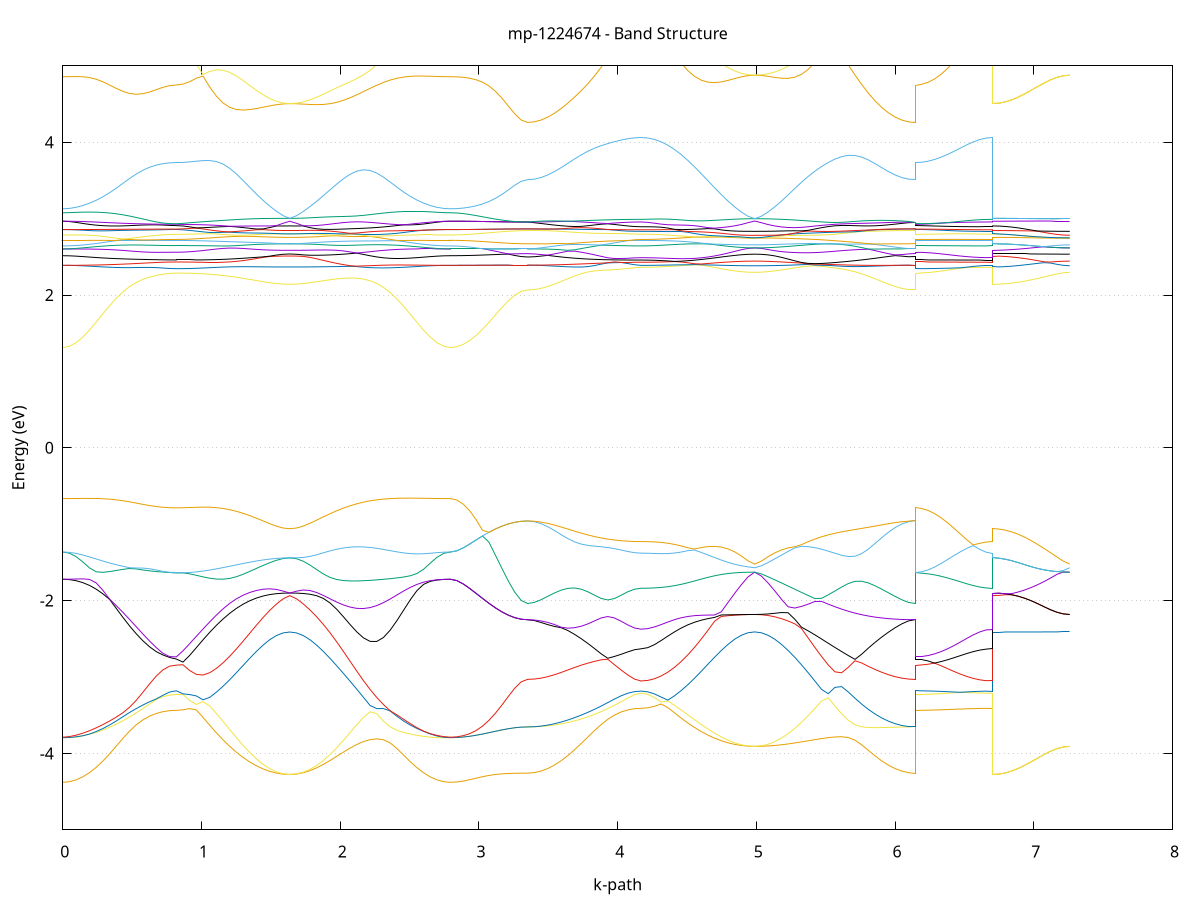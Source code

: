 set title 'mp-1224674 - Band Structure'
set xlabel 'k-path'
set ylabel 'Energy (eV)'
set grid y
set yrange [-5:5]
set terminal png size 800,600
set output 'mp-1224674_bands_gnuplot.png'
plot '-' using 1:2 with lines notitle, '-' using 1:2 with lines notitle, '-' using 1:2 with lines notitle, '-' using 1:2 with lines notitle, '-' using 1:2 with lines notitle, '-' using 1:2 with lines notitle, '-' using 1:2 with lines notitle, '-' using 1:2 with lines notitle, '-' using 1:2 with lines notitle, '-' using 1:2 with lines notitle, '-' using 1:2 with lines notitle, '-' using 1:2 with lines notitle, '-' using 1:2 with lines notitle, '-' using 1:2 with lines notitle, '-' using 1:2 with lines notitle, '-' using 1:2 with lines notitle, '-' using 1:2 with lines notitle, '-' using 1:2 with lines notitle, '-' using 1:2 with lines notitle, '-' using 1:2 with lines notitle, '-' using 1:2 with lines notitle, '-' using 1:2 with lines notitle, '-' using 1:2 with lines notitle, '-' using 1:2 with lines notitle, '-' using 1:2 with lines notitle, '-' using 1:2 with lines notitle, '-' using 1:2 with lines notitle, '-' using 1:2 with lines notitle, '-' using 1:2 with lines notitle, '-' using 1:2 with lines notitle, '-' using 1:2 with lines notitle, '-' using 1:2 with lines notitle, '-' using 1:2 with lines notitle, '-' using 1:2 with lines notitle, '-' using 1:2 with lines notitle, '-' using 1:2 with lines notitle, '-' using 1:2 with lines notitle, '-' using 1:2 with lines notitle, '-' using 1:2 with lines notitle, '-' using 1:2 with lines notitle, '-' using 1:2 with lines notitle, '-' using 1:2 with lines notitle, '-' using 1:2 with lines notitle, '-' using 1:2 with lines notitle, '-' using 1:2 with lines notitle, '-' using 1:2 with lines notitle, '-' using 1:2 with lines notitle, '-' using 1:2 with lines notitle, '-' using 1:2 with lines notitle, '-' using 1:2 with lines notitle, '-' using 1:2 with lines notitle, '-' using 1:2 with lines notitle, '-' using 1:2 with lines notitle, '-' using 1:2 with lines notitle, '-' using 1:2 with lines notitle, '-' using 1:2 with lines notitle, '-' using 1:2 with lines notitle, '-' using 1:2 with lines notitle, '-' using 1:2 with lines notitle, '-' using 1:2 with lines notitle, '-' using 1:2 with lines notitle, '-' using 1:2 with lines notitle, '-' using 1:2 with lines notitle, '-' using 1:2 with lines notitle
0.000000 -40.352649
0.048135 -40.352249
0.096271 -40.351249
0.144406 -40.349649
0.192541 -40.347349
0.240676 -40.344449
0.288812 -40.341149
0.336947 -40.337349
0.385082 -40.333149
0.433218 -40.328649
0.481353 -40.323949
0.529488 -40.319149
0.577624 -40.314249
0.625759 -40.309349
0.673894 -40.304649
0.722029 -40.300049
0.770165 -40.295749
0.818300 -40.291749
0.818300 -40.291749
0.866435 -40.291549
0.914571 -40.291049
0.962706 -40.290349
1.010841 -40.289249
1.058976 -40.287949
1.107112 -40.286549
1.155247 -40.284849
1.203382 -40.283149
1.251518 -40.281449
1.299653 -40.279749
1.347788 -40.278049
1.395923 -40.276549
1.444059 -40.275349
1.492194 -40.274249
1.540329 -40.273449
1.588465 -40.272949
1.636600 -40.272849
1.636600 -40.272849
1.684819 -40.273149
1.733038 -40.274249
1.781256 -40.275849
1.829475 -40.278249
1.877694 -40.281149
1.925913 -40.284549
1.974131 -40.288549
2.022350 -40.292849
2.070569 -40.297549
2.118788 -40.302549
2.167007 -40.307649
2.215225 -40.312849
2.263444 -40.318049
2.311663 -40.323149
2.359882 -40.328149
2.408101 -40.332749
2.456319 -40.337049
2.504538 -40.341049
2.552757 -40.344349
2.600976 -40.347349
2.649194 -40.349649
2.697413 -40.351249
2.745632 -40.352249
2.793851 -40.352649
2.793851 -40.352649
2.840290 -40.352449
2.886729 -40.352049
2.933168 -40.351449
2.979607 -40.350549
3.026046 -40.349549
3.072485 -40.348449
3.118925 -40.347249
3.165364 -40.346149
3.211803 -40.345149
3.258242 -40.344349
3.304681 -40.343849
3.351120 -40.343649
3.351120 -40.343649
3.399255 -40.343349
3.447391 -40.342449
3.495526 -40.341049
3.543661 -40.339049
3.591796 -40.336449
3.639932 -40.333549
3.688067 -40.330149
3.736202 -40.326549
3.784338 -40.322649
3.832473 -40.318449
3.880608 -40.314349
3.928743 -40.310249
3.976879 -40.306049
4.025014 -40.302149
4.073149 -40.298349
4.121285 -40.294849
4.169420 -40.291649
4.169420 -40.291649
4.217555 -40.291549
4.265691 -40.291049
4.313826 -40.290249
4.361961 -40.289249
4.410096 -40.287949
4.458232 -40.286449
4.506367 -40.284849
4.554502 -40.283149
4.602638 -40.281349
4.650773 -40.279649
4.698908 -40.278049
4.747043 -40.276549
4.795179 -40.275249
4.843314 -40.274249
4.891449 -40.273449
4.939585 -40.272949
4.987720 -40.272849
4.987720 -40.272849
5.035939 -40.273149
5.084157 -40.274049
5.132376 -40.275549
5.180595 -40.277549
5.228814 -40.280149
5.277033 -40.283249
5.325251 -40.286749
5.373470 -40.290549
5.421689 -40.294749
5.469908 -40.299149
5.518127 -40.303649
5.566345 -40.308349
5.614564 -40.312949
5.662783 -40.317449
5.711002 -40.321849
5.759220 -40.326049
5.807439 -40.329849
5.855658 -40.333349
5.903877 -40.336349
5.952096 -40.338949
6.000314 -40.341049
6.048533 -40.342449
6.096752 -40.343349
6.144971 -40.343649
6.144971 -40.291749
6.191410 -40.291749
6.237849 -40.291749
6.284288 -40.291749
6.330727 -40.291749
6.377166 -40.291649
6.423605 -40.291649
6.470044 -40.291649
6.516484 -40.291649
6.562923 -40.291649
6.609362 -40.291649
6.655801 -40.291649
6.702240 -40.291649
6.702240 -40.272849
6.748679 -40.272849
6.795118 -40.272849
6.841557 -40.272849
6.887996 -40.272849
6.934435 -40.272849
6.980875 -40.272849
7.027314 -40.272849
7.073753 -40.272849
7.120192 -40.272849
7.166631 -40.272849
7.213070 -40.272849
7.259509 -40.272849
e
0.000000 -40.268249
0.048135 -40.268349
0.096271 -40.268349
0.144406 -40.268449
0.192541 -40.268649
0.240676 -40.268949
0.288812 -40.269349
0.336947 -40.269949
0.385082 -40.270649
0.433218 -40.271649
0.481353 -40.273049
0.529488 -40.274549
0.577624 -40.276549
0.625759 -40.278849
0.673894 -40.281449
0.722029 -40.284449
0.770165 -40.287849
0.818300 -40.291549
0.818300 -40.291549
0.866435 -40.291449
0.914571 -40.290949
0.962706 -40.290149
1.010841 -40.289149
1.058976 -40.287849
1.107112 -40.286349
1.155247 -40.284749
1.203382 -40.283049
1.251518 -40.281349
1.299653 -40.279649
1.347788 -40.278049
1.395923 -40.276549
1.444059 -40.275249
1.492194 -40.274249
1.540329 -40.273449
1.588465 -40.272949
1.636600 -40.272849
1.636600 -40.272849
1.684819 -40.272849
1.733038 -40.272749
1.781256 -40.272649
1.829475 -40.272549
1.877694 -40.272349
1.925913 -40.272149
1.974131 -40.271949
2.022350 -40.271649
2.070569 -40.271349
2.118788 -40.271049
2.167007 -40.270749
2.215225 -40.270449
2.263444 -40.270149
2.311663 -40.269849
2.359882 -40.269649
2.408101 -40.269349
2.456319 -40.269149
2.504538 -40.268949
2.552757 -40.268649
2.600976 -40.268549
2.649194 -40.268449
2.697413 -40.268349
2.745632 -40.268249
2.793851 -40.268249
2.793851 -40.268249
2.840290 -40.268449
2.886729 -40.268849
2.933168 -40.269449
2.979607 -40.270349
3.026046 -40.271349
3.072485 -40.272549
3.118925 -40.273749
3.165364 -40.274849
3.211803 -40.275849
3.258242 -40.276649
3.304681 -40.277149
3.351120 -40.277349
3.351120 -40.277349
3.399255 -40.277349
3.447391 -40.277249
3.495526 -40.277149
3.543661 -40.277049
3.591796 -40.277049
3.639932 -40.277049
3.688067 -40.277149
3.736202 -40.277349
3.784338 -40.277749
3.832473 -40.278449
3.880608 -40.279349
3.928743 -40.280549
3.976879 -40.282049
4.025014 -40.283849
4.073149 -40.286149
4.121285 -40.288649
4.169420 -40.291449
4.169420 -40.291549
4.217555 -40.291349
4.265691 -40.290849
4.313826 -40.290049
4.361961 -40.289049
4.410096 -40.287749
4.458232 -40.286349
4.506367 -40.284749
4.554502 -40.283049
4.602638 -40.281249
4.650773 -40.279549
4.698908 -40.278049
4.747043 -40.276549
4.795179 -40.275249
4.843314 -40.274249
4.891449 -40.273449
4.939585 -40.272949
4.987720 -40.272849
4.987720 -40.272749
5.035939 -40.272849
5.084157 -40.272849
5.132376 -40.272949
5.180595 -40.273049
5.228814 -40.273249
5.277033 -40.273449
5.325251 -40.273649
5.373470 -40.273849
5.421689 -40.274149
5.469908 -40.274449
5.518127 -40.274749
5.566345 -40.274949
5.614564 -40.275249
5.662783 -40.275549
5.711002 -40.275849
5.759220 -40.276149
5.807439 -40.276349
5.855658 -40.276649
5.903877 -40.276849
5.952096 -40.276949
6.000314 -40.277149
6.048533 -40.277249
6.096752 -40.277349
6.144971 -40.277349
6.144971 -40.291549
6.191410 -40.291549
6.237849 -40.291549
6.284288 -40.291549
6.330727 -40.291549
6.377166 -40.291549
6.423605 -40.291549
6.470044 -40.291549
6.516484 -40.291449
6.562923 -40.291549
6.609362 -40.291449
6.655801 -40.291449
6.702240 -40.291549
6.702240 -40.272849
6.748679 -40.272849
6.795118 -40.272849
6.841557 -40.272849
6.887996 -40.272849
6.934435 -40.272849
6.980875 -40.272849
7.027314 -40.272849
7.073753 -40.272849
7.120192 -40.272849
7.166631 -40.272849
7.213070 -40.272849
7.259509 -40.272849
e
0.000000 -20.252349
0.048135 -20.251549
0.096271 -20.249349
0.144406 -20.245949
0.192541 -20.241949
0.240676 -20.237849
0.288812 -20.234449
0.336947 -20.232349
0.385082 -20.232049
0.433218 -20.234049
0.481353 -20.238049
0.529488 -20.243849
0.577624 -20.250549
0.625759 -20.257449
0.673894 -20.263449
0.722029 -20.268149
0.770165 -20.271049
0.818300 -20.272049
0.818300 -20.272049
0.866435 -20.274449
0.914571 -20.281849
0.962706 -20.294049
1.010841 -20.310849
1.058976 -20.332149
1.107112 -20.357349
1.155247 -20.385649
1.203382 -20.416349
1.251518 -20.448349
1.299653 -20.480349
1.347788 -20.511249
1.395923 -20.539749
1.444059 -20.564749
1.492194 -20.585249
1.540329 -20.600549
1.588465 -20.609849
1.636600 -20.613049
1.636600 -20.613049
1.684819 -20.609849
1.733038 -20.600449
1.781256 -20.584949
1.829475 -20.563849
1.877694 -20.537849
1.925913 -20.507649
1.974131 -20.474349
2.022350 -20.439049
2.070569 -20.403049
2.118788 -20.367749
2.167007 -20.334749
2.215225 -20.305349
2.263444 -20.280649
2.311663 -20.261449
2.359882 -20.247949
2.408101 -20.239849
2.456319 -20.236249
2.504538 -20.236349
2.552757 -20.238649
2.600976 -20.242249
2.649194 -20.246049
2.697413 -20.249349
2.745632 -20.251549
2.793851 -20.252349
2.793851 -20.252349
2.840290 -20.250249
2.886729 -20.243849
2.933168 -20.233549
2.979607 -20.219849
3.026046 -20.203249
3.072485 -20.184649
3.118925 -20.165049
3.165364 -20.145949
3.211803 -20.128749
3.258242 -20.114949
3.304681 -20.105949
3.351120 -20.102849
3.351120 -20.102849
3.399255 -20.104749
3.447391 -20.110249
3.495526 -20.119349
3.543661 -20.131949
3.591796 -20.147849
3.639932 -20.166549
3.688067 -20.187449
3.736202 -20.209549
3.784338 -20.231949
3.832473 -20.253249
3.880608 -20.272349
3.928743 -20.288249
3.976879 -20.299949
4.025014 -20.307249
4.073149 -20.310649
4.121285 -20.311249
4.169420 -20.311149
4.169420 -20.311149
4.217555 -20.312949
4.265691 -20.318149
4.313826 -20.326849
4.361961 -20.339249
4.410096 -20.355049
4.458232 -20.374249
4.506367 -20.396449
4.554502 -20.421049
4.602638 -20.447249
4.650773 -20.474049
4.698908 -20.500449
4.747043 -20.525149
4.795179 -20.547049
4.843314 -20.565249
4.891449 -20.578849
4.939585 -20.587349
4.987720 -20.590249
4.987720 -20.590249
5.035939 -20.587349
5.084157 -20.578849
5.132376 -20.564949
5.180595 -20.546349
5.228814 -20.523449
5.277033 -20.497349
5.325251 -20.468649
5.373470 -20.438449
5.421689 -20.407649
5.469908 -20.376649
5.518127 -20.346149
5.566345 -20.316249
5.614564 -20.287349
5.662783 -20.259649
5.711002 -20.233249
5.759220 -20.208549
5.807439 -20.185649
5.855658 -20.165049
5.903877 -20.146849
5.952096 -20.131449
6.000314 -20.119149
6.048533 -20.110249
6.096752 -20.104749
6.144971 -20.102849
6.144971 -20.272049
6.191410 -20.272649
6.237849 -20.274649
6.284288 -20.277849
6.330727 -20.282049
6.377166 -20.286849
6.423605 -20.291949
6.470044 -20.296949
6.516484 -20.301649
6.562923 -20.305549
6.609362 -20.308649
6.655801 -20.310449
6.702240 -20.311149
6.702240 -20.613049
6.748679 -20.612649
6.795118 -20.611549
6.841557 -20.609749
6.887996 -20.607449
6.934435 -20.604649
6.980875 -20.601749
7.027314 -20.598749
7.073753 -20.595949
7.120192 -20.593549
7.166631 -20.591749
7.213070 -20.590649
7.259509 -20.590249
e
0.000000 -18.865149
0.048135 -18.877449
0.096271 -18.913349
0.144406 -18.970249
0.192541 -19.044249
0.240676 -19.130949
0.288812 -19.225649
0.336947 -19.324149
0.385082 -19.422749
0.433218 -19.518449
0.481353 -19.608649
0.529488 -19.691249
0.577624 -19.764549
0.625759 -19.826949
0.673894 -19.877249
0.722029 -19.914149
0.770165 -19.936849
0.818300 -19.944549
0.818300 -19.944549
0.866435 -19.947149
0.914571 -19.955149
0.962706 -19.968549
1.010841 -19.987649
1.058976 -20.012349
1.107112 -20.042249
1.155247 -20.076649
1.203382 -20.114449
1.251518 -20.154249
1.299653 -20.194349
1.347788 -20.233049
1.395923 -20.268849
1.444059 -20.300149
1.492194 -20.325749
1.540329 -20.344749
1.588465 -20.356449
1.636600 -20.360449
1.636600 -20.360449
1.684819 -20.356449
1.733038 -20.344549
1.781256 -20.324649
1.829475 -20.296849
1.877694 -20.260949
1.925913 -20.217049
1.974131 -20.165149
2.022350 -20.105349
2.070569 -20.037849
2.118788 -19.962949
2.167007 -19.881149
2.215225 -19.793149
2.263444 -19.699849
2.311663 -19.602149
2.359882 -19.501649
2.408101 -19.399849
2.456319 -19.298949
2.504538 -19.201449
2.552757 -19.110349
2.600976 -19.028849
2.649194 -18.960449
2.697413 -18.908649
2.745632 -18.876149
2.793851 -18.865149
2.793851 -18.865149
2.840290 -18.864749
2.886729 -18.863449
2.933168 -18.861449
2.979607 -18.858749
3.026046 -18.855649
3.072485 -18.852149
3.118925 -18.848649
3.165364 -18.845249
3.211803 -18.842349
3.258242 -18.840049
3.304681 -18.838649
3.351120 -18.838049
3.351120 -18.838049
3.399255 -18.869049
3.447391 -18.925049
3.495526 -18.998949
3.543661 -19.088149
3.591796 -19.188549
3.639932 -19.295649
3.688067 -19.405349
3.736202 -19.514249
3.784338 -19.619649
3.832473 -19.719149
3.880608 -19.811049
3.928743 -19.893649
3.976879 -19.965549
4.025014 -20.025149
4.073149 -20.070649
4.121285 -20.099749
4.169420 -20.109849
4.169420 -20.109849
4.217555 -20.108849
4.265691 -20.106049
4.313826 -20.101749
4.361961 -20.096549
4.410096 -20.091249
4.458232 -20.086849
4.506367 -20.084449
4.554502 -20.084949
4.602638 -20.089149
4.650773 -20.097349
4.698908 -20.108949
4.747043 -20.122949
4.795179 -20.137749
4.843314 -20.151449
4.891449 -20.162649
4.939585 -20.169849
4.987720 -20.172349
4.987720 -20.172349
5.035939 -20.169749
5.084157 -20.162149
5.132376 -20.149049
5.180595 -20.130349
5.228814 -20.105349
5.277033 -20.073449
5.325251 -20.034249
5.373470 -19.987149
5.421689 -19.931849
5.469908 -19.868349
5.518127 -19.796949
5.566345 -19.718249
5.614564 -19.633149
5.662783 -19.542749
5.711002 -19.448549
5.759220 -19.352249
5.807439 -19.255849
5.855658 -19.161849
5.903877 -19.073449
5.952096 -18.994249
6.000314 -18.928149
6.048533 -18.893649
6.096752 -18.861149
6.144971 -18.838049
6.144971 -19.944549
6.191410 -19.948049
6.237849 -19.958149
6.284288 -19.973749
6.330727 -19.993049
6.377166 -20.014349
6.423605 -20.035949
6.470044 -20.056349
6.516484 -20.074549
6.562923 -20.089549
6.609362 -20.100649
6.655801 -20.107449
6.702240 -20.109849
6.702240 -20.360449
6.748679 -20.357849
6.795118 -20.350249
6.841557 -20.337749
6.887996 -20.320949
6.934435 -20.300649
6.980875 -20.277549
7.027314 -20.253049
7.073753 -20.228649
7.120192 -20.206349
7.166631 -20.188249
7.213070 -20.176449
7.259509 -20.172349
e
0.000000 -18.865149
0.048135 -18.864349
0.096271 -18.862049
0.144406 -18.858349
0.192541 -18.853249
0.240676 -18.846849
0.288812 -18.839349
0.336947 -18.830949
0.385082 -18.847349
0.433218 -18.881249
0.481353 -18.903949
0.529488 -18.915549
0.577624 -18.917149
0.625759 -18.910649
0.673894 -18.898649
0.722029 -18.884749
0.770165 -18.873349
0.818300 -18.868849
0.818300 -18.868849
0.866435 -18.868549
0.914571 -18.867449
0.962706 -18.865149
1.010841 -18.861349
1.058976 -18.855349
1.107112 -18.846549
1.155247 -18.847749
1.203382 -18.861749
1.251518 -18.873149
1.299653 -18.881749
1.347788 -18.887649
1.395923 -18.891349
1.444059 -18.893149
1.492194 -18.893749
1.540329 -18.893649
1.588465 -18.893449
1.636600 -18.893349
1.636600 -18.893349
1.684819 -18.893449
1.733038 -18.893849
1.781256 -18.894549
1.829475 -18.895649
1.877694 -18.896949
1.925913 -18.898549
1.974131 -18.900249
2.022350 -18.901749
2.070569 -18.902849
2.118788 -18.903349
2.167007 -18.921349
2.215225 -18.930349
2.263444 -18.927849
2.311663 -18.913249
2.359882 -18.893949
2.408101 -18.890049
2.456319 -18.885649
2.504538 -18.881249
2.552757 -18.877049
2.600976 -18.873049
2.649194 -18.869749
2.697413 -18.867249
2.745632 -18.865649
2.793851 -18.865149
2.793851 -18.865149
2.840290 -18.864749
2.886729 -18.863449
2.933168 -18.861449
2.979607 -18.858749
3.026046 -18.855649
3.072485 -18.852149
3.118925 -18.848649
3.165364 -18.845249
3.211803 -18.842349
3.258242 -18.840049
3.304681 -18.838649
3.351120 -18.838049
3.351120 -18.838049
3.399255 -18.837449
3.447391 -18.835649
3.495526 -18.832649
3.543661 -18.828649
3.591796 -18.823649
3.639932 -18.817749
3.688067 -18.811149
3.736202 -18.804149
3.784338 -18.796849
3.832473 -18.789549
3.880608 -18.782349
3.928743 -18.775749
3.976879 -18.769849
4.025014 -18.764849
4.073149 -18.761249
4.121285 -18.758849
4.169420 -18.758149
4.169420 -18.758149
4.217555 -18.761849
4.265691 -18.772849
4.313826 -18.789749
4.361961 -18.810849
4.410096 -18.834349
4.458232 -18.858149
4.506367 -18.904449
4.554502 -18.964549
4.602638 -19.014649
4.650773 -19.053449
4.698908 -19.080649
4.747043 -19.097349
4.795179 -19.105549
4.843314 -19.107749
4.891449 -19.106849
4.939585 -19.105149
4.987720 -19.104349
4.987720 -19.104349
5.035939 -19.105149
5.084157 -19.107749
5.132376 -19.112049
5.180595 -19.118049
5.228814 -19.125049
5.277033 -19.132349
5.325251 -19.139049
5.373470 -19.144249
5.421689 -19.147249
5.469908 -19.147249
5.518127 -19.144049
5.566345 -19.137349
5.614564 -19.126949
5.662783 -19.112849
5.711002 -19.095049
5.759220 -19.073749
5.807439 -19.049249
5.855658 -19.021849
5.903877 -18.991849
5.952096 -18.960049
6.000314 -18.927049
6.048533 -18.878649
6.096752 -18.848349
6.144971 -18.838049
6.144971 -18.868849
6.191410 -18.861949
6.237849 -18.841549
6.284288 -18.809549
6.330727 -18.768149
6.377166 -18.758349
6.423605 -18.758349
6.470044 -18.758249
6.516484 -18.758249
6.562923 -18.758149
6.609362 -18.758149
6.655801 -18.758149
6.702240 -18.758149
6.702240 -18.893349
6.748679 -18.894149
6.795118 -18.896449
6.841557 -18.900149
6.887996 -18.905049
6.934435 -18.910649
6.980875 -18.916749
7.027314 -18.939649
7.073753 -18.992249
7.120192 -19.038049
7.166631 -19.073749
7.213070 -19.096549
7.259509 -19.104349
e
0.000000 -18.477949
0.048135 -18.489749
0.096271 -18.522949
0.144406 -18.571949
0.192541 -18.630049
0.240676 -18.691049
0.288812 -18.749949
0.336947 -18.802949
0.385082 -18.821749
0.433218 -18.812149
0.481353 -18.802349
0.529488 -18.792749
0.577624 -18.783549
0.625759 -18.775349
0.673894 -18.768349
0.722029 -18.762949
0.770165 -18.759649
0.818300 -18.758449
0.818300 -18.758449
0.866435 -18.761249
0.914571 -18.769349
0.962706 -18.781849
1.010841 -18.797349
1.058976 -18.814449
1.107112 -18.831649
1.155247 -18.834549
1.203382 -18.819049
1.251518 -18.800449
1.299653 -18.779249
1.347788 -18.756549
1.395923 -18.733649
1.444059 -18.711849
1.492194 -18.692949
1.540329 -18.678149
1.588465 -18.668749
1.636600 -18.665549
1.636600 -18.665549
1.684819 -18.668349
1.733038 -18.674049
1.781256 -18.679149
1.829475 -18.695049
1.877694 -18.729749
1.925913 -18.767349
1.974131 -18.805749
2.022350 -18.842549
2.070569 -18.875549
2.118788 -18.902549
2.167007 -18.903049
2.215225 -18.902049
2.263444 -18.900049
2.311663 -18.897349
2.359882 -18.886449
2.408101 -18.848149
2.456319 -18.800049
2.504538 -18.744249
2.552757 -18.684049
2.600976 -18.623249
2.649194 -18.566649
2.697413 -18.519949
2.745632 -18.488849
2.793851 -18.477949
2.793851 -18.477949
2.840290 -18.478349
2.886729 -18.479749
2.933168 -18.481949
2.979607 -18.484849
3.026046 -18.531549
3.072485 -18.592649
3.118925 -18.651949
3.165364 -18.706149
3.211803 -18.752049
3.258242 -18.787049
3.304681 -18.809049
3.351120 -18.816549
3.351120 -18.816549
3.399255 -18.798949
3.447391 -18.781949
3.495526 -18.768949
3.543661 -18.757549
3.591796 -18.745849
3.639932 -18.732749
3.688067 -18.717349
3.736202 -18.699249
3.784338 -18.678349
3.832473 -18.655049
3.880608 -18.630149
3.928743 -18.604649
3.976879 -18.579849
4.025014 -18.557349
4.073149 -18.538749
4.121285 -18.526749
4.169420 -18.526949
4.169420 -18.526949
4.217555 -18.541049
4.265691 -18.578149
4.313826 -18.631549
4.361961 -18.695949
4.410096 -18.766149
4.458232 -18.837149
4.506367 -18.880449
4.554502 -18.900049
4.602638 -18.916049
4.650773 -18.927949
4.698908 -18.935949
4.747043 -18.940549
4.795179 -18.942349
4.843314 -18.942349
4.891449 -18.941549
4.939585 -18.940649
4.987720 -18.940249
4.987720 -18.940249
5.035939 -18.940549
5.084157 -18.941149
5.132376 -18.940749
5.180595 -18.938049
5.228814 -18.932449
5.277033 -18.923549
5.325251 -18.911649
5.373470 -18.897149
5.421689 -18.880449
5.469908 -18.862149
5.518127 -18.842849
5.566345 -18.823049
5.614564 -18.803549
5.662783 -18.784849
5.711002 -18.767749
5.759220 -18.753049
5.807439 -18.741849
5.855658 -18.735149
5.903877 -18.734249
5.952096 -18.739949
6.000314 -18.752749
6.048533 -18.772049
6.096752 -18.796249
6.144971 -18.816549
6.144971 -18.758449
6.191410 -18.758449
6.237849 -18.758449
6.284288 -18.758449
6.330727 -18.758449
6.377166 -18.720249
6.423605 -18.668849
6.470044 -18.617249
6.516484 -18.568549
6.562923 -18.533149
6.609362 -18.527049
6.655801 -18.526949
6.702240 -18.526949
6.702240 -18.665549
6.748679 -18.673149
6.795118 -18.695349
6.841557 -18.730349
6.887996 -18.775549
6.934435 -18.827849
6.980875 -18.883649
7.027314 -18.922749
7.073753 -18.928449
7.120192 -18.933349
7.166631 -18.937049
7.213070 -18.939449
7.259509 -18.940249
e
0.000000 -18.477849
0.048135 -18.478149
0.096271 -18.479049
0.144406 -18.480449
0.192541 -18.482449
0.240676 -18.484949
0.288812 -18.488049
0.336947 -18.491549
0.385082 -18.495549
0.433218 -18.499949
0.481353 -18.504549
0.529488 -18.509249
0.577624 -18.513949
0.625759 -18.525649
0.673894 -18.553549
0.722029 -18.578049
0.770165 -18.595449
0.818300 -18.601849
0.818300 -18.601849
0.866435 -18.601849
0.914571 -18.601949
0.962706 -18.602249
1.010841 -18.602649
1.058976 -18.603249
1.107112 -18.604149
1.155247 -18.605349
1.203382 -18.606949
1.251518 -18.609849
1.299653 -18.614749
1.347788 -18.618149
1.395923 -18.620449
1.444059 -18.621849
1.492194 -18.622649
1.540329 -18.623149
1.588465 -18.623449
1.636600 -18.623549
1.636600 -18.623549
1.684819 -18.628349
1.733038 -18.642649
1.781256 -18.665349
1.829475 -18.682049
1.877694 -18.682149
1.925913 -18.679249
1.974131 -18.673549
2.022350 -18.665149
2.070569 -18.654549
2.118788 -18.641949
2.167007 -18.627849
2.215225 -18.612749
2.263444 -18.596949
2.311663 -18.580849
2.359882 -18.564749
2.408101 -18.549149
2.456319 -18.534349
2.504538 -18.520649
2.552757 -18.508449
2.600976 -18.497849
2.649194 -18.489349
2.697413 -18.483049
2.745632 -18.479149
2.793851 -18.477849
2.793851 -18.477849
2.840290 -18.478349
2.886729 -18.479749
2.933168 -18.481949
2.979607 -18.484849
3.026046 -18.488349
3.072485 -18.492149
3.118925 -18.495949
3.165364 -18.499649
3.211803 -18.502849
3.258242 -18.505349
3.304681 -18.506949
3.351120 -18.507449
3.351120 -18.507449
3.399255 -18.508849
3.447391 -18.512449
3.495526 -18.516449
3.543661 -18.519349
3.591796 -18.520149
3.639932 -18.518549
3.688067 -18.514449
3.736202 -18.514049
3.784338 -18.515749
3.832473 -18.517649
3.880608 -18.519549
3.928743 -18.521449
3.976879 -18.523249
4.025014 -18.524749
4.073149 -18.525949
4.121285 -18.526049
4.169420 -18.521449
4.169420 -18.521449
4.217555 -18.521949
4.265691 -18.523749
4.313826 -18.526649
4.361961 -18.530849
4.410096 -18.536149
4.458232 -18.542549
4.506367 -18.550149
4.554502 -18.558749
4.602638 -18.568149
4.650773 -18.578149
4.698908 -18.588449
4.747043 -18.598649
4.795179 -18.608149
4.843314 -18.616549
4.891449 -18.623149
4.939585 -18.627449
4.987720 -18.628849
4.987720 -18.628849
5.035939 -18.628249
5.084157 -18.626549
5.132376 -18.623749
5.180595 -18.619949
5.228814 -18.615349
5.277033 -18.610149
5.325251 -18.604549
5.373470 -18.598549
5.421689 -18.592549
5.469908 -18.586549
5.518127 -18.580749
5.566345 -18.575249
5.614564 -18.569949
5.662783 -18.564949
5.711002 -18.560149
5.759220 -18.555449
5.807439 -18.550449
5.855658 -18.545149
5.903877 -18.539049
5.952096 -18.532049
6.000314 -18.524149
6.048533 -18.516149
6.096752 -18.509849
6.144971 -18.507449
6.144971 -18.601849
6.191410 -18.600449
6.237849 -18.596449
6.284288 -18.589949
6.330727 -18.581649
6.377166 -18.571949
6.423605 -18.561549
6.470044 -18.551149
6.516484 -18.541449
6.562923 -18.527049
6.609362 -18.526749
6.655801 -18.522749
6.702240 -18.521449
6.702240 -18.623549
6.748679 -18.623649
6.795118 -18.623849
6.841557 -18.624249
6.887996 -18.624849
6.934435 -18.625549
6.980875 -18.626149
7.027314 -18.626849
7.073753 -18.627549
7.120192 -18.628049
7.166631 -18.628549
7.213070 -18.628749
7.259509 -18.628849
e
0.000000 -18.340749
0.048135 -18.341249
0.096271 -18.342949
0.144406 -18.346549
0.192541 -18.352349
0.240676 -18.360549
0.288812 -18.371349
0.336947 -18.384949
0.385082 -18.401549
0.433218 -18.421349
0.481353 -18.444049
0.529488 -18.469549
0.577624 -18.497049
0.625759 -18.518249
0.673894 -18.522149
0.722029 -18.525049
0.770165 -18.526949
0.818300 -18.527649
0.818300 -18.527649
0.866435 -18.530049
0.914571 -18.536949
0.962706 -18.547149
1.010841 -18.559349
1.058976 -18.572149
1.107112 -18.584149
1.155247 -18.594649
1.203382 -18.603249
1.251518 -18.608849
1.299653 -18.610949
1.347788 -18.613349
1.395923 -18.615749
1.444059 -18.618149
1.492194 -18.620349
1.540329 -18.622049
1.588465 -18.623149
1.636600 -18.623549
1.636600 -18.623549
1.684819 -18.618549
1.733038 -18.606549
1.781256 -18.590949
1.829475 -18.573549
1.877694 -18.555049
1.925913 -18.535949
1.974131 -18.516649
2.022350 -18.497549
2.070569 -18.478749
2.118788 -18.460649
2.167007 -18.443349
2.215225 -18.427249
2.263444 -18.412249
2.311663 -18.398649
2.359882 -18.386549
2.408101 -18.375949
2.456319 -18.366849
2.504538 -18.359249
2.552757 -18.353149
2.600976 -18.348449
2.649194 -18.344949
2.697413 -18.342549
2.745632 -18.341149
2.793851 -18.340749
2.793851 -18.340749
2.840290 -18.350249
2.886729 -18.377549
2.933168 -18.419749
2.979607 -18.472549
3.026046 -18.488349
3.072485 -18.492149
3.118925 -18.495949
3.165364 -18.499649
3.211803 -18.502849
3.258242 -18.505349
3.304681 -18.506949
3.351120 -18.507449
3.351120 -18.507449
3.399255 -18.507549
3.447391 -18.507849
3.495526 -18.508349
3.543661 -18.509049
3.591796 -18.509949
3.639932 -18.511149
3.688067 -18.512449
3.736202 -18.508449
3.784338 -18.500949
3.832473 -18.492749
3.880608 -18.484549
3.928743 -18.477149
3.976879 -18.471049
4.025014 -18.467049
4.073149 -18.465049
4.121285 -18.464749
4.169420 -18.464949
4.169420 -18.464949
4.217555 -18.463049
4.265691 -18.461249
4.313826 -18.462249
4.361961 -18.466249
4.410096 -18.472849
4.458232 -18.481849
4.506367 -18.492949
4.554502 -18.506149
4.602638 -18.521149
4.650773 -18.537549
4.698908 -18.554949
4.747043 -18.572749
4.795179 -18.589949
4.843314 -18.605449
4.891449 -18.617949
4.939585 -18.626049
4.987720 -18.628849
4.987720 -18.628849
5.035939 -18.625149
5.084157 -18.614549
5.132376 -18.598249
5.180595 -18.578049
5.228814 -18.555549
5.277033 -18.532349
5.325251 -18.509649
5.373470 -18.488549
5.421689 -18.470049
5.469908 -18.454649
5.518127 -18.443049
5.566345 -18.435549
5.614564 -18.432349
5.662783 -18.433349
5.711002 -18.438149
5.759220 -18.446349
5.807439 -18.456849
5.855658 -18.468649
5.903877 -18.480349
5.952096 -18.490549
6.000314 -18.498449
6.048533 -18.503649
6.096752 -18.506549
6.144971 -18.507449
6.144971 -18.527649
6.191410 -18.527649
6.237849 -18.527649
6.284288 -18.527549
6.330727 -18.527449
6.377166 -18.527449
6.423605 -18.527349
6.470044 -18.527249
6.516484 -18.527149
6.562923 -18.526249
6.609362 -18.493149
6.655801 -18.472149
6.702240 -18.464949
6.702240 -18.623549
6.748679 -18.623649
6.795118 -18.623849
6.841557 -18.624249
6.887996 -18.624849
6.934435 -18.625549
6.980875 -18.626149
7.027314 -18.626849
7.073753 -18.627549
7.120192 -18.628049
7.166631 -18.628549
7.213070 -18.628749
7.259509 -18.628849
e
0.000000 -16.817749
0.048135 -16.806649
0.096271 -16.774849
0.144406 -16.725849
0.192541 -16.663449
0.240676 -16.591849
0.288812 -16.514449
0.336947 -16.433649
0.385082 -16.351649
0.433218 -16.269849
0.481353 -16.189349
0.529488 -16.111049
0.577624 -16.035749
0.625759 -15.964149
0.673894 -15.897849
0.722029 -15.840249
0.770165 -15.797949
0.818300 -15.781649
0.818300 -15.781649
0.866435 -15.776449
0.914571 -15.761549
0.962706 -15.737549
1.010841 -15.706149
1.058976 -15.669349
1.107112 -15.628849
1.155247 -15.679949
1.203382 -15.738849
1.251518 -15.800149
1.299653 -15.861849
1.347788 -15.921649
1.395923 -15.977349
1.444059 -16.026549
1.492194 -16.067549
1.540329 -16.098249
1.588465 -16.117249
1.636600 -16.123649
1.636600 -16.123649
1.684819 -16.117249
1.733038 -16.098349
1.781256 -16.068249
1.829475 -16.029449
1.877694 -15.985149
1.925913 -15.940149
1.974131 -15.901349
2.022350 -15.877749
2.070569 -15.877049
2.118788 -15.901449
2.167007 -15.946649
2.215225 -16.007149
2.263444 -16.078649
2.311663 -16.157949
2.359882 -16.242149
2.408101 -16.329449
2.456319 -16.417249
2.504538 -16.503449
2.552757 -16.585449
2.600976 -16.660249
2.649194 -16.724449
2.697413 -16.774449
2.745632 -16.806549
2.793851 -16.817749
2.793851 -16.817749
2.840290 -16.816149
2.886729 -16.812149
2.933168 -16.807749
2.979607 -16.803649
3.026046 -16.800349
3.072485 -16.797749
3.118925 -16.795849
3.165364 -16.794349
3.211803 -16.793249
3.258242 -16.792549
3.304681 -16.792149
3.351120 -16.791949
3.351120 -16.791949
3.399255 -16.778949
3.447391 -16.741749
3.495526 -16.685249
3.543661 -16.616049
3.591796 -16.540649
3.639932 -16.465249
3.688067 -16.394849
3.736202 -16.333949
3.784338 -16.286549
3.832473 -16.256149
3.880608 -16.244249
3.928743 -16.248949
3.976879 -16.264649
4.025014 -16.284349
4.073149 -16.302349
4.121285 -16.314649
4.169420 -16.319049
4.169420 -16.319049
4.217555 -16.304749
4.265691 -16.263349
4.313826 -16.198849
4.361961 -16.116349
4.410096 -16.021949
4.458232 -15.921249
4.506367 -15.819549
4.554502 -15.721749
4.602638 -15.632249
4.650773 -15.554949
4.698908 -15.492849
4.747043 -15.447049
4.795179 -15.416649
4.843314 -15.398549
4.891449 -15.388949
4.939585 -15.384649
4.987720 -15.383449
4.987720 -15.383449
5.035939 -15.384549
5.084157 -15.387949
5.132376 -15.393449
5.180595 -15.400849
5.228814 -15.409949
5.277033 -15.426849
5.325251 -15.472649
5.373470 -15.526049
5.421689 -15.587149
5.469908 -15.656149
5.518127 -15.732749
5.566345 -15.816749
5.614564 -15.907449
5.662783 -16.003849
5.711002 -16.104749
5.759220 -16.208449
5.807439 -16.313049
5.855658 -16.415949
5.903877 -16.514049
5.952096 -16.603849
6.000314 -16.680849
6.048533 -16.740749
6.096752 -16.778849
6.144971 -16.791949
6.144971 -15.781649
6.191410 -15.782449
6.237849 -15.785049
6.284288 -15.789149
6.330727 -15.800249
6.377166 -15.900749
6.423605 -15.996649
6.470044 -16.085249
6.516484 -16.163649
6.562923 -16.228849
6.609362 -16.277949
6.655801 -16.308549
6.702240 -16.319049
6.702240 -16.123649
6.748679 -16.113349
6.795118 -16.082749
6.841557 -16.033749
6.887996 -15.969149
6.934435 -15.892049
6.980875 -15.805849
7.027314 -15.714449
7.073753 -15.622149
7.120192 -15.534349
7.166631 -15.457949
7.213070 -15.403649
7.259509 -15.383449
e
0.000000 -16.568849
0.048135 -16.552849
0.096271 -16.506449
0.144406 -16.433949
0.192541 -16.341349
0.240676 -16.234949
0.288812 -16.120549
0.336947 -16.003249
0.385082 -15.887349
0.433218 -15.776549
0.481353 -15.673849
0.529488 -15.582549
0.577624 -15.506349
0.625759 -15.451649
0.673894 -15.428449
0.722029 -15.438949
0.770165 -15.462049
0.818300 -15.473349
0.818300 -15.473349
0.866435 -15.476549
0.914571 -15.487149
0.962706 -15.507149
1.010841 -15.537449
1.058976 -15.577349
1.107112 -15.625449
1.155247 -15.586549
1.203382 -15.544349
1.251518 -15.503849
1.299653 -15.466049
1.347788 -15.432049
1.395923 -15.402649
1.444059 -15.378049
1.492194 -15.358849
1.540329 -15.345049
1.588465 -15.336749
1.636600 -15.333949
1.636600 -15.333949
1.684819 -15.336749
1.733038 -15.344949
1.781256 -15.358049
1.829475 -15.375249
1.877694 -15.394849
1.925913 -15.413849
1.974131 -15.427249
2.022350 -15.428449
2.070569 -15.411849
2.118788 -15.378649
2.167007 -15.341449
2.215225 -15.337549
2.263444 -15.415349
2.311663 -15.539049
2.359882 -15.676049
2.408101 -15.816949
2.456319 -15.956849
2.504538 -16.092449
2.552757 -16.219649
2.600976 -16.334249
2.649194 -16.431349
2.697413 -16.505749
2.745632 -16.552749
2.793851 -16.568849
2.793851 -16.568849
2.840290 -16.557149
2.886729 -16.522049
2.933168 -16.465249
2.979607 -16.389249
3.026046 -16.297849
3.072485 -16.194949
3.118925 -16.083849
3.165364 -15.967649
3.211803 -15.848649
3.258242 -15.729349
3.304681 -15.613149
3.351120 -15.530949
3.351120 -15.530949
3.399255 -15.531449
3.447391 -15.536449
3.495526 -15.552149
3.543661 -15.579149
3.591796 -15.614849
3.639932 -15.656649
3.688067 -15.701549
3.736202 -15.746449
3.784338 -15.787149
3.832473 -15.819649
3.880608 -15.840249
3.928743 -15.848949
3.976879 -15.848949
4.025014 -15.844449
4.073149 -15.839349
4.121285 -15.835449
4.169420 -15.834049
4.169420 -15.834049
4.217555 -15.828049
4.265691 -15.810449
4.313826 -15.782349
4.361961 -15.745649
4.410096 -15.702249
4.458232 -15.654549
4.506367 -15.604749
4.554502 -15.554949
4.602638 -15.506849
4.650773 -15.461849
4.698908 -15.421249
4.747043 -15.385749
4.795179 -15.356149
4.843314 -15.332749
4.891449 -15.315849
4.939585 -15.305749
4.987720 -15.302349
4.987720 -15.302349
5.035939 -15.305749
5.084157 -15.316049
5.132376 -15.333149
5.180595 -15.357249
5.228814 -15.388449
5.277033 -15.420349
5.325251 -15.431649
5.373470 -15.443549
5.421689 -15.455549
5.469908 -15.467349
5.518127 -15.478649
5.566345 -15.489049
5.614564 -15.498349
5.662783 -15.506349
5.711002 -15.513049
5.759220 -15.518449
5.807439 -15.522649
5.855658 -15.525749
5.903877 -15.527849
5.952096 -15.529349
6.000314 -15.530249
6.048533 -15.530749
6.096752 -15.531049
6.144971 -15.530949
6.144971 -15.473349
6.191410 -15.513949
6.237849 -15.599649
6.284288 -15.698449
6.330727 -15.794549
6.377166 -15.800749
6.423605 -15.807549
6.470044 -15.814349
6.516484 -15.820749
6.562923 -15.826249
6.609362 -15.830549
6.655801 -15.833149
6.702240 -15.834049
6.702240 -15.333949
6.748679 -15.333449
6.795118 -15.331849
6.841557 -15.329249
6.887996 -15.326049
6.934435 -15.322249
6.980875 -15.318149
7.027314 -15.314049
7.073753 -15.310149
7.120192 -15.306849
7.166631 -15.304349
7.213070 -15.302849
7.259509 -15.302349
e
0.000000 -14.671949
0.048135 -14.676449
0.096271 -14.689949
0.144406 -14.712249
0.192541 -14.742549
0.240676 -14.780349
0.288812 -14.824749
0.336947 -14.874749
0.385082 -14.929149
0.433218 -14.986949
0.481353 -15.046549
0.529488 -15.106149
0.577624 -15.162849
0.625759 -15.210449
0.673894 -15.238049
0.722029 -15.240649
0.770165 -15.233149
0.818300 -15.229349
0.818300 -15.229349
0.866435 -15.221649
0.914571 -15.197849
0.962706 -15.157049
1.010841 -15.100249
1.058976 -15.030049
1.107112 -14.949949
1.155247 -14.863549
1.203382 -14.774349
1.251518 -14.685749
1.299653 -14.600449
1.347788 -14.521149
1.395923 -14.450249
1.444059 -14.389449
1.492194 -14.340649
1.540329 -14.304849
1.588465 -14.283049
1.636600 -14.275749
1.636600 -14.275749
1.684819 -14.283049
1.733038 -14.305049
1.781256 -14.341549
1.829475 -14.391949
1.877694 -14.455849
1.925913 -14.532249
1.974131 -14.620349
2.022350 -14.718749
2.070569 -14.825649
2.118788 -14.937849
2.167007 -15.046549
2.215225 -15.119449
2.263444 -15.111749
2.311663 -15.061149
2.359882 -15.000549
2.408101 -14.939649
2.456319 -14.881849
2.504538 -14.829049
2.552757 -14.782749
2.600976 -14.743749
2.649194 -14.712649
2.697413 -14.690049
2.745632 -14.676449
2.793851 -14.671949
2.793851 -14.671949
2.840290 -14.678449
2.886729 -14.698049
2.933168 -14.730549
2.979607 -14.775349
3.026046 -14.831949
3.072485 -14.899449
3.118925 -14.977249
3.165364 -15.064249
3.211803 -15.159149
3.258242 -15.260749
3.304681 -15.365949
3.351120 -15.444349
3.351120 -15.444349
3.399255 -15.441449
3.447391 -15.428649
3.495526 -15.400049
3.543661 -15.355649
3.591796 -15.298149
3.639932 -15.230649
3.688067 -15.155749
3.736202 -15.076449
3.784338 -14.995749
3.832473 -14.916549
3.880608 -14.841549
3.928743 -14.773549
3.976879 -14.714549
4.025014 -14.666649
4.073149 -14.631449
4.121285 -14.609749
4.169420 -14.602549
4.169420 -14.602549
4.217555 -14.605949
4.265691 -14.616049
4.313826 -14.632349
4.361961 -14.653949
4.410096 -14.679549
4.458232 -14.707649
4.506367 -14.736249
4.554502 -14.763349
4.602638 -14.786249
4.650773 -14.802449
4.698908 -14.810249
4.747043 -14.809149
4.795179 -14.800549
4.843314 -14.788149
4.891449 -14.775649
4.939585 -14.766749
4.987720 -14.763549
4.987720 -14.763549
5.035939 -14.766849
5.084157 -14.776649
5.132376 -14.792849
5.180595 -14.815049
5.228814 -14.842849
5.277033 -14.875549
5.325251 -14.912449
5.373470 -14.952749
5.421689 -14.995549
5.469908 -15.039849
5.518127 -15.084749
5.566345 -15.129349
5.614564 -15.172949
5.662783 -15.214849
5.711002 -15.254549
5.759220 -15.291549
5.807439 -15.325349
5.855658 -15.355549
5.903877 -15.381849
5.952096 -15.403949
6.000314 -15.421449
6.048533 -15.434149
6.096752 -15.441849
6.144971 -15.444349
6.144971 -15.229349
6.191410 -15.191749
6.237849 -15.115249
6.284288 -15.031349
6.330727 -14.949549
6.377166 -14.873349
6.423605 -14.804649
6.470044 -14.744649
6.516484 -14.694449
6.562923 -14.654649
6.609362 -14.625849
6.655801 -14.608349
6.702240 -14.602549
6.702240 -14.275749
6.748679 -14.281049
6.795118 -14.296949
6.841557 -14.323049
6.887996 -14.359149
6.934435 -14.404349
6.980875 -14.457449
7.027314 -14.517049
7.073753 -14.580749
7.120192 -14.644949
7.166631 -14.703649
7.213070 -14.747049
7.259509 -14.763549
e
0.000000 -4.378449
0.048135 -4.370449
0.096271 -4.346549
0.144406 -4.307049
0.192541 -4.252149
0.240676 -4.182849
0.288812 -4.100349
0.336947 -4.007049
0.385082 -3.906349
0.433218 -3.804149
0.481353 -3.708149
0.529488 -3.626049
0.577624 -3.561149
0.625759 -3.512449
0.673894 -3.477349
0.722029 -3.453849
0.770165 -3.440449
0.818300 -3.436049
0.818300 -3.436049
0.866435 -3.429949
0.914571 -3.413649
0.962706 -3.430949
1.010841 -3.528549
1.058976 -3.631349
1.107112 -3.730149
1.155247 -3.822749
1.203382 -3.907849
1.251518 -3.984749
1.299653 -4.052949
1.347788 -4.112249
1.395923 -4.162449
1.444059 -4.203449
1.492194 -4.235349
1.540329 -4.258149
1.588465 -4.271849
1.636600 -4.276349
1.636600 -4.276349
1.684819 -4.270649
1.733038 -4.253749
1.781256 -4.226349
1.829475 -4.189449
1.877694 -4.144549
1.925913 -4.093649
1.974131 -4.039149
2.022350 -3.983949
2.070569 -3.931149
2.118788 -3.884149
2.167007 -3.846149
2.215225 -3.820349
2.263444 -3.809949
2.311663 -3.820849
2.359882 -3.862549
2.408101 -3.935149
2.456319 -4.021849
2.504538 -4.107949
2.552757 -4.186349
2.600976 -4.253549
2.649194 -4.307349
2.697413 -4.346549
2.745632 -4.370449
2.793851 -4.378449
2.793851 -4.378449
2.840290 -4.374249
2.886729 -4.362349
2.933168 -4.344849
2.979607 -4.324649
3.026046 -4.305149
3.072485 -4.288549
3.118925 -4.276149
3.165364 -4.267849
3.211803 -4.262849
3.258242 -4.260149
3.304681 -4.258849
3.351120 -4.258449
3.351120 -4.258449
3.399255 -4.251849
3.447391 -4.231949
3.495526 -4.199049
3.543661 -4.153849
3.591796 -4.097149
3.639932 -4.030149
3.688067 -3.954549
3.736202 -3.872649
3.784338 -3.787449
3.832473 -3.702749
3.880608 -3.623449
3.928743 -3.554349
3.976879 -3.499049
4.025014 -3.458349
4.073149 -3.430849
4.121285 -3.415049
4.169420 -3.409849
4.169420 -3.409849
4.217555 -3.403149
4.265691 -3.383349
4.313826 -3.353749
4.361961 -3.400649
4.410096 -3.470049
4.458232 -3.538049
4.506367 -3.602349
4.554502 -3.661349
4.602638 -3.714249
4.650773 -3.760749
4.698908 -3.800749
4.747043 -3.834149
4.795179 -3.861049
4.843314 -3.881849
4.891449 -3.896449
4.939585 -3.905149
4.987720 -3.908049
4.987720 -3.908049
5.035939 -3.906749
5.084157 -3.902749
5.132376 -3.896149
5.180595 -3.887349
5.228814 -3.876349
5.277033 -3.863749
5.325251 -3.849849
5.373470 -3.835149
5.421689 -3.820349
5.469908 -3.806249
5.518127 -3.793849
5.566345 -3.784749
5.614564 -3.782049
5.662783 -3.792349
5.711002 -3.826949
5.759220 -3.887949
5.807439 -3.960549
5.855658 -4.032449
5.903877 -4.097949
5.952096 -4.154049
6.000314 -4.199049
6.048533 -4.231849
6.096752 -4.251849
6.144971 -4.258449
6.144971 -3.436049
6.191410 -3.435649
6.237849 -3.434349
6.284288 -3.432249
6.330727 -3.429549
6.377166 -3.426449
6.423605 -3.423049
6.470044 -3.419649
6.516484 -3.416449
6.562923 -3.413749
6.609362 -3.411649
6.655801 -3.410249
6.702240 -3.409849
6.702240 -4.276349
6.748679 -4.271149
6.795118 -4.255749
6.841557 -4.230649
6.887996 -4.197049
6.934435 -4.156449
6.980875 -4.110849
7.027314 -4.062849
7.073753 -4.015549
7.120192 -3.972749
7.166631 -3.938349
7.213070 -3.915849
7.259509 -3.908049
e
0.000000 -3.794149
0.048135 -3.793849
0.096271 -3.786649
0.144406 -3.770949
0.192541 -3.749549
0.240676 -3.724649
0.288812 -3.694449
0.336947 -3.658949
0.385082 -3.618549
0.433218 -3.573349
0.481353 -3.523649
0.529488 -3.469849
0.577624 -3.412749
0.625759 -3.353449
0.673894 -3.294249
0.722029 -3.256749
0.770165 -3.236649
0.818300 -3.229449
0.818300 -3.229449
0.866435 -3.228649
0.914571 -3.305849
0.962706 -3.359649
1.010841 -3.323049
1.058976 -3.379049
1.107112 -3.476249
1.155247 -3.581049
1.203382 -3.688049
1.251518 -3.793649
1.299653 -3.894549
1.347788 -3.987949
1.395923 -4.071449
1.444059 -4.142749
1.492194 -4.200149
1.540329 -4.242149
1.588465 -4.267749
1.636600 -4.276349
1.636600 -4.276349
1.684819 -4.268849
1.733038 -4.246449
1.781256 -4.209349
1.829475 -4.158149
1.877694 -4.093449
1.925913 -4.016349
1.974131 -3.928349
2.022350 -3.831449
2.070569 -3.728949
2.118788 -3.625949
2.167007 -3.530649
2.215225 -3.455349
2.263444 -3.479649
2.311663 -3.577449
2.359882 -3.651849
2.408101 -3.697149
2.456319 -3.725249
2.504538 -3.746149
2.552757 -3.763349
2.600976 -3.777349
2.649194 -3.787849
2.697413 -3.794149
2.745632 -3.795849
2.793851 -3.794149
2.793851 -3.794149
2.840290 -3.792149
2.886729 -3.785949
2.933168 -3.776049
2.979607 -3.762749
3.026046 -3.746849
3.072485 -3.729149
3.118925 -3.710749
3.165364 -3.692949
3.211803 -3.677049
3.258242 -3.664349
3.304681 -3.656249
3.351120 -3.653449
3.351120 -3.653449
3.399255 -3.651849
3.447391 -3.647249
3.495526 -3.639349
3.543661 -3.628349
3.591796 -3.614049
3.639932 -3.596349
3.688067 -3.575149
3.736202 -3.550449
3.784338 -3.521949
3.832473 -3.489749
3.880608 -3.453549
3.928743 -3.413649
3.976879 -3.370149
4.025014 -3.323649
4.073149 -3.275949
4.121285 -3.232549
4.169420 -3.211549
4.169420 -3.211549
4.217555 -3.227649
4.265691 -3.270749
4.313826 -3.327349
4.361961 -3.314149
4.410096 -3.371749
4.458232 -3.432949
4.506367 -3.495949
4.554502 -3.559049
4.602638 -3.620849
4.650773 -3.680049
4.698908 -3.735049
4.747043 -3.784549
4.795179 -3.827149
4.843314 -3.861749
4.891449 -3.887249
4.939585 -3.902849
4.987720 -3.908049
4.987720 -3.908049
5.035939 -3.901249
5.084157 -3.880849
5.132376 -3.847149
5.180595 -3.800749
5.228814 -3.742249
5.277033 -3.672849
5.325251 -3.593549
5.373470 -3.506149
5.421689 -3.412449
5.469908 -3.315149
5.518127 -3.272349
5.566345 -3.380049
5.614564 -3.480849
5.662783 -3.566749
5.711002 -3.625049
5.759220 -3.652049
5.807439 -3.661149
5.855658 -3.662849
5.903877 -3.661649
5.952096 -3.659549
6.000314 -3.657249
6.048533 -3.655249
6.096752 -3.653949
6.144971 -3.653449
6.144971 -3.229449
6.191410 -3.228749
6.237849 -3.226449
6.284288 -3.222749
6.330727 -3.218049
6.377166 -3.212549
6.423605 -3.206749
6.470044 -3.200949
6.516484 -3.203849
6.562923 -3.207049
6.609362 -3.209549
6.655801 -3.211049
6.702240 -3.211549
6.702240 -4.276349
6.748679 -4.271149
6.795118 -4.255749
6.841557 -4.230649
6.887996 -4.197049
6.934435 -4.156449
6.980875 -4.110849
7.027314 -4.062849
7.073753 -4.015549
7.120192 -3.972749
7.166631 -3.938349
7.213070 -3.915849
7.259509 -3.908049
e
0.000000 -3.794149
0.048135 -3.791349
0.096271 -3.782949
0.144406 -3.769049
0.192541 -3.746849
0.240676 -3.714649
0.288812 -3.675149
0.336947 -3.628749
0.385082 -3.576449
0.433218 -3.520149
0.481353 -3.464549
0.529488 -3.413449
0.577624 -3.366749
0.625759 -3.324249
0.673894 -3.286849
0.722029 -3.239349
0.770165 -3.197149
0.818300 -3.180549
0.818300 -3.180549
0.866435 -3.220449
0.914571 -3.230149
0.962706 -3.247949
1.010841 -3.298449
1.058976 -3.266949
1.107112 -3.198949
1.155247 -3.121049
1.203382 -3.035149
1.251518 -2.943749
1.299653 -2.849249
1.347788 -2.755049
1.395923 -2.664749
1.444059 -2.582249
1.492194 -2.511749
1.540329 -2.457349
1.588465 -2.422949
1.636600 -2.411049
1.636600 -2.411049
1.684819 -2.422949
1.733038 -2.457449
1.781256 -2.511849
1.829475 -2.582149
1.877694 -2.664349
1.925913 -2.755149
1.974131 -2.851549
2.022350 -2.951549
2.070569 -3.053949
2.118788 -3.158349
2.167007 -3.264649
2.215225 -3.372649
2.263444 -3.414049
2.311663 -3.413049
2.359882 -3.444549
2.408101 -3.513349
2.456319 -3.575349
2.504538 -3.628749
2.552757 -3.673949
2.600976 -3.711449
2.649194 -3.745449
2.697413 -3.772349
2.745632 -3.788749
2.793851 -3.794149
2.793851 -3.794149
2.840290 -3.792149
2.886729 -3.785949
2.933168 -3.776049
2.979607 -3.762749
3.026046 -3.746849
3.072485 -3.729149
3.118925 -3.710749
3.165364 -3.692949
3.211803 -3.677049
3.258242 -3.664349
3.304681 -3.656249
3.351120 -3.653449
3.351120 -3.653449
3.399255 -3.650849
3.447391 -3.642949
3.495526 -3.630049
3.543661 -3.612249
3.591796 -3.589949
3.639932 -3.563549
3.688067 -3.533349
3.736202 -3.499849
3.784338 -3.463249
3.832473 -3.423749
3.880608 -3.381049
3.928743 -3.335449
3.976879 -3.289049
4.025014 -3.246449
4.073149 -3.212749
4.121285 -3.191649
4.169420 -3.184549
4.169420 -3.184549
4.217555 -3.194249
4.265691 -3.221649
4.313826 -3.263049
4.361961 -3.302549
4.410096 -3.245649
4.458232 -3.177749
4.506367 -3.100349
4.554502 -3.015649
4.602638 -2.925649
4.650773 -2.833049
4.698908 -2.741149
4.747043 -2.653349
4.795179 -2.573549
4.843314 -2.505749
4.891449 -2.453749
4.939585 -2.420949
4.987720 -2.409749
4.987720 -2.409749
5.035939 -2.420949
5.084157 -2.453649
5.132376 -2.505249
5.180595 -2.572449
5.228814 -2.652449
5.277033 -2.742449
5.325251 -2.840349
5.373470 -2.944149
5.421689 -3.051949
5.469908 -3.162149
5.518127 -3.218549
5.566345 -3.135949
5.614564 -3.126149
5.662783 -3.196249
5.711002 -3.277649
5.759220 -3.354549
5.807439 -3.423949
5.855658 -3.484549
5.903877 -3.536149
5.952096 -3.578349
6.000314 -3.611249
6.048533 -3.634649
6.096752 -3.648749
6.144971 -3.653449
6.144971 -3.180549
6.191410 -3.181049
6.237849 -3.182649
6.284288 -3.185149
6.330727 -3.188349
6.377166 -3.192149
6.423605 -3.196149
6.470044 -3.200149
6.516484 -3.195549
6.562923 -3.190949
6.609362 -3.187449
6.655801 -3.185249
6.702240 -3.184549
6.702240 -2.411049
6.748679 -2.411049
6.795118 -2.410949
6.841557 -2.410849
6.887996 -2.410749
6.934435 -2.410549
6.980875 -2.410349
7.027314 -2.410249
7.073753 -2.410049
7.120192 -2.409949
7.166631 -2.409849
7.213070 -2.409749
7.259509 -2.409749
e
0.000000 -3.788149
0.048135 -3.779949
0.096271 -3.761649
0.144406 -3.735849
0.192541 -3.703449
0.240676 -3.665649
0.288812 -3.623149
0.336947 -3.576549
0.385082 -3.525749
0.433218 -3.467849
0.481353 -3.395949
0.529488 -3.305349
0.577624 -3.200049
0.625759 -3.090249
0.673894 -2.988049
0.722029 -2.906449
0.770165 -2.858249
0.818300 -2.844849
0.818300 -2.844849
0.866435 -2.839249
0.914571 -2.915049
0.962706 -2.965649
1.010841 -2.974449
1.058976 -2.944149
1.107112 -2.888049
1.155247 -2.814549
1.203382 -2.728549
1.251518 -2.633149
1.299653 -2.531549
1.347788 -2.426649
1.395923 -2.322049
1.444059 -2.221149
1.492194 -2.127649
1.540329 -2.044949
1.588465 -1.976249
1.636600 -1.935049
1.636600 -1.935049
1.684819 -1.975949
1.733038 -2.042449
1.781256 -2.120949
1.829475 -2.210249
1.877694 -2.310149
1.925913 -2.419849
1.974131 -2.538349
2.022350 -2.663449
2.070569 -2.792249
2.118788 -2.921249
2.167007 -3.046249
2.215225 -3.162749
2.263444 -3.267849
2.311663 -3.360749
2.359882 -3.442149
2.408101 -3.494949
2.456319 -3.552549
2.504538 -3.609949
2.552757 -3.662949
2.600976 -3.708549
2.649194 -3.741549
2.697413 -3.764549
2.745632 -3.780549
2.793851 -3.788149
2.793851 -3.788149
2.840290 -3.783449
2.886729 -3.768549
2.933168 -3.741849
2.979607 -3.700649
3.026046 -3.642749
3.072485 -3.566849
3.118925 -3.473949
3.165364 -3.367649
3.211803 -3.254649
3.258242 -3.146749
3.304681 -3.063449
3.351120 -3.030849
3.351120 -3.030849
3.399255 -3.026849
3.447391 -3.015049
3.495526 -2.996049
3.543661 -2.970949
3.591796 -2.941249
3.639932 -2.908949
3.688067 -2.876449
3.736202 -2.846049
3.784338 -2.819349
3.832473 -2.796149
3.880608 -2.775449
3.928743 -2.767549
3.976879 -2.838949
4.025014 -2.908449
4.073149 -2.973349
4.121285 -3.027349
4.169420 -3.052049
4.169420 -3.052049
4.217555 -3.044649
4.265691 -3.022649
4.313826 -2.986549
4.361961 -2.936549
4.410096 -2.873249
4.458232 -2.797249
4.506367 -2.709449
4.554502 -2.611149
4.602638 -2.503849
4.650773 -2.389349
4.698908 -2.269849
4.747043 -2.207549
4.795179 -2.197949
4.843314 -2.190749
4.891449 -2.185649
4.939585 -2.182649
4.987720 -2.181649
4.987720 -2.181649
5.035939 -2.184949
5.084157 -2.194849
5.132376 -2.211749
5.180595 -2.235749
5.228814 -2.266649
5.277033 -2.304149
5.325251 -2.364749
5.373470 -2.488949
5.421689 -2.611849
5.469908 -2.730749
5.518127 -2.841749
5.566345 -2.932349
5.614564 -2.944849
5.662783 -2.873149
5.711002 -2.786849
5.759220 -2.816249
5.807439 -2.860649
5.855658 -2.901449
5.903877 -2.938149
5.952096 -2.969849
6.000314 -2.995749
6.048533 -3.014949
6.096752 -3.026849
6.144971 -3.030849
6.144971 -2.844849
6.191410 -2.841849
6.237849 -2.832849
6.284288 -2.818249
6.330727 -2.852149
6.377166 -2.889449
6.423605 -2.926749
6.470044 -2.961749
6.516484 -2.992549
6.562923 -3.017849
6.609362 -3.036649
6.655801 -3.048149
6.702240 -3.052049
6.702240 -1.935049
6.748679 -1.932049
6.795118 -1.923049
6.841557 -1.923549
6.887996 -1.942649
6.934435 -1.968649
6.980875 -2.001249
7.027314 -2.039349
7.073753 -2.080049
7.120192 -2.119249
7.166631 -2.152049
7.213070 -2.173949
7.259509 -2.181649
e
0.000000 -1.720449
0.048135 -1.725149
0.096271 -1.739649
0.144406 -1.764649
0.192541 -1.801149
0.240676 -1.849949
0.288812 -1.910949
0.336947 -1.983249
0.385082 -2.100649
0.433218 -2.218849
0.481353 -2.331049
0.529488 -2.434249
0.577624 -2.526249
0.625759 -2.604849
0.673894 -2.667849
0.722029 -2.711949
0.770165 -2.744249
0.818300 -2.764949
0.818300 -2.764949
0.866435 -2.804949
0.914571 -2.717549
0.962706 -2.616249
1.010841 -2.513849
1.058976 -2.415449
1.107112 -2.323849
1.155247 -2.240449
1.203382 -2.166349
1.251518 -2.101849
1.299653 -2.047149
1.347788 -2.002149
1.395923 -1.966549
1.444059 -1.939849
1.492194 -1.921049
1.540329 -1.909149
1.588465 -1.902849
1.636600 -1.900849
1.636600 -1.900849
1.684819 -1.902149
1.733038 -1.906749
1.781256 -1.916449
1.829475 -1.935449
1.877694 -1.970849
1.925913 -2.029849
1.974131 -2.112349
2.022350 -2.210049
2.070569 -2.312149
2.118788 -2.408149
2.167007 -2.486749
2.215225 -2.533849
2.263444 -2.534649
2.311663 -2.483049
2.359882 -2.387649
2.408101 -2.264249
2.456319 -2.127549
2.504538 -1.990849
2.552757 -1.870149
2.600976 -1.787649
2.649194 -1.747849
2.697413 -1.730449
2.745632 -1.722749
2.793851 -1.720449
2.793851 -1.720449
2.840290 -1.737549
2.886729 -1.781649
2.933168 -1.840349
2.979607 -1.905249
3.026046 -1.971349
3.072485 -2.035349
3.118925 -2.094649
3.165364 -2.147149
3.211803 -2.190649
3.258242 -2.223249
3.304681 -2.243549
3.351120 -2.250349
3.351120 -2.250349
3.399255 -2.261249
3.447391 -2.286149
3.495526 -2.314049
3.543661 -2.338049
3.591796 -2.354449
3.639932 -2.390349
3.688067 -2.440449
3.736202 -2.497149
3.784338 -2.559449
3.832473 -2.626249
3.880608 -2.696049
3.928743 -2.754649
3.976879 -2.731149
4.025014 -2.703149
4.073149 -2.671649
4.121285 -2.643149
4.169420 -2.630649
4.169420 -2.630649
4.217555 -2.615649
4.265691 -2.576049
4.313826 -2.522549
4.361961 -2.464849
4.410096 -2.409049
4.458232 -2.359249
4.506367 -2.317149
4.554502 -2.283149
4.602638 -2.256449
4.650773 -2.235849
4.698908 -2.219949
4.747043 -2.187749
4.795179 -2.186449
4.843314 -2.184949
4.891449 -2.183349
4.939585 -2.182149
4.987720 -2.181649
4.987720 -2.181649
5.035939 -2.179949
5.084157 -2.174649
5.132376 -2.166249
5.180595 -2.156149
5.228814 -2.158949
5.277033 -2.244349
5.325251 -2.347649
5.373470 -2.395949
5.421689 -2.448049
5.469908 -2.502449
5.518127 -2.557749
5.566345 -2.612849
5.614564 -2.666749
5.662783 -2.718949
5.711002 -2.768849
5.759220 -2.701949
5.807439 -2.621649
5.855658 -2.546849
5.903877 -2.477449
5.952096 -2.413549
6.000314 -2.355249
6.048533 -2.304449
6.096752 -2.265849
6.144971 -2.250349
6.144971 -2.764949
6.191410 -2.771349
6.237849 -2.789849
6.284288 -2.817949
6.330727 -2.798649
6.377166 -2.775049
6.423605 -2.748549
6.470044 -2.720749
6.516484 -2.693249
6.562923 -2.668349
6.609362 -2.648349
6.655801 -2.635249
6.702240 -2.630649
6.702240 -1.900849
6.748679 -1.903249
6.795118 -1.910649
6.841557 -1.923549
6.887996 -1.942649
6.934435 -1.968649
6.980875 -2.001249
7.027314 -2.039349
7.073753 -2.080049
7.120192 -2.119249
7.166631 -2.152049
7.213070 -2.173949
7.259509 -2.181649
e
0.000000 -1.720449
0.048135 -1.719549
0.096271 -1.717249
0.144406 -1.715449
0.192541 -1.722449
0.240676 -1.767949
0.288812 -1.864249
0.336947 -1.980349
0.385082 -2.064949
0.433218 -2.153549
0.481353 -2.246849
0.529488 -2.342149
0.577624 -2.437249
0.625759 -2.529449
0.673894 -2.615349
0.722029 -2.689949
0.770165 -2.733049
0.818300 -2.736649
0.818300 -2.736649
0.866435 -2.657349
0.914571 -2.563149
0.962706 -2.467649
1.010841 -2.372349
1.058976 -2.279049
1.107112 -2.190049
1.155247 -2.108049
1.203382 -2.036149
1.251518 -1.976549
1.299653 -1.929549
1.347788 -1.893649
1.395923 -1.867449
1.444059 -1.850949
1.492194 -1.845549
1.540329 -1.853449
1.588465 -1.875549
1.636600 -1.900849
1.636600 -1.900849
1.684819 -1.876649
1.733038 -1.861049
1.781256 -1.867649
1.829475 -1.893549
1.877694 -1.931949
1.925913 -1.975449
1.974131 -2.018349
2.022350 -2.056049
2.070569 -2.084649
2.118788 -2.101349
2.167007 -2.103949
2.215225 -2.091649
2.263444 -2.065149
2.311663 -2.026549
2.359882 -1.979149
2.408101 -1.927149
2.456319 -1.875249
2.504538 -1.827649
2.552757 -1.788049
2.600976 -1.758549
2.649194 -1.739049
2.697413 -1.727749
2.745632 -1.722149
2.793851 -1.720449
2.793851 -1.720449
2.840290 -1.737549
2.886729 -1.781649
2.933168 -1.840349
2.979607 -1.905249
3.026046 -1.971349
3.072485 -2.035349
3.118925 -2.094649
3.165364 -2.147149
3.211803 -2.190649
3.258242 -2.223249
3.304681 -2.243549
3.351120 -2.250349
3.351120 -2.250349
3.399255 -2.254249
3.447391 -2.265849
3.495526 -2.285149
3.543661 -2.312449
3.591796 -2.347549
3.639932 -2.360649
3.688067 -2.354949
3.736202 -2.336349
3.784338 -2.305449
3.832473 -2.266149
3.880608 -2.227449
3.928743 -2.208549
3.976879 -2.226949
4.025014 -2.270149
4.073149 -2.318449
4.121285 -2.358249
4.169420 -2.374549
4.169420 -2.374549
4.217555 -2.366549
4.265691 -2.344549
4.313826 -2.313749
4.361961 -2.280349
4.410096 -2.249449
4.458232 -2.224749
4.506367 -2.207549
4.554502 -2.197049
4.602638 -2.191649
4.650773 -2.189349
4.698908 -2.188249
4.747043 -2.147349
4.795179 -2.025149
4.843314 -1.905749
4.891449 -1.792349
4.939585 -1.690249
4.987720 -1.627749
4.987720 -1.627749
5.035939 -1.678049
5.084157 -1.768449
5.132376 -1.871749
5.180595 -1.981549
5.228814 -2.080749
5.277033 -2.097249
5.325251 -2.076249
5.373470 -2.046849
5.421689 -2.011449
5.469908 -2.010249
5.518127 -2.046249
5.566345 -2.080049
5.614564 -2.111149
5.662783 -2.139049
5.711002 -2.163549
5.759220 -2.184449
5.807439 -2.201749
5.855658 -2.215849
5.903877 -2.227049
5.952096 -2.235749
6.000314 -2.242249
6.048533 -2.246749
6.096752 -2.249449
6.144971 -2.250349
6.144971 -2.736649
6.191410 -2.732249
6.237849 -2.719249
6.284288 -2.697749
6.330727 -2.668349
6.377166 -2.631949
6.423605 -2.589549
6.470044 -2.543249
6.516484 -2.495349
6.562923 -2.449449
6.609362 -2.410649
6.655801 -2.384049
6.702240 -2.374549
6.702240 -1.900849
6.748679 -1.903249
6.795118 -1.910649
6.841557 -1.908149
6.887996 -1.887449
6.934435 -1.861049
6.980875 -1.829349
7.027314 -1.792549
7.073753 -1.751149
7.120192 -1.705549
7.166631 -1.656649
7.213070 -1.625949
7.259509 -1.627749
e
0.000000 -1.363849
0.048135 -1.379649
0.096271 -1.425049
0.144406 -1.493649
0.192541 -1.571449
0.240676 -1.622749
0.288812 -1.629949
0.336947 -1.620149
0.385082 -1.605649
0.433218 -1.591149
0.481353 -1.579549
0.529488 -1.585349
0.577624 -1.599049
0.625759 -1.610449
0.673894 -1.619449
0.722029 -1.625849
0.770165 -1.632449
0.818300 -1.638349
0.818300 -1.638349
0.866435 -1.636749
0.914571 -1.649549
0.962706 -1.668549
1.010841 -1.689049
1.058976 -1.706749
1.107112 -1.717949
1.155247 -1.719449
1.203382 -1.709449
1.251518 -1.687349
1.299653 -1.655349
1.347788 -1.617649
1.395923 -1.578249
1.444059 -1.539849
1.492194 -1.503749
1.540329 -1.472149
1.588465 -1.449149
1.636600 -1.440449
1.636600 -1.440449
1.684819 -1.451649
1.733038 -1.484049
1.781256 -1.533549
1.829475 -1.592749
1.877694 -1.650649
1.925913 -1.695749
1.974131 -1.723549
2.022350 -1.737349
2.070569 -1.742649
2.118788 -1.742849
2.167007 -1.739849
2.215225 -1.734949
2.263444 -1.728649
2.311663 -1.721349
2.359882 -1.712949
2.408101 -1.703349
2.456319 -1.691449
2.504538 -1.674749
2.552757 -1.645549
2.600976 -1.589349
2.649194 -1.509349
2.697413 -1.433649
2.745632 -1.382049
2.793851 -1.363849
2.793851 -1.363849
2.840290 -1.348549
2.886729 -1.309849
2.933168 -1.259749
2.979607 -1.206349
3.026046 -1.154149
3.072485 -1.236749
3.118925 -1.405149
3.165364 -1.577149
3.211803 -1.743349
3.258242 -1.890349
3.304681 -1.997549
3.351120 -2.038249
3.351120 -2.038149
3.399255 -2.023849
3.447391 -1.988549
3.495526 -1.944649
3.543661 -1.900849
3.591796 -1.863849
3.639932 -1.839949
3.688067 -1.834349
3.736202 -1.849949
3.784338 -1.883849
3.832473 -1.928449
3.880608 -1.971149
3.928743 -1.991449
3.976879 -1.972649
4.025014 -1.929649
4.073149 -1.884449
4.121285 -1.850849
4.169420 -1.838449
4.169420 -1.838449
4.217555 -1.837349
4.265691 -1.833749
4.313826 -1.827449
4.361961 -1.817849
4.410096 -1.804349
4.458232 -1.786949
4.506367 -1.766049
4.554502 -1.742749
4.602638 -1.718649
4.650773 -1.695649
4.698908 -1.675149
4.747043 -1.658249
4.795179 -1.645549
4.843314 -1.636749
4.891449 -1.631349
4.939585 -1.628549
4.987720 -1.627749
4.987720 -1.627749
5.035939 -1.650449
5.084157 -1.687949
5.132376 -1.727549
5.180595 -1.768049
5.228814 -1.809249
5.277033 -1.850849
5.325251 -1.892249
5.373470 -1.932849
5.421689 -1.972249
5.469908 -1.970549
5.518127 -1.924349
5.566345 -1.874049
5.614564 -1.822549
5.662783 -1.776649
5.711002 -1.747849
5.759220 -1.746149
5.807439 -1.768649
5.855658 -1.805749
5.903877 -1.850149
5.952096 -1.897449
6.000314 -1.944849
6.048533 -1.988949
6.096752 -2.023849
6.144971 -2.038249
6.144971 -1.638349
6.191410 -1.641149
6.237849 -1.649349
6.284288 -1.662849
6.330727 -1.680849
6.377166 -1.702749
6.423605 -1.727349
6.470044 -1.753449
6.516484 -1.779149
6.562923 -1.802649
6.609362 -1.821649
6.655801 -1.834149
6.702240 -1.838449
6.702240 -1.440449
6.748679 -1.444949
6.795118 -1.458049
6.841557 -1.478049
6.887996 -1.502949
6.934435 -1.529649
6.980875 -1.555549
7.027314 -1.578449
7.073753 -1.596949
7.120192 -1.610949
7.166631 -1.620449
7.213070 -1.625949
7.259509 -1.627749
e
0.000000 -1.363849
0.048135 -1.368549
0.096271 -1.382049
0.144406 -1.402649
0.192541 -1.427849
0.240676 -1.455049
0.288812 -1.481949
0.336947 -1.507249
0.385082 -1.530249
0.433218 -1.550949
0.481353 -1.569349
0.529488 -1.573249
0.577624 -1.574249
0.625759 -1.583149
0.673894 -1.598749
0.722029 -1.617249
0.770165 -1.629749
0.818300 -1.631049
0.818300 -1.631049
0.866435 -1.635949
0.914571 -1.631849
0.962706 -1.623949
1.010841 -1.613149
1.058976 -1.599949
1.107112 -1.584749
1.155247 -1.567949
1.203382 -1.550249
1.251518 -1.532149
1.299653 -1.514349
1.347788 -1.497349
1.395923 -1.481649
1.444059 -1.467849
1.492194 -1.456349
1.540329 -1.447749
1.588465 -1.442349
1.636600 -1.440449
1.636600 -1.440449
1.684819 -1.439749
1.733038 -1.434749
1.781256 -1.421449
1.829475 -1.400149
1.877694 -1.374749
1.925913 -1.349549
1.974131 -1.327649
2.022350 -1.310949
2.070569 -1.300249
2.118788 -1.295849
2.167007 -1.297449
2.215225 -1.304349
2.263444 -1.315649
2.311663 -1.330049
2.359882 -1.345949
2.408101 -1.361649
2.456319 -1.375249
2.504538 -1.384649
2.552757 -1.388449
2.600976 -1.386449
2.649194 -1.380149
2.697413 -1.372349
2.745632 -1.366149
2.793851 -1.363849
2.793851 -1.363849
2.840290 -1.348549
2.886729 -1.309849
2.933168 -1.259749
2.979607 -1.206349
3.026046 -1.154149
3.072485 -1.105649
3.118925 -1.062349
3.165364 -1.025649
3.211803 -0.996249
3.258242 -0.974749
3.304681 -0.961749
3.351120 -0.957349
3.351120 -0.957349
3.399255 -0.966249
3.447391 -0.992049
3.495526 -1.032049
3.543661 -1.081849
3.591796 -1.135849
3.639932 -1.187349
3.688067 -1.229949
3.736202 -1.259549
3.784338 -1.276949
3.832473 -1.286949
3.880608 -1.295049
3.928743 -1.305249
3.976879 -1.319549
4.025014 -1.337749
4.073149 -1.357049
4.121285 -1.372649
4.169420 -1.378749
4.169420 -1.378749
4.217555 -1.380049
4.265691 -1.382949
4.313826 -1.385149
4.361961 -1.384049
4.410096 -1.377249
4.458232 -1.364149
4.506367 -1.345849
4.554502 -1.337949
4.602638 -1.369149
4.650773 -1.402449
4.698908 -1.436249
4.747043 -1.468849
4.795179 -1.498649
4.843314 -1.524149
4.891449 -1.544049
4.939585 -1.557949
4.987720 -1.569849
4.987720 -1.569849
5.035939 -1.544949
5.084157 -1.501449
5.132376 -1.453749
5.180595 -1.404949
5.228814 -1.356649
5.277033 -1.310549
5.325251 -1.289049
5.373470 -1.293549
5.421689 -1.306549
5.469908 -1.326649
5.518127 -1.352049
5.566345 -1.379949
5.614564 -1.406149
5.662783 -1.423149
5.711002 -1.418949
5.759220 -1.384749
5.807439 -1.325149
5.855658 -1.252249
5.903877 -1.176449
5.952096 -1.105149
6.000314 -1.043849
6.048533 -0.996849
6.096752 -0.967449
6.144971 -0.957349
6.144971 -1.631049
6.191410 -1.622649
6.237849 -1.598449
6.284288 -1.561349
6.330727 -1.515249
6.377166 -1.464049
6.423605 -1.411749
6.470044 -1.361649
6.516484 -1.316549
6.562923 -1.279049
6.609362 -1.327849
6.655801 -1.365549
6.702240 -1.378749
6.702240 -1.440449
6.748679 -1.444949
6.795118 -1.458049
6.841557 -1.478049
6.887996 -1.502949
6.934435 -1.529649
6.980875 -1.555549
7.027314 -1.578449
7.073753 -1.596949
7.120192 -1.610849
7.166631 -1.620449
7.213070 -1.606049
7.259509 -1.569849
e
0.000000 -0.664349
0.048135 -0.664049
0.096271 -0.663349
0.144406 -0.662449
0.192541 -0.662249
0.240676 -0.663349
0.288812 -0.666349
0.336947 -0.671949
0.385082 -0.680649
0.433218 -0.692449
0.481353 -0.706949
0.529488 -0.723249
0.577624 -0.739949
0.625759 -0.755549
0.673894 -0.768649
0.722029 -0.778249
0.770165 -0.784049
0.818300 -0.785949
0.818300 -0.785949
0.866435 -0.784649
0.914571 -0.781549
0.962706 -0.778049
1.010841 -0.776049
1.058976 -0.777349
1.107112 -0.783049
1.155247 -0.793849
1.203382 -0.809949
1.251518 -0.831149
1.299653 -0.857149
1.347788 -0.887349
1.395923 -0.920949
1.444059 -0.956749
1.492194 -0.992849
1.540329 -1.025649
1.588465 -1.049849
1.636600 -1.058949
1.636600 -1.058949
1.684819 -1.049749
1.733038 -1.024449
1.781256 -0.988549
1.829475 -0.947349
1.877694 -0.904649
1.925913 -0.863149
1.974131 -0.824449
2.022350 -0.789549
2.070569 -0.759049
2.118788 -0.733049
2.167007 -0.711549
2.215225 -0.694349
2.263444 -0.681049
2.311663 -0.671349
2.359882 -0.664649
2.408101 -0.660649
2.456319 -0.658749
2.504538 -0.658349
2.552757 -0.659049
2.600976 -0.660349
2.649194 -0.661849
2.697413 -0.663149
2.745632 -0.664049
2.793851 -0.664349
2.793851 -0.664349
2.840290 -0.682749
2.886729 -0.736949
2.933168 -0.824049
2.979607 -0.940049
3.026046 -1.079549
3.072485 -1.105549
3.118925 -1.062349
3.165364 -1.025649
3.211803 -0.996249
3.258242 -0.974749
3.304681 -0.961649
3.351120 -0.957349
3.351120 -0.957349
3.399255 -0.961049
3.447391 -0.971849
3.495526 -0.988749
3.543661 -1.010649
3.591796 -1.035949
3.639932 -1.062949
3.688067 -1.090049
3.736202 -1.116049
3.784338 -1.140049
3.832473 -1.161349
3.880608 -1.179549
3.928743 -1.194749
3.976879 -1.206849
4.025014 -1.216049
4.073149 -1.222449
4.121285 -1.226249
4.169420 -1.227549
4.169420 -1.227549
4.217555 -1.228549
4.265691 -1.231849
4.313826 -1.238249
4.361961 -1.248849
4.410096 -1.264049
4.458232 -1.284149
4.506367 -1.308649
4.554502 -1.324449
4.602638 -1.305949
4.650773 -1.293049
4.698908 -1.289749
4.747043 -1.299149
4.795179 -1.322849
4.843314 -1.361849
4.891449 -1.415449
4.939585 -1.479349
4.987720 -1.521849
4.987720 -1.521849
5.035939 -1.482749
5.084157 -1.425449
5.132376 -1.375849
5.180595 -1.337249
5.228814 -1.310149
5.277033 -1.294249
5.325251 -1.267649
5.373470 -1.228749
5.421689 -1.194449
5.469908 -1.164749
5.518127 -1.139549
5.566345 -1.118249
5.614564 -1.100049
5.662783 -1.084049
5.711002 -1.069349
5.759220 -1.054849
5.807439 -1.040049
5.855658 -1.024549
5.903877 -1.008749
5.952096 -0.993149
6.000314 -0.978949
6.048533 -0.967449
6.096752 -0.959949
6.144971 -0.957349
6.144971 -0.785949
6.191410 -0.794449
6.237849 -0.819549
6.284288 -0.860049
6.330727 -0.913949
6.377166 -0.978749
6.423605 -1.051049
6.470044 -1.127049
6.516484 -1.202249
6.562923 -1.271249
6.609362 -1.250949
6.655801 -1.233449
6.702240 -1.227549
6.702240 -1.058949
6.748679 -1.063649
6.795118 -1.077749
6.841557 -1.100549
6.887996 -1.131649
6.934435 -1.169849
6.980875 -1.214249
7.027314 -1.263649
7.073753 -1.316749
7.120192 -1.372249
7.166631 -1.428749
7.213070 -1.484049
7.259509 -1.521849
e
0.000000 1.312851
0.048135 1.329151
0.096271 1.376351
0.144406 1.449551
0.192541 1.541951
0.240676 1.645851
0.288812 1.753851
0.336947 1.859251
0.385082 1.956351
0.433218 2.040951
0.481353 2.110651
0.529488 2.165051
0.577624 2.205551
0.625759 2.234851
0.673894 2.256351
0.722029 2.272351
0.770165 2.283351
0.818300 2.287651
0.818300 2.287651
0.866435 2.287051
0.914571 2.285251
0.962706 2.282251
1.010841 2.277951
1.058976 2.272151
1.107112 2.264851
1.155247 2.255851
1.203382 2.245251
1.251518 2.233051
1.299653 2.219451
1.347788 2.204751
1.395923 2.189451
1.444059 2.174651
1.492194 2.161251
1.540329 2.150451
1.588465 2.143451
1.636600 2.140951
1.636600 2.140951
1.684819 2.143451
1.733038 2.150351
1.781256 2.160951
1.829475 2.173751
1.877694 2.187351
1.925913 2.200451
1.974131 2.211551
2.022350 2.219551
2.070569 2.223051
2.118788 2.220251
2.167007 2.209251
2.215225 2.187351
2.263444 2.151951
2.311663 2.100951
2.359882 2.033551
2.408101 1.950651
2.456319 1.854951
2.504538 1.750851
2.552757 1.644051
2.600976 1.541151
2.649194 1.449451
2.697413 1.376451
2.745632 1.329251
2.793851 1.312851
2.793851 1.312851
2.840290 1.323251
2.886729 1.354251
2.933168 1.404351
2.979607 1.471251
3.026046 1.552251
3.072485 1.643351
3.118925 1.739851
3.165364 1.835951
3.211803 1.924851
3.258242 1.998551
3.304681 2.048451
3.351120 2.066251
3.351120 2.066251
3.399255 2.071751
3.447391 2.087651
3.495526 2.112251
3.543661 2.143051
3.591796 2.177551
3.639932 2.213151
3.688067 2.247551
3.736202 2.278251
3.784338 2.302051
3.832473 2.316151
3.880608 2.323251
3.928743 2.327851
3.976879 2.332751
4.025014 2.339151
4.073149 2.347551
4.121285 2.357351
4.169420 2.363551
4.169420 2.363551
4.217555 2.364151
4.265691 2.366051
4.313826 2.369251
4.361961 2.373551
4.410096 2.378851
4.458232 2.385051
4.506367 2.391851
4.554502 2.395951
4.602638 2.392651
4.650773 2.378051
4.698908 2.361351
4.747043 2.344751
4.795179 2.329351
4.843314 2.316151
4.891449 2.306051
4.939585 2.299751
4.987720 2.297551
4.987720 2.297551
5.035939 2.299751
5.084157 2.306051
5.132376 2.315751
5.180595 2.328151
5.228814 2.341951
5.277033 2.355851
5.325251 2.368551
5.373470 2.378551
5.421689 2.383751
5.469908 2.375851
5.518127 2.364851
5.566345 2.354451
5.614564 2.342451
5.662783 2.326251
5.711002 2.304651
5.759220 2.277951
5.807439 2.247051
5.855658 2.213151
5.903877 2.177851
5.952096 2.143451
6.000314 2.112451
6.048533 2.087751
6.096752 2.071751
6.144971 2.066251
6.144971 2.287651
6.191410 2.289451
6.237849 2.294651
6.284288 2.302951
6.330727 2.313651
6.377166 2.326151
6.423605 2.339551
6.470044 2.352751
6.516484 2.358451
6.562923 2.360551
6.609362 2.362151
6.655801 2.363151
6.702240 2.363551
6.702240 2.140951
6.748679 2.142651
6.795118 2.147751
6.841557 2.156051
6.887996 2.167451
6.934435 2.181651
6.980875 2.198151
7.027314 2.216751
7.073753 2.236551
7.120192 2.256751
7.166631 2.275951
7.213070 2.291251
7.259509 2.297551
e
0.000000 2.388851
0.048135 2.388051
0.096271 2.385851
0.144406 2.382351
0.192541 2.377951
0.240676 2.373151
0.288812 2.368451
0.336947 2.364151
0.385082 2.360851
0.433218 2.359051
0.481353 2.358851
0.529488 2.360051
0.577624 2.361551
0.625759 2.361651
0.673894 2.359051
0.722029 2.353751
0.770165 2.347951
0.818300 2.345151
0.818300 2.345151
0.866435 2.345751
0.914571 2.347551
0.962706 2.350351
1.010841 2.353951
1.058976 2.358051
1.107112 2.362351
1.155247 2.366151
1.203382 2.368951
1.251518 2.370551
1.299653 2.371051
1.347788 2.370751
1.395923 2.370051
1.444059 2.369151
1.492194 2.368351
1.540329 2.367651
1.588465 2.367251
1.636600 2.367151
1.636600 2.367151
1.684819 2.367251
1.733038 2.367651
1.781256 2.368351
1.829475 2.369151
1.877694 2.370151
1.925913 2.371351
1.974131 2.372651
2.022350 2.374251
2.070569 2.376151
2.118788 2.372951
2.167007 2.364551
2.215225 2.358951
2.263444 2.355951
2.311663 2.355351
2.359882 2.356551
2.408101 2.359451
2.456319 2.363551
2.504538 2.368251
2.552757 2.373351
2.600976 2.378251
2.649194 2.382551
2.697413 2.385951
2.745632 2.388151
2.793851 2.388851
2.793851 2.388851
2.840290 2.388951
2.886729 2.389151
2.933168 2.389451
2.979607 2.389751
3.026046 2.390151
3.072485 2.390451
3.118925 2.390751
3.165364 2.390851
3.211803 2.390951
3.258242 2.391051
3.304681 2.391051
3.351120 2.391051
3.351120 2.391051
3.399255 2.390051
3.447391 2.387351
3.495526 2.383451
3.543661 2.378851
3.591796 2.374251
3.639932 2.369951
3.688067 2.367051
3.736202 2.366851
3.784338 2.372351
3.832473 2.385751
3.880608 2.404451
3.928743 2.420651
3.976879 2.423651
4.025014 2.426051
4.073149 2.412351
4.121285 2.396851
4.169420 2.388551
4.169420 2.388551
4.217555 2.388751
4.265691 2.389551
4.313826 2.390851
4.361961 2.392451
4.410096 2.394051
4.458232 2.395451
4.506367 2.396251
4.554502 2.399051
4.602638 2.397451
4.650773 2.394251
4.698908 2.392051
4.747043 2.389851
4.795179 2.387651
4.843314 2.385851
4.891449 2.384451
4.939585 2.383551
4.987720 2.383251
4.987720 2.383251
5.035939 2.383551
5.084157 2.384451
5.132376 2.385951
5.180595 2.387951
5.228814 2.390451
5.277033 2.393551
5.325251 2.397051
5.373470 2.400951
5.421689 2.392651
5.469908 2.389551
5.518127 2.387551
5.566345 2.382851
5.614564 2.377451
5.662783 2.373751
5.711002 2.372551
5.759220 2.373351
5.807439 2.375551
5.855658 2.378451
5.903877 2.381651
5.952096 2.384651
6.000314 2.387351
6.048533 2.389351
6.096752 2.390651
6.144971 2.391051
6.144971 2.345151
6.191410 2.345451
6.237849 2.346251
6.284288 2.347551
6.330727 2.349251
6.377166 2.351351
6.423605 2.353751
6.470044 2.356151
6.516484 2.364851
6.562923 2.374951
6.609362 2.382451
6.655801 2.386951
6.702240 2.388551
6.702240 2.367151
6.748679 2.368351
6.795118 2.372151
6.841557 2.378051
6.887996 2.385751
6.934435 2.394851
6.980875 2.404651
7.027314 2.414551
7.073753 2.423951
7.120192 2.418551
7.166631 2.402351
7.213070 2.388951
7.259509 2.383251
e
0.000000 2.388851
0.048135 2.389051
0.096271 2.389551
0.144406 2.390351
0.192541 2.391651
0.240676 2.393251
0.288812 2.395351
0.336947 2.397951
0.385082 2.400951
0.433218 2.404551
0.481353 2.408451
0.529488 2.412751
0.577624 2.417251
0.625759 2.421751
0.673894 2.425951
0.722029 2.429551
0.770165 2.431951
0.818300 2.432851
0.818300 2.432851
0.866435 2.432551
0.914571 2.431651
0.962706 2.430351
1.010841 2.428951
1.058976 2.427951
1.107112 2.427951
1.155247 2.429651
1.203382 2.433851
1.251518 2.440951
1.299653 2.450851
1.347788 2.463451
1.395923 2.477851
1.444059 2.493551
1.492194 2.504451
1.540329 2.508051
1.588465 2.510251
1.636600 2.510951
1.636600 2.510951
1.684819 2.510151
1.733038 2.505851
1.781256 2.493451
1.829475 2.474751
1.877694 2.454151
1.925913 2.433751
1.974131 2.414951
2.022350 2.398251
2.070569 2.384151
2.118788 2.378451
2.167007 2.381351
2.215225 2.384651
2.263444 2.387951
2.311663 2.390851
2.359882 2.392751
2.408101 2.393551
2.456319 2.393451
2.504538 2.392751
2.552757 2.391751
2.600976 2.390851
2.649194 2.389951
2.697413 2.389351
2.745632 2.388951
2.793851 2.388851
2.793851 2.388851
2.840290 2.388951
2.886729 2.389151
2.933168 2.389451
2.979607 2.389751
3.026046 2.390151
3.072485 2.390451
3.118925 2.390751
3.165364 2.390851
3.211803 2.390951
3.258242 2.391051
3.304681 2.391051
3.351120 2.391051
3.351120 2.391051
3.399255 2.391351
3.447391 2.392151
3.495526 2.393551
3.543661 2.395451
3.591796 2.397851
3.639932 2.400551
3.688067 2.403651
3.736202 2.406951
3.784338 2.410451
3.832473 2.413951
3.880608 2.417451
3.928743 2.422751
3.976879 2.433751
4.025014 2.427951
4.073149 2.427951
4.121285 2.429151
4.169420 2.429551
4.169420 2.429551
4.217555 2.429851
4.265691 2.430851
4.313826 2.432551
4.361961 2.435151
4.410096 2.438651
4.458232 2.432451
4.506367 2.422151
4.554502 2.409751
4.602638 2.406351
4.650773 2.413451
4.698908 2.420351
4.747043 2.426751
4.795179 2.432451
4.843314 2.437251
4.891449 2.440951
4.939585 2.443351
4.987720 2.444151
4.987720 2.444151
5.035939 2.443351
5.084157 2.441051
5.132376 2.437551
5.180595 2.433151
5.228814 2.428351
5.277033 2.423451
5.325251 2.418651
5.373470 2.407551
5.421689 2.404351
5.469908 2.403751
5.518127 2.400951
5.566345 2.398051
5.614564 2.395351
5.662783 2.393151
5.711002 2.391351
5.759220 2.389851
5.807439 2.388851
5.855658 2.388351
5.903877 2.388251
5.952096 2.388551
6.000314 2.389251
6.048533 2.390051
6.096752 2.390751
6.144971 2.391051
6.144971 2.432851
6.191410 2.432851
6.237849 2.432651
6.284288 2.432351
6.330727 2.432051
6.377166 2.431651
6.423605 2.431151
6.470044 2.430751
6.516484 2.430351
6.562923 2.430051
6.609362 2.429751
6.655801 2.429651
6.702240 2.429551
6.702240 2.510951
6.748679 2.509451
6.795118 2.505051
6.841557 2.498051
6.887996 2.488951
6.934435 2.477851
6.980875 2.465051
7.027314 2.450651
7.073753 2.435051
7.120192 2.432151
7.166631 2.438551
7.213070 2.442651
7.259509 2.444151
e
0.000000 2.514951
0.048135 2.513451
0.096271 2.509251
0.144406 2.503451
0.192541 2.497251
0.240676 2.491151
0.288812 2.485651
0.336947 2.480951
0.385082 2.476951
0.433218 2.473551
0.481353 2.470751
0.529488 2.468451
0.577624 2.466351
0.625759 2.464351
0.673894 2.462651
0.722029 2.461051
0.770165 2.459951
0.818300 2.459551
0.818300 2.459551
0.866435 2.459551
0.914571 2.459551
0.962706 2.459851
1.010841 2.460551
1.058976 2.461951
1.107112 2.464151
1.155247 2.467151
1.203382 2.471051
1.251518 2.475851
1.299653 2.481451
1.347788 2.487451
1.395923 2.493651
1.444059 2.499551
1.492194 2.509351
1.540329 2.523551
1.588465 2.533751
1.636600 2.537551
1.636600 2.537551
1.684819 2.533851
1.733038 2.525851
1.781256 2.521151
1.829475 2.520651
1.877694 2.522151
1.925913 2.525051
1.974131 2.529251
2.022350 2.534851
2.070569 2.541651
2.118788 2.549251
2.167007 2.531651
2.215225 2.514351
2.263444 2.499051
2.311663 2.487451
2.359882 2.480551
2.408101 2.478051
2.456319 2.479451
2.504538 2.483551
2.552757 2.489351
2.600976 2.496151
2.649194 2.502951
2.697413 2.509051
2.745632 2.513451
2.793851 2.514951
2.793851 2.514951
2.840290 2.515351
2.886729 2.516451
2.933168 2.518251
2.979607 2.520551
3.026046 2.523451
3.072485 2.526751
3.118925 2.530251
3.165364 2.533751
3.211803 2.536551
3.258242 2.518151
3.304681 2.503951
3.351120 2.498351
3.351120 2.498351
3.399255 2.501351
3.447391 2.509751
3.495526 2.519351
3.543661 2.508751
3.591796 2.498851
3.639932 2.490151
3.688067 2.482551
3.736202 2.476351
3.784338 2.471251
3.832473 2.467351
3.880608 2.464251
3.928743 2.462051
3.976879 2.460451
4.025014 2.459351
4.073149 2.458651
4.121285 2.458251
4.169420 2.458151
4.169420 2.458151
4.217555 2.457351
4.265691 2.455151
4.313826 2.451651
4.361961 2.446751
4.410096 2.440451
4.458232 2.443351
4.506367 2.449251
4.554502 2.456651
4.602638 2.465351
4.650773 2.475351
4.698908 2.486251
4.747043 2.497551
4.795179 2.508651
4.843314 2.518851
4.891449 2.527351
4.939585 2.533051
4.987720 2.535151
4.987720 2.535151
5.035939 2.532951
5.084157 2.525951
5.132376 2.512851
5.180595 2.493651
5.228814 2.471051
5.277033 2.448051
5.325251 2.426451
5.373470 2.414351
5.421689 2.411451
5.469908 2.413451
5.518127 2.418851
5.566345 2.425451
5.614564 2.432851
5.662783 2.441051
5.711002 2.450051
5.759220 2.459751
5.807439 2.470251
5.855658 2.481351
5.903877 2.493051
5.952096 2.505051
6.000314 2.515951
6.048533 2.509751
6.096752 2.501351
6.144971 2.498351
6.144971 2.459551
6.191410 2.459551
6.237849 2.459451
6.284288 2.459351
6.330727 2.459151
6.377166 2.459051
6.423605 2.458851
6.470044 2.458651
6.516484 2.458451
6.562923 2.458351
6.609362 2.458251
6.655801 2.458151
6.702240 2.458151
6.702240 2.537551
6.748679 2.537651
6.795118 2.537651
6.841557 2.537751
6.887996 2.537751
6.934435 2.537751
6.980875 2.537551
7.027314 2.537251
7.073753 2.536851
7.120192 2.536251
7.166631 2.535751
7.213070 2.535251
7.259509 2.535151
e
0.000000 2.603551
0.048135 2.603451
0.096271 2.603251
0.144406 2.602651
0.192541 2.601851
0.240676 2.600351
0.288812 2.598151
0.336947 2.594851
0.385082 2.590251
0.433218 2.584351
0.481353 2.577451
0.529488 2.570451
0.577624 2.564451
0.625759 2.560551
0.673894 2.559051
0.722029 2.559251
0.770165 2.560051
0.818300 2.560351
0.818300 2.560351
0.866435 2.561951
0.914571 2.566551
0.962706 2.573651
1.010841 2.582551
1.058976 2.592451
1.107112 2.602251
1.155247 2.610551
1.203382 2.615051
1.251518 2.614151
1.299653 2.609651
1.347788 2.603551
1.395923 2.597551
1.444059 2.592451
1.492194 2.588751
1.540329 2.586651
1.588465 2.585751
1.636600 2.585551
1.636600 2.585551
1.684819 2.585751
1.733038 2.586351
1.781256 2.587451
1.829475 2.588851
1.877694 2.589851
1.925913 2.589551
1.974131 2.585951
2.022350 2.577851
2.070569 2.565151
2.118788 2.549551
2.167007 2.558251
2.215225 2.567451
2.263444 2.576451
2.311663 2.584751
2.359882 2.591651
2.408101 2.596951
2.456319 2.600551
2.504538 2.602651
2.552757 2.603751
2.600976 2.604051
2.649194 2.604051
2.697413 2.603851
2.745632 2.603651
2.793851 2.603551
2.793851 2.603551
2.840290 2.603551
2.886729 2.603551
2.933168 2.603551
2.979607 2.603551
3.026046 2.603551
3.072485 2.590651
3.118925 2.574051
3.165364 2.555751
3.211803 2.536951
3.258242 2.539551
3.304681 2.541251
3.351120 2.541951
3.351120 2.541951
3.399255 2.538351
3.447391 2.529751
3.495526 2.522651
3.543661 2.538551
3.591796 2.556051
3.639932 2.573951
3.688067 2.574851
3.736202 2.561451
3.784338 2.545251
3.832473 2.526751
3.880608 2.507151
3.928743 2.487851
3.976879 2.473851
4.025014 2.473851
4.073149 2.481151
4.121285 2.486851
4.169420 2.488951
4.169420 2.488951
4.217555 2.488251
4.265691 2.486551
4.313826 2.483851
4.361961 2.480651
4.410096 2.477651
4.458232 2.475851
4.506367 2.476351
4.554502 2.479851
4.602638 2.486951
4.650773 2.497651
4.698908 2.511751
4.747043 2.529051
4.795179 2.549251
4.843314 2.571051
4.891449 2.592651
4.939585 2.610051
4.987720 2.617051
4.987720 2.617051
5.035939 2.610751
5.084157 2.595951
5.132376 2.580451
5.180595 2.568751
5.228814 2.561151
5.277033 2.556351
5.325251 2.553851
5.373470 2.553551
5.421689 2.555651
5.469908 2.560051
5.518127 2.566251
5.566345 2.573451
5.614564 2.580751
5.662783 2.587351
5.711002 2.592751
5.759220 2.596951
5.807439 2.599851
5.855658 2.581751
5.903877 2.561151
5.952096 2.541651
6.000314 2.525751
6.048533 2.529651
6.096752 2.538351
6.144971 2.541951
6.144971 2.560351
6.191410 2.558951
6.237849 2.554551
6.284288 2.547851
6.330727 2.539351
6.377166 2.529851
6.423605 2.520251
6.470044 2.511051
6.516484 2.503051
6.562923 2.496751
6.609362 2.492251
6.655801 2.489751
6.702240 2.488951
6.702240 2.585551
6.748679 2.586651
6.795118 2.589851
6.841557 2.594751
6.887996 2.600951
6.934435 2.608151
6.980875 2.616151
7.027314 2.624651
7.073753 2.632351
7.120192 2.626151
7.166631 2.621251
7.213070 2.618151
7.259509 2.617051
e
0.000000 2.603551
0.048135 2.605451
0.096271 2.610651
0.144406 2.617851
0.192541 2.625751
0.240676 2.633651
0.288812 2.640651
0.336947 2.646551
0.385082 2.651051
0.433218 2.654051
0.481353 2.655451
0.529488 2.655551
0.577624 2.654551
0.625759 2.652751
0.673894 2.650851
0.722029 2.649051
0.770165 2.647851
0.818300 2.647351
0.818300 2.647351
0.866435 2.647351
0.914571 2.647051
0.962706 2.646651
1.010841 2.645951
1.058976 2.644751
1.107112 2.643351
1.155247 2.642251
1.203382 2.643051
1.251518 2.647051
1.299653 2.652551
1.347788 2.657851
1.395923 2.662251
1.444059 2.665551
1.492194 2.667951
1.540329 2.669351
1.588465 2.670251
1.636600 2.670451
1.636600 2.670451
1.684819 2.670151
1.733038 2.668951
1.781256 2.666751
1.829475 2.663251
1.877694 2.658651
1.925913 2.653751
1.974131 2.650251
2.022350 2.649251
2.070569 2.650751
2.118788 2.653451
2.167007 2.656251
2.215225 2.658251
2.263444 2.659051
2.311663 2.658351
2.359882 2.656051
2.408101 2.652151
2.456319 2.646851
2.504538 2.640251
2.552757 2.632851
2.600976 2.624851
2.649194 2.617051
2.697413 2.610151
2.745632 2.605351
2.793851 2.603551
2.793851 2.603551
2.840290 2.603551
2.886729 2.603551
2.933168 2.603551
2.979607 2.603551
3.026046 2.603551
3.072485 2.603651
3.118925 2.603751
3.165364 2.603951
3.211803 2.604051
3.258242 2.604151
3.304681 2.604251
3.351120 2.604251
3.351120 2.604251
3.399255 2.603951
3.447391 2.603051
3.495526 2.601151
3.543661 2.597951
3.591796 2.592851
3.639932 2.585451
3.688067 2.591551
3.736202 2.608051
3.784338 2.623551
3.832473 2.638351
3.880608 2.652951
3.928743 2.651651
3.976879 2.648951
4.025014 2.646651
4.073149 2.644751
4.121285 2.643551
4.169420 2.643151
4.169420 2.643151
4.217555 2.644151
4.265691 2.647051
4.313826 2.651351
4.361961 2.656351
4.410096 2.661351
4.458232 2.665651
4.506367 2.668851
4.554502 2.670451
4.602638 2.670351
4.650773 2.669051
4.698908 2.659151
4.747043 2.648451
4.795179 2.638451
4.843314 2.629951
4.891449 2.623151
4.939585 2.618651
4.987720 2.617051
4.987720 2.617051
5.035939 2.617951
5.084157 2.620651
5.132376 2.624751
5.180595 2.630251
5.228814 2.636751
5.277033 2.643951
5.325251 2.651251
5.373470 2.658351
5.421689 2.664451
5.469908 2.668651
5.518127 2.670251
5.566345 2.668351
5.614564 2.662351
5.662783 2.652251
5.711002 2.638451
5.759220 2.621451
5.807439 2.602251
5.855658 2.601751
5.903877 2.602851
5.952096 2.603551
6.000314 2.603951
6.048533 2.604151
6.096752 2.604251
6.144971 2.604251
6.144971 2.647351
6.191410 2.647351
6.237849 2.647051
6.284288 2.646751
6.330727 2.646251
6.377166 2.645751
6.423605 2.645151
6.470044 2.644651
6.516484 2.644151
6.562923 2.643751
6.609362 2.643451
6.655801 2.643251
6.702240 2.643151
6.702240 2.670451
6.748679 2.669751
6.795118 2.667751
6.841557 2.664351
6.887996 2.659551
6.934435 2.653551
6.980875 2.646751
7.027314 2.639451
7.073753 2.632351
7.120192 2.626151
7.166631 2.621251
7.213070 2.618151
7.259509 2.617051
e
0.000000 2.642851
0.048135 2.644251
0.096271 2.648451
0.144406 2.655051
0.192541 2.663951
0.240676 2.674651
0.288812 2.686751
0.336947 2.699651
0.385082 2.713051
0.433218 2.714251
0.481353 2.713851
0.529488 2.713751
0.577624 2.713951
0.625759 2.714251
0.673894 2.714551
0.722029 2.714951
0.770165 2.715151
0.818300 2.715251
0.818300 2.715251
0.866435 2.714651
0.914571 2.713251
0.962706 2.711451
1.010841 2.709451
1.058976 2.707051
1.107112 2.704451
1.155247 2.701651
1.203382 2.698651
1.251518 2.695851
1.299653 2.693051
1.347788 2.690351
1.395923 2.687651
1.444059 2.684451
1.492194 2.680551
1.540329 2.676051
1.588465 2.672151
1.636600 2.670451
1.636600 2.670451
1.684819 2.672251
1.733038 2.676651
1.781256 2.682251
1.829475 2.688051
1.877694 2.693351
1.925913 2.697851
1.974131 2.701451
2.022350 2.704151
2.070569 2.705951
2.118788 2.707051
2.167007 2.707751
2.215225 2.708351
2.263444 2.708951
2.311663 2.709951
2.359882 2.711151
2.408101 2.711951
2.456319 2.700251
2.504538 2.687051
2.552757 2.674851
2.600976 2.664051
2.649194 2.655151
2.697413 2.648451
2.745632 2.644351
2.793851 2.642851
2.793851 2.642851
2.840290 2.641251
2.886729 2.636251
2.933168 2.628351
2.979607 2.617951
3.026046 2.605351
3.072485 2.603651
3.118925 2.603751
3.165364 2.603951
3.211803 2.604051
3.258242 2.604151
3.304681 2.604251
3.351120 2.604251
3.351120 2.604251
3.399255 2.608151
3.447391 2.617451
3.495526 2.629051
3.543661 2.641051
3.591796 2.651851
3.639932 2.659651
3.688067 2.661851
3.736202 2.661151
3.784338 2.659351
3.832473 2.656951
3.880608 2.654351
3.928743 2.667751
3.976879 2.682751
4.025014 2.697851
4.073149 2.711951
4.121285 2.714751
4.169420 2.715051
4.169420 2.715051
4.217555 2.714751
4.265691 2.713951
4.313826 2.712551
4.361961 2.710451
4.410096 2.707451
4.458232 2.703151
4.506367 2.697351
4.554502 2.689751
4.602638 2.680551
4.650773 2.670151
4.698908 2.666851
4.747043 2.664451
4.795179 2.662151
4.843314 2.660151
4.891449 2.658551
4.939585 2.657451
4.987720 2.657051
4.987720 2.657051
5.035939 2.657551
5.084157 2.659151
5.132376 2.661751
5.180595 2.664751
5.228814 2.667951
5.277033 2.670651
5.325251 2.672551
5.373470 2.673451
5.421689 2.673451
5.469908 2.672451
5.518127 2.670951
5.566345 2.669351
5.614564 2.667951
5.662783 2.666951
5.711002 2.666551
5.759220 2.666851
5.807439 2.667451
5.855658 2.662351
5.903877 2.651351
5.952096 2.639751
6.000314 2.627951
6.048533 2.616751
6.096752 2.607851
6.144971 2.604251
6.144971 2.715251
6.191410 2.715251
6.237849 2.715251
6.284288 2.715251
6.330727 2.715251
6.377166 2.715151
6.423605 2.715151
6.470044 2.715151
6.516484 2.715151
6.562923 2.715051
6.609362 2.715051
6.655801 2.715051
6.702240 2.715051
6.702240 2.670451
6.748679 2.669751
6.795118 2.667751
6.841557 2.664351
6.887996 2.659551
6.934435 2.653551
6.980875 2.646751
7.027314 2.639451
7.073753 2.633551
7.120192 2.642051
7.166631 2.649651
7.213070 2.655051
7.259509 2.657051
e
0.000000 2.716251
0.048135 2.716251
0.096271 2.716251
0.144406 2.716251
0.192541 2.716151
0.240676 2.715951
0.288812 2.715651
0.336947 2.715151
0.385082 2.714651
0.433218 2.726251
0.481353 2.727051
0.529488 2.722851
0.577624 2.721251
0.625759 2.721751
0.673894 2.723451
0.722029 2.725551
0.770165 2.727151
0.818300 2.727751
0.818300 2.727751
0.866435 2.728951
0.914571 2.732051
0.962706 2.736451
1.010841 2.741751
1.058976 2.747551
1.107112 2.753451
1.155247 2.759151
1.203382 2.764051
1.251518 2.767451
1.299653 2.769051
1.347788 2.768351
1.395923 2.765951
1.444059 2.762551
1.492194 2.759351
1.540329 2.756851
1.588465 2.755451
1.636600 2.755051
1.636600 2.755051
1.684819 2.755451
1.733038 2.756851
1.781256 2.759351
1.829475 2.763351
1.877694 2.768651
1.925913 2.774851
1.974131 2.775451
2.022350 2.771051
2.070569 2.767951
2.118788 2.766451
2.167007 2.766351
2.215225 2.767551
2.263444 2.756251
2.311663 2.742451
2.359882 2.728451
2.408101 2.715051
2.456319 2.714151
2.504538 2.715151
2.552757 2.715751
2.600976 2.716051
2.649194 2.716251
2.697413 2.716251
2.745632 2.716251
2.793851 2.716251
2.793851 2.716251
2.840290 2.715551
2.886729 2.713551
2.933168 2.710351
2.979607 2.705951
3.026046 2.700851
3.072485 2.695151
3.118925 2.689351
3.165364 2.683651
3.211803 2.678551
3.258242 2.674451
3.304681 2.671851
3.351120 2.670951
3.351120 2.670951
3.399255 2.670851
3.447391 2.670651
3.495526 2.670351
3.543661 2.670051
3.591796 2.670051
3.639932 2.671951
3.688067 2.677751
3.736202 2.684951
3.784338 2.691651
3.832473 2.697351
3.880608 2.702251
3.928743 2.706251
3.976879 2.709451
4.025014 2.711951
4.073149 2.713651
4.121285 2.723051
4.169420 2.727451
4.169420 2.727451
4.217555 2.728151
4.265691 2.730051
4.313826 2.733051
4.361961 2.737051
4.410096 2.741851
4.458232 2.747251
4.506367 2.752951
4.554502 2.758451
4.602638 2.758751
4.650773 2.758151
4.698908 2.759351
4.747043 2.760551
4.795179 2.756051
4.843314 2.752351
4.891449 2.748951
4.939585 2.745451
4.987720 2.743851
4.987720 2.743851
5.035939 2.745351
5.084157 2.746551
5.132376 2.745451
5.180595 2.743651
5.228814 2.741351
5.277033 2.738651
5.325251 2.735551
5.373470 2.732051
5.421689 2.727951
5.469908 2.723151
5.518127 2.717651
5.566345 2.711451
5.614564 2.704851
5.662783 2.697651
5.711002 2.690051
5.759220 2.681651
5.807439 2.672451
5.855658 2.668251
5.903877 2.669051
5.952096 2.669751
6.000314 2.670351
6.048533 2.670651
6.096752 2.670851
6.144971 2.670951
6.144971 2.727751
6.191410 2.727851
6.237849 2.728051
6.284288 2.728251
6.330727 2.728451
6.377166 2.728551
6.423605 2.728651
6.470044 2.728451
6.516484 2.728251
6.562923 2.727951
6.609362 2.727751
6.655801 2.727551
6.702240 2.727451
6.702240 2.755051
6.748679 2.754851
6.795118 2.754351
6.841557 2.753551
6.887996 2.752451
6.934435 2.751051
6.980875 2.749651
7.027314 2.748151
7.073753 2.746851
7.120192 2.745551
7.166631 2.744651
7.213070 2.744051
7.259509 2.743851
e
0.000000 2.786251
0.048135 2.786351
0.096271 2.786451
0.144406 2.785751
0.192541 2.783051
0.240676 2.776951
0.288812 2.767251
0.336947 2.755551
0.385082 2.743951
0.433218 2.734151
0.481353 2.739151
0.529488 2.751251
0.577624 2.762451
0.625759 2.772551
0.673894 2.781351
0.722029 2.788451
0.770165 2.793151
0.818300 2.794851
0.818300 2.794851
0.866435 2.795351
0.914571 2.796751
0.962706 2.799051
1.010841 2.801851
1.058976 2.803551
1.107112 2.799851
1.155247 2.792551
1.203382 2.786351
1.251518 2.782951
1.299653 2.782751
1.347788 2.785651
1.395923 2.790551
1.444059 2.795651
1.492194 2.799051
1.540329 2.800451
1.588465 2.800551
1.636600 2.800451
1.636600 2.800451
1.684819 2.800751
1.733038 2.801351
1.781256 2.800751
1.829475 2.797651
1.877694 2.791451
1.925913 2.784551
1.974131 2.785151
2.022350 2.793351
2.070569 2.796951
2.118788 2.792551
2.167007 2.782251
2.215225 2.769551
2.263444 2.769851
2.311663 2.772751
2.359882 2.776151
2.408101 2.779551
2.456319 2.782551
2.504538 2.784851
2.552757 2.786251
2.600976 2.786851
2.649194 2.786851
2.697413 2.786651
2.745632 2.786351
2.793851 2.786251
2.793851 2.786251
2.840290 2.787351
2.886729 2.790551
2.933168 2.795351
2.979607 2.801351
3.026046 2.808051
3.072485 2.815151
3.118925 2.822151
3.165364 2.828851
3.211803 2.834851
3.258242 2.839651
3.304681 2.842751
3.351120 2.843851
3.351120 2.843851
3.399255 2.843851
3.447391 2.843451
3.495526 2.841951
3.543661 2.838751
3.591796 2.833751
3.639932 2.827751
3.688067 2.821751
3.736202 2.816351
3.784338 2.811951
3.832473 2.808751
3.880608 2.806751
3.928743 2.805651
3.976879 2.805151
4.025014 2.804251
4.073149 2.802051
4.121285 2.798351
4.169420 2.796451
4.169420 2.796451
4.217555 2.795851
4.265691 2.794051
4.313826 2.790751
4.361961 2.785651
4.410096 2.779351
4.458232 2.772551
4.506367 2.766251
4.554502 2.761451
4.602638 2.763051
4.650773 2.765851
4.698908 2.764751
4.747043 2.761451
4.795179 2.763651
4.843314 2.759851
4.891449 2.753351
4.939585 2.750051
4.987720 2.749151
4.987720 2.749151
5.035939 2.749351
5.084157 2.753151
5.132376 2.761951
5.180595 2.772551
5.228814 2.779151
5.277033 2.780851
5.325251 2.781551
5.373470 2.782151
5.421689 2.783451
5.469908 2.785951
5.518127 2.790151
5.566345 2.796351
5.614564 2.804651
5.662783 2.814451
5.711002 2.825251
5.759220 2.831051
5.807439 2.833951
5.855658 2.836951
5.903877 2.839651
5.952096 2.841651
6.000314 2.842951
6.048533 2.843551
6.096752 2.843851
6.144971 2.843851
6.144971 2.794851
6.191410 2.795251
6.237849 2.796251
6.284288 2.797751
6.330727 2.799451
6.377166 2.800951
6.423605 2.801851
6.470044 2.801951
6.516484 2.801151
6.562923 2.799751
6.609362 2.798051
6.655801 2.796851
6.702240 2.796451
6.702240 2.800451
6.748679 2.799051
6.795118 2.795151
6.841557 2.789251
6.887996 2.782251
6.934435 2.775051
6.980875 2.768151
7.027314 2.762251
7.073753 2.757351
7.120192 2.753751
7.166631 2.751151
7.213070 2.749651
7.259509 2.749151
e
0.000000 2.857151
0.048135 2.856151
0.096271 2.853251
0.144406 2.848851
0.192541 2.844051
0.240676 2.840751
0.288812 2.840151
0.336947 2.841651
0.385082 2.844051
0.433218 2.846451
0.481353 2.848151
0.529488 2.849351
0.577624 2.850351
0.625759 2.851551
0.673894 2.853051
0.722029 2.855151
0.770165 2.857251
0.818300 2.858351
0.818300 2.858351
0.866435 2.853651
0.914571 2.845951
0.962706 2.836951
1.010841 2.827251
1.058976 2.819051
1.107112 2.817451
1.155247 2.821451
1.203382 2.823151
1.251518 2.817551
1.299653 2.814151
1.347788 2.812451
1.395923 2.811551
1.444059 2.810451
1.492194 2.808051
1.540329 2.804751
1.588465 2.801651
1.636600 2.800451
1.636600 2.800451
1.684819 2.801451
1.733038 2.803751
1.781256 2.806051
1.829475 2.807051
1.877694 2.806751
1.925913 2.805151
1.974131 2.802851
2.022350 2.800051
2.070569 2.802551
2.118788 2.797951
2.167007 2.793751
2.215225 2.792451
2.263444 2.792851
2.311663 2.795351
2.359882 2.800451
2.408101 2.808251
2.456319 2.818451
2.504538 2.829751
2.552757 2.840251
2.600976 2.848151
2.649194 2.852151
2.697413 2.854751
2.745632 2.856551
2.793851 2.857151
2.793851 2.857151
2.840290 2.857351
2.886729 2.857751
2.933168 2.858351
2.979607 2.859251
3.026046 2.860251
3.072485 2.861251
3.118925 2.862351
3.165364 2.863451
3.211803 2.864351
3.258242 2.865051
3.304681 2.865451
3.351120 2.865651
3.351120 2.865651
3.399255 2.865151
3.447391 2.864151
3.495526 2.863451
3.543661 2.863951
3.591796 2.863151
3.639932 2.862251
3.688067 2.861251
3.736202 2.860251
3.784338 2.859151
3.832473 2.858251
3.880608 2.857351
3.928743 2.856551
3.976879 2.850251
4.025014 2.842451
4.073149 2.836851
4.121285 2.834451
4.169420 2.833951
4.169420 2.833951
4.217555 2.833551
4.265691 2.832551
4.313826 2.831651
4.361961 2.831251
4.410096 2.831551
4.458232 2.831851
4.506367 2.822051
4.554502 2.805351
4.602638 2.791651
4.650773 2.781551
4.698908 2.775751
4.747043 2.772151
4.795179 2.766951
4.843314 2.764151
4.891449 2.760351
4.939585 2.752951
4.987720 2.749151
4.987720 2.749151
5.035939 2.753851
5.084157 2.764551
5.132376 2.776551
5.180595 2.786251
5.228814 2.795251
5.277033 2.801351
5.325251 2.805951
5.373470 2.809751
5.421689 2.813251
5.469908 2.816751
5.518127 2.819951
5.566345 2.822651
5.614564 2.824651
5.662783 2.826451
5.711002 2.828551
5.759220 2.836251
5.807439 2.846451
5.855658 2.854051
5.903877 2.856451
5.952096 2.858851
6.000314 2.861351
6.048533 2.863551
6.096752 2.865051
6.144971 2.865651
6.144971 2.858351
6.191410 2.857651
6.237849 2.855751
6.284288 2.852851
6.330727 2.849151
6.377166 2.845151
6.423605 2.841351
6.470044 2.838251
6.516484 2.835951
6.562923 2.834751
6.609362 2.834151
6.655801 2.833951
6.702240 2.833951
6.702240 2.800451
6.748679 2.799051
6.795118 2.795151
6.841557 2.789251
6.887996 2.782251
6.934435 2.775051
6.980875 2.768151
7.027314 2.762251
7.073753 2.757351
7.120192 2.753751
7.166631 2.751151
7.213070 2.749651
7.259509 2.749151
e
0.000000 2.857151
0.048135 2.857251
0.096271 2.857351
0.144406 2.857551
0.192541 2.857951
0.240676 2.858351
0.288812 2.858851
0.336947 2.859451
0.385082 2.860151
0.433218 2.860751
0.481353 2.861351
0.529488 2.861851
0.577624 2.862351
0.625759 2.862651
0.673894 2.862951
0.722029 2.863051
0.770165 2.863151
0.818300 2.863251
0.818300 2.863251
0.866435 2.866951
0.914571 2.871751
0.962706 2.876551
1.010841 2.865351
1.058976 2.852251
1.107112 2.840651
1.155247 2.830851
1.203382 2.826951
1.251518 2.833051
1.299653 2.839351
1.347788 2.846151
1.395923 2.854451
1.444059 2.856551
1.492194 2.850451
1.540329 2.846751
1.588465 2.844951
1.636600 2.844451
1.636600 2.844451
1.684819 2.844951
1.733038 2.846151
1.781256 2.847351
1.829475 2.846951
1.877694 2.843651
1.925913 2.837451
1.974131 2.828951
2.022350 2.818951
2.070569 2.808051
2.118788 2.811851
2.167007 2.820651
2.215225 2.828251
2.263444 2.834151
2.311663 2.837951
2.359882 2.840251
2.408101 2.841551
2.456319 2.842751
2.504538 2.844251
2.552757 2.846451
2.600976 2.849251
2.649194 2.853051
2.697413 2.855651
2.745632 2.856851
2.793851 2.857151
2.793851 2.857151
2.840290 2.857351
2.886729 2.857751
2.933168 2.858351
2.979607 2.859251
3.026046 2.860251
3.072485 2.861251
3.118925 2.862351
3.165364 2.863451
3.211803 2.864351
3.258242 2.865051
3.304681 2.865451
3.351120 2.865651
3.351120 2.865651
3.399255 2.865551
3.447391 2.865151
3.495526 2.864651
3.543661 2.864451
3.591796 2.867851
3.639932 2.873351
3.688067 2.879751
3.736202 2.882651
3.784338 2.879751
3.832473 2.874251
3.880608 2.867151
3.928743 2.858951
3.976879 2.855851
4.025014 2.855251
4.073149 2.854851
4.121285 2.854551
4.169420 2.854451
4.169420 2.854451
4.217555 2.854551
4.265691 2.854751
4.313826 2.854951
4.361961 2.855251
4.410096 2.855751
4.458232 2.840851
4.506367 2.831451
4.554502 2.829951
4.602638 2.826951
4.650773 2.822451
4.698908 2.816351
4.747043 2.808651
4.795179 2.799551
4.843314 2.790451
4.891449 2.784351
4.939585 2.782451
4.987720 2.782251
4.987720 2.782251
5.035939 2.782451
5.084157 2.782851
5.132376 2.783751
5.180595 2.787051
5.228814 2.795251
5.277033 2.810751
5.325251 2.828551
5.373470 2.837551
5.421689 2.835051
5.469908 2.833251
5.518127 2.832651
5.566345 2.833751
5.614564 2.836551
5.662783 2.840351
5.711002 2.844351
5.759220 2.848151
5.807439 2.851351
5.855658 2.854851
5.903877 2.860451
5.952096 2.863551
6.000314 2.864951
6.048533 2.865451
6.096752 2.865551
6.144971 2.865651
6.144971 2.863251
6.191410 2.863051
6.237849 2.862551
6.284288 2.861851
6.330727 2.860851
6.377166 2.859751
6.423605 2.858551
6.470044 2.857451
6.516484 2.856451
6.562923 2.855651
6.609362 2.854951
6.655801 2.854551
6.702240 2.854451
6.702240 2.844451
6.748679 2.844251
6.795118 2.843751
6.841557 2.843051
6.887996 2.841951
6.934435 2.840751
6.980875 2.839351
7.027314 2.835851
7.073753 2.820351
7.120192 2.805851
7.166631 2.793651
7.213070 2.785251
7.259509 2.782251
e
0.000000 2.966651
0.048135 2.962151
0.096271 2.950851
0.144406 2.937151
0.192541 2.924651
0.240676 2.914751
0.288812 2.908151
0.336947 2.904551
0.385082 2.903751
0.433218 2.905451
0.481353 2.908751
0.529488 2.912851
0.577624 2.916451
0.625759 2.918751
0.673894 2.918951
0.722029 2.916451
0.770165 2.911651
0.818300 2.908951
0.818300 2.908951
0.866435 2.904051
0.914571 2.892751
0.962706 2.879151
1.010841 2.881351
1.058976 2.886051
1.107112 2.890651
1.155247 2.894851
1.203382 2.898451
1.251518 2.892251
1.299653 2.883251
1.347788 2.873851
1.395923 2.864651
1.444059 2.866051
1.492194 2.883351
1.540329 2.903851
1.588465 2.904551
1.636600 2.904751
1.636600 2.904751
1.684819 2.904651
1.733038 2.904751
1.781256 2.882651
1.829475 2.867151
1.877694 2.860151
1.925913 2.859151
1.974131 2.860951
2.022350 2.863851
2.070569 2.867151
2.118788 2.870551
2.167007 2.874251
2.215225 2.878751
2.263444 2.884351
2.311663 2.891551
2.359882 2.900051
2.408101 2.909251
2.456319 2.918751
2.504538 2.918451
2.552757 2.921951
2.600976 2.930051
2.649194 2.941551
2.697413 2.953651
2.745632 2.963051
2.793851 2.966651
2.793851 2.966651
2.840290 2.966551
2.886729 2.966051
2.933168 2.965151
2.979607 2.964051
3.026046 2.962851
3.072485 2.961451
3.118925 2.960051
3.165364 2.958751
3.211803 2.957551
3.258242 2.956751
3.304681 2.956151
3.351120 2.955751
3.351120 2.955751
3.399255 2.946951
3.447391 2.936851
3.495526 2.926251
3.543661 2.916251
3.591796 2.907651
3.639932 2.900951
3.688067 2.896951
3.736202 2.898851
3.784338 2.907251
3.832473 2.917351
3.880608 2.926951
3.928743 2.932651
3.976879 2.923951
4.025014 2.914051
4.073149 2.904351
4.121285 2.897051
4.169420 2.894251
4.169420 2.894251
4.217555 2.893951
4.265691 2.892451
4.313826 2.887951
4.361961 2.877051
4.410096 2.860151
4.458232 2.856651
4.506367 2.858451
4.554502 2.861151
4.602638 2.864951
4.650773 2.869651
4.698908 2.866451
4.747043 2.852851
4.795179 2.843251
4.843314 2.837751
4.891449 2.835151
4.939585 2.834151
4.987720 2.833951
4.987720 2.833951
5.035939 2.834151
5.084157 2.834951
5.132376 2.836351
5.180595 2.838351
5.228814 2.840551
5.277033 2.841351
5.325251 2.840051
5.373470 2.846851
5.421689 2.864851
5.469908 2.881651
5.518127 2.896151
5.566345 2.906551
5.614564 2.911051
5.662783 2.910651
5.711002 2.908151
5.759220 2.905751
5.807439 2.904951
5.855658 2.906651
5.903877 2.911551
5.952096 2.919151
6.000314 2.928351
6.048533 2.937951
6.096752 2.947351
6.144971 2.955751
6.144971 2.908951
6.191410 2.908251
6.237849 2.906351
6.284288 2.903851
6.330727 2.901451
6.377166 2.899351
6.423605 2.897551
6.470044 2.896251
6.516484 2.895351
6.562923 2.894751
6.609362 2.894451
6.655801 2.894251
6.702240 2.894251
6.702240 2.904751
6.748679 2.902951
6.795118 2.897851
6.841557 2.889751
6.887996 2.878951
6.934435 2.865851
6.980875 2.851251
7.027314 2.838051
7.073753 2.836751
7.120192 2.835551
7.166631 2.834751
7.213070 2.834151
7.259509 2.833951
e
0.000000 2.966651
0.048135 2.966151
0.096271 2.964651
0.144406 2.962151
0.192541 2.958951
0.240676 2.955251
0.288812 2.951351
0.336947 2.947251
0.385082 2.943451
0.433218 2.939851
0.481353 2.936651
0.529488 2.933851
0.577624 2.931551
0.625759 2.929751
0.673894 2.928351
0.722029 2.927451
0.770165 2.926851
0.818300 2.926751
0.818300 2.926751
0.866435 2.924651
0.914571 2.923051
0.962706 2.921751
1.010841 2.919851
1.058976 2.916851
1.107112 2.912651
1.155247 2.907151
1.203382 2.900251
1.251518 2.901151
1.299653 2.902951
1.347788 2.903851
1.395923 2.904151
1.444059 2.904251
1.492194 2.904451
1.540329 2.908751
1.588465 2.939751
1.636600 2.966351
1.636600 2.966351
1.684819 2.939451
1.733038 2.907351
1.781256 2.906251
1.829475 2.910451
1.877694 2.917951
1.925913 2.927751
1.974131 2.938451
2.022350 2.948251
2.070569 2.955551
2.118788 2.958551
2.167007 2.956851
2.215225 2.951551
2.263444 2.944151
2.311663 2.936251
2.359882 2.928851
2.408101 2.922851
2.456319 2.919051
2.504538 2.928251
2.552757 2.937551
2.600976 2.946251
2.649194 2.954151
2.697413 2.960651
2.745632 2.965051
2.793851 2.966651
2.793851 2.966651
2.840290 2.966551
2.886729 2.966051
2.933168 2.965151
2.979607 2.964051
3.026046 2.962851
3.072485 2.961451
3.118925 2.960051
3.165364 2.958751
3.211803 2.957551
3.258242 2.956751
3.304681 2.956151
3.351120 2.955951
3.351120 2.955951
3.399255 2.956251
3.447391 2.957151
3.495526 2.958651
3.543661 2.960751
3.591796 2.963251
3.639932 2.966051
3.688067 2.962051
3.736202 2.957151
3.784338 2.951951
3.832473 2.946451
3.880608 2.940251
3.928743 2.935751
3.976879 2.942851
4.025014 2.948651
4.073149 2.952951
4.121285 2.955551
4.169420 2.956451
4.169420 2.956451
4.217555 2.951751
4.265691 2.940651
4.313826 2.928551
4.361961 2.920451
4.410096 2.917351
4.458232 2.916051
4.506367 2.913751
4.554502 2.907651
4.602638 2.896551
4.650773 2.881951
4.698908 2.875551
4.747043 2.882951
4.795179 2.892651
4.843314 2.905751
4.891449 2.923451
4.939585 2.947251
4.987720 2.969051
4.987720 2.969051
5.035939 2.947151
5.084157 2.922951
5.132376 2.904751
5.180595 2.891851
5.228814 2.884151
5.277033 2.882351
5.325251 2.886151
5.373470 2.893751
5.421689 2.902851
5.469908 2.911951
5.518127 2.919851
5.566345 2.926251
5.614564 2.931051
5.662783 2.934351
5.711002 2.936751
5.759220 2.938851
5.807439 2.941051
5.855658 2.943551
5.903877 2.946351
5.952096 2.949251
6.000314 2.951851
6.048533 2.954051
6.096752 2.955451
6.144971 2.955951
6.144971 2.926751
6.191410 2.927651
6.237849 2.930551
6.284288 2.935251
6.330727 2.941451
6.377166 2.945851
6.423605 2.948751
6.470044 2.951151
6.516484 2.953151
6.562923 2.954651
6.609362 2.955651
6.655801 2.956251
6.702240 2.956451
6.702240 2.966351
6.748679 2.966451
6.795118 2.966751
6.841557 2.967151
6.887996 2.967651
6.934435 2.967951
6.980875 2.968351
7.027314 2.968551
7.073753 2.968751
7.120192 2.968951
7.166631 2.969051
7.213070 2.969051
7.259509 2.969051
e
0.000000 3.077151
0.048135 3.078851
0.096271 3.082351
0.144406 3.085151
0.192541 3.086151
0.240676 3.084951
0.288812 3.081051
0.336947 3.074051
0.385082 3.063851
0.433218 3.050451
0.481353 3.034151
0.529488 3.015651
0.577624 2.995651
0.625759 2.975551
0.673894 2.957051
0.722029 2.942851
0.770165 2.935251
0.818300 2.933151
0.818300 2.933151
0.866435 2.938351
0.914571 2.946051
0.962706 2.953151
1.010841 2.959551
1.058976 2.965551
1.107112 2.971351
1.155247 2.977151
1.203382 2.982751
1.251518 2.988151
1.299653 2.992851
1.347788 2.996751
1.395923 2.999751
1.444059 3.001751
1.492194 3.002951
1.540329 3.003451
1.588465 3.003651
1.636600 3.003751
1.636600 3.003751
1.684819 3.004651
1.733038 3.007251
1.781256 3.011151
1.829475 3.015751
1.877694 3.020151
1.925913 3.023851
1.974131 3.026451
2.022350 3.028451
2.070569 3.031051
2.118788 3.035751
2.167007 3.043251
2.215225 3.052751
2.263444 3.062951
2.311663 3.072851
2.359882 3.081551
2.408101 3.088551
2.456319 3.093351
2.504538 3.095751
2.552757 3.095751
2.600976 3.093251
2.649194 3.088951
2.697413 3.083651
2.745632 3.079051
2.793851 3.077151
2.793851 3.077151
2.840290 3.074351
2.886729 3.066551
2.933168 3.054651
2.979607 3.040251
3.026046 3.024651
3.072485 3.009151
3.118925 2.994651
3.165364 2.981651
3.211803 2.970951
3.258242 2.962651
3.304681 2.957551
3.351120 2.955951
3.351120 2.955951
3.399255 2.962851
3.447391 2.967551
3.495526 2.970151
3.543661 2.970551
3.591796 2.969051
3.639932 2.966151
3.688067 2.969251
3.736202 2.972451
3.784338 2.975751
3.832473 2.978951
3.880608 2.981851
3.928743 2.984551
3.976879 2.986751
4.025014 2.988551
4.073149 2.989851
4.121285 2.990651
4.169420 2.990951
4.169420 2.990951
4.217555 2.992551
4.265691 2.994951
4.313826 2.995751
4.361961 2.993851
4.410096 2.989451
4.458232 2.983151
4.506367 2.976551
4.554502 2.972051
4.602638 2.971251
4.650773 2.973751
4.698908 2.978151
4.747043 2.983351
4.795179 2.988551
4.843314 2.992951
4.891449 2.996451
4.939585 2.998651
4.987720 2.999351
4.987720 2.999351
5.035939 2.998851
5.084157 2.997351
5.132376 2.994951
5.180595 2.991551
5.228814 2.987251
5.277033 2.982151
5.325251 2.976351
5.373470 2.970151
5.421689 2.963651
5.469908 2.957451
5.518127 2.952251
5.566345 2.949751
5.614564 2.951751
5.662783 2.957451
5.711002 2.964151
5.759220 2.970051
5.807439 2.974451
5.855658 2.977151
5.903877 2.977851
5.952096 2.976751
6.000314 2.973851
6.048533 2.969351
6.096752 2.963251
6.144971 2.955951
6.144971 2.933151
6.191410 2.934051
6.237849 2.936451
6.284288 2.939451
6.330727 2.942751
6.377166 2.948851
6.423605 2.956951
6.470044 2.965351
6.516484 2.973451
6.562923 2.980551
6.609362 2.986151
6.655801 2.989751
6.702240 2.990951
6.702240 3.003751
6.748679 3.003651
6.795118 3.003351
6.841557 3.002951
6.887996 3.002451
6.934435 3.001851
6.980875 3.001251
7.027314 3.000751
7.073753 3.000251
7.120192 2.999851
7.166631 2.999551
7.213070 2.999351
7.259509 2.999351
e
0.000000 3.129351
0.048135 3.134251
0.096271 3.148651
0.144406 3.171851
0.192541 3.202451
0.240676 3.240451
0.288812 3.285951
0.336947 3.338951
0.385082 3.398451
0.433218 3.462051
0.481353 3.525651
0.529488 3.584351
0.577624 3.634251
0.625759 3.673151
0.673894 3.701251
0.722029 3.719951
0.770165 3.730451
0.818300 3.733951
0.818300 3.733951
0.866435 3.736451
0.914571 3.743251
0.962706 3.752251
1.010841 3.759851
1.058976 3.760551
1.107112 3.747751
1.155247 3.714851
1.203382 3.659451
1.251518 3.585151
1.299653 3.499651
1.347788 3.410151
1.395923 3.322251
1.444059 3.239251
1.492194 3.163551
1.540329 3.096351
1.588465 3.038951
1.636600 3.003751
1.636600 3.003751
1.684819 3.038351
1.733038 3.093651
1.781256 3.156851
1.829475 3.226251
1.877694 3.300151
1.925913 3.376251
1.974131 3.451351
2.022350 3.521151
2.070569 3.580051
2.118788 3.621451
2.167007 3.639351
2.215225 3.630451
2.263444 3.596451
2.311663 3.543551
2.359882 3.479951
2.408101 3.413451
2.456319 3.349951
2.504538 3.292951
2.552757 3.244051
2.600976 3.203651
2.649194 3.171851
2.697413 3.148551
2.745632 3.134251
2.793851 3.129351
2.793851 3.129351
2.840290 3.131651
2.886729 3.138551
2.933168 3.150451
2.979607 3.168051
3.026046 3.192351
3.072485 3.224451
3.118925 3.265551
3.165364 3.316251
3.211803 3.375251
3.258242 3.437251
3.304681 3.489051
3.351120 3.510251
3.351120 3.510251
3.399255 3.517351
3.447391 3.538251
3.495526 3.571651
3.543661 3.615451
3.591796 3.666951
3.639932 3.722951
3.688067 3.779751
3.736202 3.833551
3.784338 3.881351
3.832473 3.921651
3.880608 3.955051
3.928743 3.982951
3.976879 4.007351
4.025014 4.028651
4.073149 4.046151
4.121285 4.057851
4.169420 4.062051
4.169420 4.062051
4.217555 4.055751
4.265691 4.037051
4.313826 4.005551
4.361961 3.961651
4.410096 3.905551
4.458232 3.838451
4.506367 3.761851
4.554502 3.677851
4.602638 3.588651
4.650773 3.496951
4.698908 3.405051
4.747043 3.315651
4.795179 3.231151
4.843314 3.154251
4.891449 3.087051
4.939585 3.031951
4.987720 2.999351
4.987720 2.999351
5.035939 3.031851
5.084157 3.086851
5.132376 3.153551
5.180595 3.229451
5.228814 3.311151
5.277033 3.394751
5.325251 3.476151
5.373470 3.552251
5.421689 3.621151
5.469908 3.682251
5.518127 3.735351
5.566345 3.779451
5.614564 3.811851
5.662783 3.828851
5.711002 3.827251
5.759220 3.806351
5.807439 3.768851
5.855658 3.720251
5.903877 3.667351
5.952096 3.616251
6.000314 3.572151
6.048533 3.538451
6.096752 3.517451
6.144971 3.510251
6.144971 3.733951
6.191410 3.738551
6.237849 3.752151
6.284288 3.774251
6.330727 3.804051
6.377166 3.840051
6.423605 3.880651
6.470044 3.923451
6.516484 3.965751
6.562923 4.004051
6.609362 4.034951
6.655801 4.055051
6.702240 4.062051
6.702240 3.003751
6.748679 3.003651
6.795118 3.003351
6.841557 3.002951
6.887996 3.002451
6.934435 3.001851
6.980875 3.001251
7.027314 3.000751
7.073753 3.000251
7.120192 2.999851
7.166631 2.999551
7.213070 2.999351
7.259509 2.999351
e
0.000000 4.858151
0.048135 4.858951
0.096271 4.859951
0.144406 4.857451
0.192541 4.847151
0.240676 4.825451
0.288812 4.791951
0.336947 4.750051
0.385082 4.705751
0.433218 4.666451
0.481353 4.638951
0.529488 4.628251
0.577624 4.635551
0.625759 4.658051
0.673894 4.688851
0.722029 4.719351
0.770165 4.741551
0.818300 4.749551
0.818300 4.749551
0.866435 4.760951
0.914571 4.792851
0.962706 4.838251
1.010841 4.866751
1.058976 4.724051
1.107112 4.604151
1.155247 4.514551
1.203382 4.457551
1.251518 4.429251
1.299653 4.421851
1.347788 4.427851
1.395923 4.441551
1.444059 4.458951
1.492194 4.476651
1.540329 4.491851
1.588465 4.502151
1.636600 4.505851
1.636600 4.505851
1.684819 4.504151
1.733038 4.499851
1.781256 4.495051
1.829475 4.492551
1.877694 4.495051
1.925913 4.504651
1.974131 4.522451
2.022350 4.548551
2.070569 4.581851
2.118788 4.620751
2.167007 4.662951
2.215225 4.705751
2.263444 4.746651
2.311663 4.783351
2.359882 4.814051
2.408101 4.837551
2.456319 4.853751
2.504538 4.863051
2.552757 4.866851
2.600976 4.866651
2.649194 4.864351
2.697413 4.861351
2.745632 4.859051
2.793851 4.858151
2.793851 4.858151
2.840290 4.856251
2.886729 4.850251
2.933168 4.838551
2.979607 4.818551
3.026046 4.786251
3.072485 4.737051
3.118925 4.667551
3.165364 4.578051
3.211803 4.475051
3.258242 4.372051
3.304681 4.291351
3.351120 4.259651
3.351120 4.259651
3.399255 4.267451
3.447391 4.290451
3.495526 4.328051
3.543661 4.378751
3.591796 4.440651
3.639932 4.511351
3.688067 4.588951
3.736202 4.672751
3.784338 4.764251
3.832473 4.866051
3.880608 4.980051
3.928743 5.106351
3.976879 5.242351
4.025014 5.382551
4.073149 5.516651
4.121285 5.623651
4.169420 5.667551
4.169420 5.667551
4.217555 5.657851
4.265691 5.598651
4.313826 5.464851
4.361961 5.308551
4.410096 5.162751
4.458232 5.037751
4.506367 4.937451
4.554502 4.862751
4.602638 4.813251
4.650773 4.786951
4.698908 4.780551
4.747043 4.789751
4.795179 4.809451
4.843314 4.833551
4.891449 4.856251
4.939585 4.872351
4.987720 4.878151
4.987720 4.878151
5.035939 4.874151
5.084157 4.863251
5.132376 4.849351
5.180595 4.838251
5.228814 4.836551
5.277033 4.851451
5.325251 4.889051
5.373470 4.953451
5.421689 5.045851
5.469908 5.163751
5.518127 5.301051
5.566345 5.270151
5.614564 5.145051
5.662783 5.012051
5.711002 4.880751
5.759220 4.756551
5.807439 4.642851
5.855658 4.542151
5.903877 4.456051
5.952096 4.385151
6.000314 4.330151
6.048533 4.290951
6.096752 4.267451
6.144971 4.259651
6.144971 4.749551
6.191410 4.758451
6.237849 4.784751
6.284288 4.828251
6.330727 4.888451
6.377166 4.964651
6.423605 5.055851
6.470044 5.160551
6.516484 5.276551
6.562923 5.399651
6.609362 5.521751
6.655801 5.623851
6.702240 5.667551
6.702240 4.505851
6.748679 4.511551
6.795118 4.528451
6.841557 4.555551
6.887996 4.591251
6.934435 4.633551
6.980875 4.680251
7.027314 4.728351
7.073753 4.774951
7.120192 4.816451
7.166631 4.849451
7.213070 4.870751
7.259509 4.878151
e
0.000000 5.544951
0.048135 5.546551
0.096271 5.551051
0.144406 5.557551
0.192541 5.564451
0.240676 5.570151
0.288812 5.572451
0.336947 5.569551
0.385082 5.560151
0.433218 5.543551
0.481353 5.520351
0.529488 5.492351
0.577624 5.462051
0.625759 5.432351
0.673894 5.406051
0.722029 5.385551
0.770165 5.372551
0.818300 5.368151
0.818300 5.368151
0.866435 5.310351
0.914571 5.178551
0.962706 5.022651
1.010841 4.886951
1.058976 4.926851
1.107112 4.947651
1.155247 4.943651
1.203382 4.915451
1.251518 4.868151
1.299653 4.808651
1.347788 4.743851
1.395923 4.679851
1.444059 4.621551
1.492194 4.572651
1.540329 4.536051
1.588465 4.513451
1.636600 4.505851
1.636600 4.505851
1.684819 4.511551
1.733038 4.528251
1.781256 4.554651
1.829475 4.588951
1.877694 4.628551
1.925913 4.670451
1.974131 4.712251
2.022350 4.752351
2.070569 4.791351
2.118788 4.832451
2.167007 4.880751
2.215225 4.941151
2.263444 5.015251
2.311663 5.100851
2.359882 5.192551
2.408101 5.283551
2.456319 5.367151
2.504538 5.437451
2.552757 5.490651
2.600976 5.525551
2.649194 5.543351
2.697413 5.548051
2.745632 5.546351
2.793851 5.544951
2.793851 5.544951
2.840290 5.548951
2.886729 5.560951
2.933168 5.580351
2.979607 5.606451
3.026046 5.638251
3.072485 5.674351
3.118925 5.712851
3.165364 5.751251
3.211803 5.786651
3.258242 5.815551
3.304681 5.834651
3.351120 5.841351
3.351120 5.841351
3.399255 5.843851
3.447391 5.851051
3.495526 5.843451
3.543661 5.820751
3.591796 5.803051
3.639932 5.797351
3.688067 5.809151
3.736202 5.841351
3.784338 5.891851
3.832473 5.921551
3.880608 5.910651
3.928743 5.895051
3.976879 5.877451
4.025014 5.860751
4.073149 5.847151
4.121285 5.838451
4.169420 5.835451
4.169420 5.835451
4.217555 5.817851
4.265691 5.772951
4.313826 5.712451
4.361961 5.643151
4.410096 5.568151
4.458232 5.489151
4.506367 5.407451
4.554502 5.324751
4.602638 5.243251
4.650773 5.165551
4.698908 5.094051
4.747043 5.030651
4.795179 4.976951
4.843314 4.934251
4.891449 4.903251
4.939585 4.884451
4.987720 4.878151
4.987720 4.878151
5.035939 4.882751
5.084157 4.896451
5.132376 4.919551
5.180595 4.952151
5.228814 4.994451
5.277033 5.046451
5.325251 5.107651
5.373470 5.176951
5.421689 5.251751
5.469908 5.323651
5.518127 5.351551
5.566345 5.446951
5.614564 5.577451
5.662783 5.646751
5.711002 5.658651
5.759220 5.665451
5.807439 5.686051
5.855658 5.720051
5.903877 5.760851
5.952096 5.801651
6.000314 5.836851
6.048533 5.850651
6.096752 5.843851
6.144971 5.841351
6.144971 5.368151
6.191410 5.374951
6.237849 5.395051
6.284288 5.427651
6.330727 5.471151
6.377166 5.523351
6.423605 5.581751
6.470044 5.642651
6.516484 5.702051
6.562923 5.755451
6.609362 5.798151
6.655801 5.825851
6.702240 5.835451
6.702240 4.505851
6.748679 4.511551
6.795118 4.528451
6.841557 4.555551
6.887996 4.591251
6.934435 4.633551
6.980875 4.680251
7.027314 4.728351
7.073753 4.774951
7.120192 4.816451
7.166631 4.849451
7.213070 4.870751
7.259509 4.878151
e
0.000000 5.654451
0.048135 5.657551
0.096271 5.667051
0.144406 5.683351
0.192541 5.706951
0.240676 5.738451
0.288812 5.777351
0.336947 5.821351
0.385082 5.867251
0.433218 5.910851
0.481353 5.948051
0.529488 5.975051
0.577624 5.989851
0.625759 5.992551
0.673894 5.985751
0.722029 5.974651
0.770165 5.965051
0.818300 5.961351
0.818300 5.961351
0.866435 6.014551
0.914571 6.133051
0.962706 6.267551
1.010841 6.395651
1.058976 6.507551
1.107112 6.594451
1.155247 6.666751
1.203382 6.712251
1.251518 6.736151
1.299653 6.740551
1.347788 6.727751
1.395923 6.700951
1.444059 6.665051
1.492194 6.626451
1.540329 6.592151
1.588465 6.568551
1.636600 6.560151
1.636600 6.560151
1.684819 6.568651
1.733038 6.592451
1.781256 6.627551
1.829475 6.668151
1.877694 6.707951
1.925913 6.741751
1.974131 6.766551
2.022350 6.781851
2.070569 6.663551
2.118788 6.547251
2.167007 6.436851
2.215225 6.333751
2.263444 6.237651
2.311663 6.147351
2.359882 6.061951
2.408101 5.981351
2.456319 5.906151
2.504538 5.837551
2.552757 5.777351
2.600976 5.728051
2.649194 5.691551
2.697413 5.668951
2.745632 5.657651
2.793851 5.654451
2.793851 5.654451
2.840290 5.658051
2.886729 5.667851
2.933168 5.681951
2.979607 5.698051
3.026046 5.715651
3.072485 5.735151
3.118925 5.758551
3.165364 5.786551
3.211803 5.818551
3.258242 5.850551
3.304681 5.875351
3.351120 5.884951
3.351120 5.884951
3.399255 5.879651
3.447391 5.864751
3.495526 5.862151
3.543661 5.875951
3.591796 5.890851
3.639932 5.905051
3.688067 5.916851
3.736202 5.924451
3.784338 5.926251
3.832473 5.954151
3.880608 6.018751
3.928743 6.076751
3.976879 6.122451
4.025014 6.155351
4.073149 6.172951
4.121285 6.139251
4.169420 6.122451
4.169420 6.122451
4.217555 6.040251
4.265691 5.919951
4.313826 5.907551
4.361961 5.953851
4.410096 6.025151
4.458232 6.028051
4.506367 6.007351
4.554502 5.998751
4.602638 6.003751
4.650773 6.022251
4.698908 6.053951
4.747043 6.097551
4.795179 6.151751
4.843314 6.214251
4.891449 6.280551
4.939585 6.339851
4.987720 6.366851
4.987720 6.366851
5.035939 6.339551
5.084157 6.277851
5.132376 6.204451
5.180595 6.127751
5.228814 6.049151
5.277033 5.967951
5.325251 5.882251
5.373470 5.790051
5.421689 5.691051
5.469908 5.590551
5.518127 5.527451
5.566345 5.565751
5.614564 5.639251
5.662783 5.711851
5.711002 5.774251
5.759220 5.821851
5.807439 5.853251
5.855658 5.869451
5.903877 5.873251
5.952096 5.868651
6.000314 5.859851
6.048533 5.863351
6.096752 5.879551
6.144971 5.884951
6.144971 5.961351
6.191410 5.960251
6.237849 5.957451
6.284288 5.953651
6.330727 5.950051
6.377166 5.948351
6.423605 5.950451
6.470044 5.958651
6.516484 5.975251
6.562923 6.002451
6.609362 6.041551
6.655801 6.090051
6.702240 6.122451
6.702240 6.560151
6.748679 6.556551
6.795118 6.545951
6.841557 6.529251
6.887996 6.507951
6.934435 6.483751
6.980875 6.458551
7.027314 6.433951
7.073753 6.411651
7.120192 6.392851
7.166631 6.378651
7.213070 6.369851
7.259509 6.366851
e
0.000000 6.828851
0.048135 6.828251
0.096271 6.828451
0.144406 6.834851
0.192541 6.854551
0.240676 6.893151
0.288812 6.936751
0.336947 6.846051
0.385082 6.764851
0.433218 6.695751
0.481353 6.639451
0.529488 6.595651
0.577624 6.563051
0.625759 6.539651
0.673894 6.523651
0.722029 6.513351
0.770165 6.507651
0.818300 6.505851
0.818300 6.505851
0.866435 6.504251
0.914571 6.501151
0.962706 6.501551
1.010841 6.512451
1.058976 6.541751
1.107112 6.598551
1.155247 6.670551
1.203382 6.763751
1.251518 6.864851
1.299653 6.964351
1.347788 7.055651
1.395923 7.135351
1.444059 7.202451
1.492194 7.257751
1.540329 7.302851
1.588465 7.339351
1.636600 7.360451
1.636600 7.360451
1.684819 7.338151
1.733038 7.297851
1.781256 7.245551
1.829475 7.179751
1.877694 7.099451
1.925913 7.004751
1.974131 6.897651
2.022350 6.782151
2.070569 6.789251
2.118788 6.791351
2.167007 6.791551
2.215225 6.793551
2.263444 6.800651
2.311663 6.816051
2.359882 6.842351
2.408101 6.881251
2.456319 6.918851
2.504538 6.875551
2.552757 6.847251
2.600976 6.832251
2.649194 6.826851
2.697413 6.826651
2.745632 6.828151
2.793851 6.828851
2.793851 6.828851
2.840290 6.847751
2.886729 6.903751
2.933168 6.994551
2.979607 7.116451
3.026046 7.228051
3.072485 7.175751
3.118925 7.121351
3.165364 7.004451
3.211803 6.847051
3.258242 6.729251
3.304681 6.654851
3.351120 6.629151
3.351120 6.629151
3.399255 6.631851
3.447391 6.639151
3.495526 6.648751
3.543661 6.657251
3.591796 6.660451
3.639932 6.612751
3.688067 6.531351
3.736202 6.455351
3.784338 6.387951
3.832473 6.331551
3.880608 6.287051
3.928743 6.253951
3.976879 6.230451
4.025014 6.214351
4.073149 6.197751
4.121285 6.198151
4.169420 6.196351
4.169420 6.196351
4.217555 6.130951
4.265691 6.136851
4.313826 6.120951
4.361961 6.091151
4.410096 6.057751
4.458232 6.108451
4.506367 6.196551
4.554502 6.284251
4.602638 6.367551
4.650773 6.443351
4.698908 6.509751
4.747043 6.565551
4.795179 6.610551
4.843314 6.644951
4.891449 6.669151
4.939585 6.683451
4.987720 6.688251
4.987720 6.688251
5.035939 6.683851
5.084157 6.670251
5.132376 6.646951
5.180595 6.612651
5.228814 6.566451
5.277033 6.507251
5.325251 6.435051
5.373470 6.350551
5.421689 6.256251
5.469908 6.156551
5.518127 6.058751
5.566345 5.975251
5.614564 5.931351
5.662783 5.974551
5.711002 6.100351
5.759220 6.251951
5.807439 6.401651
5.855658 6.538651
5.903877 6.658351
5.952096 6.673251
6.000314 6.653951
6.048533 6.640151
6.096752 6.631951
6.144971 6.629151
6.144971 6.505851
6.191410 6.500651
6.237849 6.485451
6.284288 6.461251
6.330727 6.429651
6.377166 6.392651
6.423605 6.352751
6.470044 6.312651
6.516484 6.275051
6.562923 6.242551
6.609362 6.217451
6.655801 6.201751
6.702240 6.196351
6.702240 7.360451
6.748679 7.348351
6.795118 7.313051
6.841557 7.257851
6.887996 7.187151
6.934435 7.106151
6.980875 7.020451
7.027314 6.935151
7.073753 6.855651
7.120192 6.786951
7.166631 6.733651
7.213070 6.699851
7.259509 6.688251
e
0.000000 7.368551
0.048135 7.349751
0.096271 7.297551
0.144406 7.221051
0.192541 7.130151
0.240676 7.033151
0.288812 6.953651
0.336947 7.035351
0.385082 7.133751
0.433218 7.241651
0.481353 7.343351
0.529488 7.344851
0.577624 7.272851
0.625759 7.211151
0.673894 7.166451
0.722029 7.138251
0.770165 7.123351
0.818300 7.118751
0.818300 7.118751
0.866435 7.120651
0.914571 7.126851
0.962706 7.138451
1.010841 7.157451
1.058976 7.186251
1.107112 7.226751
1.155247 7.278851
1.203382 7.338151
1.251518 7.393351
1.299653 7.429351
1.347788 7.438051
1.395923 7.426551
1.444059 7.406951
1.492194 7.387651
1.540329 7.372751
1.588465 7.363551
1.636600 7.360451
1.636600 7.360451
1.684819 7.364851
1.733038 7.378251
1.781256 7.401751
1.829475 7.436651
1.877694 7.484251
1.925913 7.544951
1.974131 7.580951
2.022350 7.549751
2.070569 7.490151
2.118788 7.419051
2.167007 7.345651
2.215225 7.272151
2.263444 7.197151
2.311663 7.120651
2.359882 7.045451
2.408101 6.976551
2.456319 6.933051
2.504538 6.996851
2.552757 7.070451
2.600976 7.149751
2.649194 7.228951
2.697413 7.299451
2.745632 7.349851
2.793851 7.368551
2.793851 7.368551
2.840290 7.362351
2.886729 7.343951
2.933168 7.314351
2.979607 7.275051
3.026046 7.263451
3.072485 7.398051
3.118925 7.198451
3.165364 7.068151
3.211803 7.020251
3.258242 6.981751
3.304681 6.956751
3.351120 6.947951
3.351120 6.947951
3.399255 6.935551
3.447391 6.899851
3.495526 6.844451
3.543661 6.774451
3.591796 6.695351
3.639932 6.654651
3.688067 6.637551
3.736202 6.608251
3.784338 6.567451
3.832473 6.516851
3.880608 6.457651
3.928743 6.391451
3.976879 6.320751
4.025014 6.250851
4.073149 6.203951
4.121285 6.217251
4.169420 6.253251
4.169420 6.253251
4.217555 6.260551
4.265691 6.296251
4.313826 6.372351
4.361961 6.480651
4.410096 6.613351
4.458232 6.763851
4.506367 6.922251
4.554502 7.069251
4.602638 7.172151
4.650773 7.202651
4.698908 7.167251
4.747043 7.092451
4.795179 6.998451
4.843314 6.897751
4.891449 6.800851
4.939585 6.721951
4.987720 6.688251
4.987720 6.688251
5.035939 6.721951
5.084157 6.802251
5.132376 6.904751
5.180595 7.018351
5.228814 7.137851
5.277033 7.259551
5.325251 7.379751
5.373470 7.493451
5.421689 7.567251
5.469908 7.445551
5.518127 7.291251
5.566345 7.156951
5.614564 7.044651
5.662783 6.952551
5.711002 6.877751
5.759220 6.817551
5.807439 6.769051
5.855658 6.729851
5.903877 6.698351
5.952096 6.758851
6.000314 6.839351
6.048533 6.898751
6.096752 6.935451
6.144971 6.947951
6.144971 7.118751
6.191410 7.111951
6.237849 7.090851
6.284288 7.054051
6.330727 6.999851
6.377166 6.927351
6.423605 6.837551
6.470044 6.733451
6.516484 6.620551
6.562923 6.505451
6.609362 6.395851
6.655801 6.301551
6.702240 6.253251
6.702240 7.360451
6.748679 7.348351
6.795118 7.313051
6.841557 7.257851
6.887996 7.187151
6.934435 7.106151
6.980875 7.020451
7.027314 6.935151
7.073753 6.855651
7.120192 6.786951
7.166631 6.733651
7.213070 6.699851
7.259509 6.688251
e
0.000000 8.135751
0.048135 8.127051
0.096271 8.101451
0.144406 8.059951
0.192541 8.003551
0.240676 7.933551
0.288812 7.851251
0.336947 7.758951
0.385082 7.660051
0.433218 7.559351
0.481353 7.468751
0.529488 7.477151
0.577624 7.551551
0.625759 7.603051
0.673894 7.624951
0.722029 7.625251
0.770165 7.617551
0.818300 7.613551
0.818300 7.613551
0.866435 7.616651
0.914571 7.625351
0.962706 7.637951
1.010841 7.652051
1.058976 7.664251
1.107112 7.670951
1.155247 7.669351
1.203382 7.658151
1.251518 7.637751
1.299653 7.609951
1.347788 7.577451
1.395923 7.542451
1.444059 7.507351
1.492194 7.473451
1.540329 7.441651
1.588465 7.412251
1.636600 7.393251
1.636600 7.393251
1.684819 7.412151
1.733038 7.441751
1.781256 7.475151
1.829475 7.511751
1.877694 7.548351
1.925913 7.576451
1.974131 7.617251
2.022350 7.698351
2.070569 7.784351
2.118788 7.871251
2.167007 7.955551
2.215225 7.950051
2.263444 7.863051
2.311663 7.805851
2.359882 7.780351
2.408101 7.782751
2.456319 7.807751
2.504538 7.850151
2.552757 7.905051
2.600976 7.967251
2.649194 8.029851
2.697413 8.084451
2.745632 8.122251
2.793851 8.135751
2.793851 8.135751
2.840290 8.138151
2.886729 8.145151
2.933168 8.156351
2.979607 7.967351
3.026046 7.691951
3.072485 7.467251
3.118925 7.617751
3.165364 7.801151
3.211803 7.979751
3.258242 8.138351
3.304681 8.254351
3.351120 8.276451
3.351120 8.276451
3.399255 8.258551
3.447391 8.221251
3.495526 8.170851
3.543661 8.108951
3.591796 8.035651
3.639932 7.948051
3.688067 7.840351
3.736202 7.708251
3.784338 7.552851
3.832473 7.380151
3.880608 7.198251
3.928743 7.015051
3.976879 6.836651
4.025014 6.667351
4.073149 6.511851
4.121285 6.379551
4.169420 6.302451
4.169420 6.302451
4.217555 6.490351
4.265691 6.734651
4.313826 6.982151
4.361961 7.220451
4.410096 7.436651
4.458232 7.616951
4.506367 7.751651
4.554502 7.840551
4.602638 7.892651
4.650773 7.916951
4.698908 7.918951
4.747043 7.901351
4.795179 7.867551
4.843314 7.824951
4.891449 7.783751
4.939585 7.754251
4.987720 7.743651
4.987720 7.743651
5.035939 7.754451
5.084157 7.785551
5.132376 7.833351
5.180595 7.892251
5.228814 7.955451
5.277033 8.015551
5.325251 8.064951
5.373470 7.858351
5.421689 7.692851
5.469908 7.734351
5.518127 7.820651
5.566345 7.898251
5.614564 7.962851
5.662783 7.969651
5.711002 7.948251
5.759220 7.943351
5.807439 7.958751
5.855658 7.994951
5.903877 8.048751
5.952096 8.112751
6.000314 8.176451
6.048533 8.229651
6.096752 8.264351
6.144971 8.276451
6.144971 7.613551
6.191410 7.598451
6.237849 7.553551
6.284288 7.480351
6.330727 7.381251
6.377166 7.259051
6.423605 7.117651
6.470044 6.961651
6.516484 6.796951
6.562923 6.631351
6.609362 6.476251
6.655801 6.353251
6.702240 6.302451
6.702240 7.393251
6.748679 7.396851
6.795118 7.407551
6.841557 7.425251
6.887996 7.449851
6.934435 7.481051
6.980875 7.518351
7.027314 7.561051
7.073753 7.607451
7.120192 7.654951
7.166631 7.698751
7.213070 7.731251
7.259509 7.743651
e
0.000000 8.135751
0.048135 8.144351
0.096271 8.167151
0.144406 8.197151
0.192541 8.228051
0.240676 8.256051
0.288812 8.279551
0.336947 8.298251
0.385082 8.312751
0.433218 8.323751
0.481353 8.332151
0.529488 8.338751
0.577624 8.343851
0.625759 8.348051
0.673894 8.351351
0.722029 8.353651
0.770165 8.355151
0.818300 8.355651
0.818300 8.355651
0.866435 8.350251
0.914571 8.334051
0.962706 8.307651
1.010841 8.271651
1.058976 8.227851
1.107112 8.179351
1.155247 8.131651
1.203382 8.094751
1.251518 8.084151
1.299653 8.118551
1.347788 8.207751
1.395923 8.344351
1.444059 8.511351
1.492194 8.690151
1.540329 8.858951
1.588465 8.987151
1.636600 9.036851
1.636600 9.036851
1.684819 8.986251
1.733038 8.857551
1.781256 8.690551
1.829475 8.514951
1.877694 8.351151
1.925913 8.217351
1.974131 8.132851
2.022350 8.107651
2.070569 8.120451
2.118788 8.117251
2.167007 8.049851
2.215225 8.034351
2.263444 8.105551
2.311663 8.167651
2.359882 8.219351
2.408101 8.259251
2.456319 8.285751
2.504538 8.296351
2.552757 8.289251
2.600976 8.264551
2.649194 8.226451
2.697413 8.183751
2.745632 8.149251
2.793851 8.135751
2.793851 8.135751
2.840290 8.138151
2.886729 8.145151
2.933168 8.156351
2.979607 8.170951
3.026046 8.187951
3.072485 8.206251
3.118925 8.224451
3.165364 8.241351
3.211803 8.255851
3.258242 8.267051
3.304681 8.274051
3.351120 8.276451
3.351120 8.276451
3.399255 8.274551
3.447391 8.268651
3.495526 8.258251
3.543661 8.242851
3.591796 8.222351
3.639932 8.186651
3.688067 8.145951
3.736202 8.113151
3.784338 8.091651
3.832473 8.069151
3.880608 8.036751
3.928743 8.006751
3.976879 7.980451
4.025014 7.958951
4.073149 7.942851
4.121285 7.932951
4.169420 7.929651
4.169420 7.929651
4.217555 7.934251
4.265691 7.945751
4.313826 7.958251
4.361961 7.964551
4.410096 7.960251
4.458232 7.945251
4.506367 7.927151
4.554502 7.924251
4.602638 7.968451
4.650773 8.086851
4.698908 8.269251
4.747043 8.461351
4.795179 8.425751
4.843314 8.398151
4.891449 8.380051
4.939585 8.370151
4.987720 8.367151
4.987720 8.367151
5.035939 8.370151
5.084157 8.378751
5.132376 8.391851
5.180595 8.406751
5.228814 8.411551
5.277033 8.287951
5.325251 8.071351
5.373470 8.097451
5.421689 8.109251
5.469908 8.100351
5.518127 8.075051
5.566345 8.039851
5.614564 8.002351
5.662783 8.013751
5.711002 8.053051
5.759220 8.084751
5.807439 8.113251
5.855658 8.141451
5.903877 8.169951
5.952096 8.197951
6.000314 8.223951
6.048533 8.247051
6.096752 8.266251
6.144971 8.276451
6.144971 8.355651
6.191410 8.349651
6.237849 8.331851
6.284288 8.302951
6.330727 8.264251
6.377166 8.217251
6.423605 8.164351
6.470044 8.108751
6.516484 8.053951
6.562923 8.004351
6.609362 7.964551
6.655801 7.938651
6.702240 7.929651
6.702240 9.036851
6.748679 9.040951
6.795118 9.052551
6.841557 9.070151
6.887996 9.091551
6.934435 8.980051
6.980875 8.861351
7.027314 8.742951
7.073753 8.630151
7.120192 8.528551
7.166631 8.444751
7.213070 8.387651
7.259509 8.367151
e
0.000000 8.768851
0.048135 8.768951
0.096271 8.769351
0.144406 8.769751
0.192541 8.769651
0.240676 8.767651
0.288812 8.760751
0.336947 8.744951
0.385082 8.715851
0.433218 8.671751
0.481353 8.615551
0.529488 8.555051
0.577624 8.500051
0.625759 8.459451
0.673894 8.436151
0.722029 8.426351
0.770165 8.423551
0.818300 8.423051
0.818300 8.423051
0.866435 8.424551
0.914571 8.429551
0.962706 8.439851
1.010841 8.458151
1.058976 8.488451
1.107112 8.534351
1.155247 8.597851
1.203382 8.676351
1.251518 8.761251
1.299653 8.840251
1.347788 8.903951
1.395923 8.950551
1.444059 8.983651
1.492194 9.007151
1.540329 9.023451
1.588465 9.033451
1.636600 9.036851
1.636600 9.036851
1.684819 9.034451
1.733038 9.028451
1.781256 9.020851
1.829475 9.014051
1.877694 9.009451
1.925913 9.007751
1.974131 9.008551
2.022350 8.908051
2.070569 8.699951
2.118788 8.575151
2.167007 8.570451
2.215225 8.648251
2.263444 8.760251
2.311663 8.884851
2.359882 8.932751
2.408101 8.900051
2.456319 8.865451
2.504538 8.832551
2.552757 8.805151
2.600976 8.785951
2.649194 8.775151
2.697413 8.770451
2.745632 8.769051
2.793851 8.768851
2.793851 8.768851
2.840290 8.694851
2.886729 8.502551
2.933168 8.246251
2.979607 8.170951
3.026046 8.187951
3.072485 8.206251
3.118925 8.224451
3.165364 8.241351
3.211803 8.255851
3.258242 8.267051
3.304681 8.274051
3.351120 8.298351
3.351120 8.298351
3.399255 8.303451
3.447391 8.302451
3.495526 8.289651
3.543661 8.264551
3.591796 8.228651
3.639932 8.197251
3.688067 8.168151
3.736202 8.136251
3.784338 8.102751
3.832473 8.082051
3.880608 8.084651
3.928743 8.099851
3.976879 8.126551
4.025014 8.160751
4.073149 8.194751
4.121285 8.219751
4.169420 8.228951
4.169420 8.228951
4.217555 8.231151
4.265691 8.238151
4.313826 8.251051
4.361961 8.272251
4.410096 8.304851
4.458232 8.351751
4.506367 8.410451
4.554502 8.468651
4.602638 8.508051
4.650773 8.516551
4.698908 8.496451
4.747043 8.484251
4.795179 8.703651
4.843314 8.905051
4.891449 9.067751
4.939585 9.173951
4.987720 9.210851
4.987720 9.210851
5.035939 9.177451
5.084157 9.081351
5.132376 8.933751
5.180595 8.749351
5.228814 8.551551
5.277033 8.468451
5.325251 8.473251
5.373470 8.477851
5.421689 8.474351
5.469908 8.461051
5.518127 8.439251
5.566345 8.412551
5.614564 8.386051
5.662783 8.364751
5.711002 8.351151
5.759220 8.344551
5.807439 8.342251
5.855658 8.340951
5.903877 8.338551
5.952096 8.333851
6.000314 8.326651
6.048533 8.317051
6.096752 8.305851
6.144971 8.298351
6.144971 8.423051
6.191410 8.418951
6.237849 8.407051
6.284288 8.388751
6.330727 8.365851
6.377166 8.340551
6.423605 8.314851
6.470044 8.290751
6.516484 8.269551
6.562923 8.252151
6.609362 8.239351
6.655801 8.231651
6.702240 8.228951
6.702240 9.036851
6.748679 9.040951
6.795118 9.052551
6.841557 9.070151
6.887996 9.091551
6.934435 9.114551
6.980875 9.137251
7.027314 9.158251
7.073753 9.176551
7.120192 9.191251
7.166631 9.202151
7.213070 9.208651
7.259509 9.210851
e
0.000000 9.878351
0.048135 9.838951
0.096271 9.757251
0.144406 9.667251
0.192541 9.578651
0.240676 9.494651
0.288812 9.417851
0.336947 9.351751
0.385082 9.300451
0.433218 9.266851
0.481353 9.252351
0.529488 9.257251
0.577624 9.283151
0.625759 9.331951
0.673894 9.402751
0.722029 9.487151
0.770165 9.563451
0.818300 9.596451
0.818300 9.596451
0.866435 9.594651
0.914571 9.589551
0.962706 9.582151
1.010841 9.574551
1.058976 9.569651
1.107112 9.572151
1.155247 9.588851
1.203382 9.628751
1.251518 9.621051
1.299653 9.565251
1.347788 9.513551
1.395923 9.466951
1.444059 9.426151
1.492194 9.391951
1.540329 9.365751
1.588465 9.349051
1.636600 9.343251
1.636600 9.343251
1.684819 9.348951
1.733038 9.365151
1.781256 9.389451
1.829475 9.419351
1.877694 9.452551
1.925913 9.441551
1.974131 9.161551
2.022350 9.010851
2.070569 9.012951
2.118788 9.012851
2.167007 9.008951
2.215225 8.999351
2.263444 8.983551
2.311663 8.961051
2.359882 9.012451
2.408101 9.138051
2.456319 9.258451
2.504538 9.372351
2.552757 9.479151
2.600976 9.579451
2.649194 9.674351
2.697413 9.763751
2.745632 9.841551
2.793851 9.878351
2.793851 9.878351
2.840290 9.877351
2.886729 9.874351
2.933168 9.869551
2.979607 9.863551
3.026046 9.856851
3.072485 9.849951
3.118925 9.843451
3.165364 9.815651
3.211803 9.675951
3.258242 9.545651
3.304681 9.446651
3.351120 9.408451
3.351120 9.408451
3.399255 9.390451
3.447391 9.348351
3.495526 9.299851
3.543661 9.254951
3.591796 9.216551
3.639932 9.184351
3.688067 9.157051
3.736202 9.133951
3.784338 9.116151
3.832473 9.106351
3.880608 9.108551
3.928743 9.126951
3.976879 9.163651
4.025014 9.217351
4.073149 9.280951
4.121285 9.337551
4.169420 9.361451
4.169420 9.361451
4.217555 9.371951
4.265691 9.404351
4.313826 9.461151
4.361961 9.544551
4.410096 9.655151
4.458232 9.624551
4.506367 9.521951
4.554502 9.425651
4.602638 9.344251
4.650773 9.284951
4.698908 9.248251
4.747043 9.228551
4.795179 9.218951
4.843314 9.214251
4.891449 9.212151
4.939585 9.211151
4.987720 9.210851
4.987720 9.210851
5.035939 9.207551
5.084157 9.197851
5.132376 9.182451
5.180595 9.162751
5.228814 9.140651
5.277033 9.118851
5.325251 9.100551
5.373470 9.088951
5.421689 9.086451
5.469908 9.093351
5.518127 9.107651
5.566345 9.126451
5.614564 9.146651
5.662783 9.166351
5.711002 9.184451
5.759220 9.200651
5.807439 9.215751
5.855658 9.231551
5.903877 9.250451
5.952096 9.275751
6.000314 9.309751
6.048533 9.351151
6.096752 9.390651
6.144971 9.408451
6.144971 9.596451
6.191410 9.607851
6.237849 9.640551
6.284288 9.690651
6.330727 9.733251
6.377166 9.628051
6.423605 9.539551
6.470044 9.471451
6.516484 9.423251
6.562923 9.392051
6.609362 9.373551
6.655801 9.364251
6.702240 9.361451
6.702240 9.343251
6.748679 9.325151
6.795118 9.273251
6.841557 9.193351
6.887996 9.092951
6.934435 9.114551
6.980875 9.137251
7.027314 9.158251
7.073753 9.176551
7.120192 9.191251
7.166631 9.202151
7.213070 9.208651
7.259509 9.210851
e
0.000000 9.878351
0.048135 9.883051
0.096271 9.896451
0.144406 9.916951
0.192541 9.942451
0.240676 9.970151
0.288812 9.997551
0.336947 10.022651
0.385082 10.044051
0.433218 10.061051
0.481353 10.073451
0.529488 10.081651
0.577624 10.086351
0.625759 10.088451
0.673894 10.088951
0.722029 10.088551
0.770165 10.072751
0.818300 10.057051
0.818300 10.057051
0.866435 10.077551
0.914571 10.047951
0.962706 10.002551
1.010841 9.945651
1.058976 9.881751
1.107112 9.814951
1.155247 9.748351
1.203382 9.685151
1.251518 9.710851
1.299653 9.840151
1.347788 10.027451
1.395923 10.267751
1.444059 10.468351
1.492194 10.390951
1.540329 10.302551
1.588465 10.224451
1.636600 10.191651
1.636600 10.191651
1.684819 10.222351
1.733038 10.265351
1.781256 10.207651
1.829475 10.006251
1.877694 9.731951
1.925913 9.487751
1.974131 9.524151
2.022350 9.561451
2.070569 9.599551
2.118788 9.638351
2.167007 9.677851
2.215225 9.717251
2.263444 9.755551
2.311663 9.791451
2.359882 9.823251
2.408101 9.849551
2.456319 9.869251
2.504538 9.881951
2.552757 9.888051
2.600976 9.889051
2.649194 9.886551
2.697413 9.882751
2.745632 9.879551
2.793851 9.878351
2.793851 9.878351
2.840290 9.877351
2.886729 9.874351
2.933168 9.869551
2.979607 9.863551
3.026046 9.856851
3.072485 9.849951
3.118925 9.843451
3.165364 9.837651
3.211803 9.832951
3.258242 9.829551
3.304681 9.827451
3.351120 9.826851
3.351120 9.826851
3.399255 9.833151
3.447391 9.851251
3.495526 9.878551
3.543661 9.911451
3.591796 9.946551
3.639932 9.980551
3.688067 10.011251
3.736202 10.037451
3.784338 10.058851
3.832473 10.075351
3.880608 10.087851
3.928743 10.096751
3.976879 10.102951
4.025014 10.107051
4.073149 10.109651
4.121285 10.095651
4.169420 10.069251
4.169420 10.069251
4.217555 10.035151
4.265691 9.976451
4.313826 9.904551
4.361961 9.820251
4.410096 9.725751
4.458232 9.790551
4.506367 9.945351
4.554502 10.112251
4.602638 10.282751
4.650773 10.447551
4.698908 10.597551
4.747043 10.726051
4.795179 10.831251
4.843314 10.915651
4.891449 10.981051
4.939585 11.024951
4.987720 11.040751
4.987720 11.040751
5.035939 11.024151
5.084157 10.970251
5.132376 10.874851
5.180595 10.743651
5.228814 10.591851
5.277033 10.436351
5.325251 10.290551
5.373470 10.163251
5.421689 10.059751
5.469908 9.982251
5.518127 9.930051
5.566345 9.899451
5.614564 9.885451
5.662783 9.881851
5.711002 9.883151
5.759220 9.884451
5.807439 9.882851
5.855658 9.877151
5.903877 9.867851
5.952096 9.856451
6.000314 9.844951
6.048533 9.835351
6.096752 9.828951
6.144971 9.826851
6.144971 10.057051
6.191410 10.028151
6.237849 9.950851
6.284288 9.845851
6.330727 9.752551
6.377166 9.819551
6.423605 9.885451
6.470044 9.944551
6.516484 9.992751
6.562923 10.028551
6.609362 10.052051
6.655801 10.065151
6.702240 10.069251
6.702240 10.191651
6.748679 10.203251
6.795118 10.237451
6.841557 10.292851
6.887996 10.367051
6.934435 10.456851
6.980875 10.558351
7.027314 10.666751
7.073753 10.775751
7.120192 10.877651
7.166631 10.962751
7.213070 11.020351
7.259509 11.040751
e
0.000000 10.211651
0.048135 10.261451
0.096271 10.370051
0.144406 10.492251
0.192541 10.600151
0.240676 10.669251
0.288812 10.682251
0.336947 10.639951
0.385082 10.559951
0.433218 10.464851
0.481353 10.372251
0.529488 10.292651
0.577624 10.229451
0.625759 10.180751
0.673894 10.141451
0.722029 10.105651
0.770165 10.088051
0.818300 10.087851
0.818300 10.087851
0.866435 10.078251
0.914571 10.141651
0.962706 10.246851
1.010841 10.391851
1.058976 10.570351
1.107112 10.686651
1.155247 10.677551
1.203382 10.658851
1.251518 10.636351
1.299653 10.609051
1.347788 10.574451
1.395923 10.528851
1.444059 10.547551
1.492194 10.849051
1.540329 11.148151
1.588465 11.400851
1.636600 11.512351
1.636600 11.512351
1.684819 11.422551
1.733038 11.262951
1.781256 11.205151
1.829475 11.308251
1.877694 11.505651
1.925913 11.582151
1.974131 11.604751
2.022350 11.627851
2.070569 11.649651
2.118788 11.668051
2.167007 11.682251
2.215225 11.693451
2.263444 11.704851
2.311663 11.572751
2.359882 11.428051
2.408101 11.285651
2.456319 11.141351
2.504538 10.992151
2.552757 10.837151
2.600976 10.678851
2.649194 10.522851
2.697413 10.378551
2.745632 10.262351
2.793851 10.211651
2.793851 10.211651
2.840290 10.230751
2.886729 10.263051
2.933168 10.270851
2.979607 10.239351
3.026046 10.170551
3.072485 10.071851
3.118925 9.950851
3.165364 9.837651
3.211803 9.832951
3.258242 9.829551
3.304681 9.827451
3.351120 9.826851
3.351120 9.826851
3.399255 9.848351
3.447391 9.900951
3.495526 9.964351
3.543661 10.025251
3.591796 10.076951
3.639932 10.117651
3.688067 10.149051
3.736202 10.175051
3.784338 10.199251
3.832473 10.223051
3.880608 10.243751
3.928743 10.255051
3.976879 10.247751
4.025014 10.213651
4.073149 10.155451
4.121285 10.111051
4.169420 10.111451
4.169420 10.111451
4.217555 10.138351
4.265691 10.176651
4.313826 10.218051
4.361961 10.266751
4.410096 10.328151
4.458232 10.408351
4.506367 10.513151
4.554502 10.646251
4.602638 10.807151
4.650773 10.989451
4.698908 11.181951
4.747043 11.370851
4.795179 11.543151
4.843314 11.667751
4.891449 11.779251
4.939585 11.859951
4.987720 11.889851
4.987720 11.889851
5.035939 11.843251
5.084157 11.720551
5.132376 11.553751
5.180595 11.368751
5.228814 11.182851
5.277033 11.007651
5.325251 10.851451
5.373470 10.719251
5.421689 10.613151
5.469908 10.532151
5.518127 10.472951
5.566345 10.430051
5.614564 10.397551
5.662783 10.369151
5.711002 10.339751
5.759220 10.305051
5.807439 10.261951
5.855658 10.208851
5.903877 10.145151
5.952096 10.072151
6.000314 9.993151
6.048533 9.915251
6.096752 9.852351
6.144971 9.826851
6.144971 10.087851
6.191410 10.088251
6.237849 10.089451
6.284288 10.091451
6.330727 10.094051
6.377166 10.096951
6.423605 10.100051
6.470044 10.103051
6.516484 10.105851
6.562923 10.108151
6.609362 10.109951
6.655801 10.111051
6.702240 10.111451
6.702240 11.512351
6.748679 11.519051
6.795118 11.538751
6.841557 11.569651
6.887996 11.609651
6.934435 11.655551
6.980875 11.704351
7.027314 11.752751
7.073753 11.797551
7.120192 11.835751
7.166631 11.865151
7.213070 11.883551
7.259509 11.889851
e
0.000000 12.035451
0.048135 12.028051
0.096271 12.007551
0.144406 11.979151
0.192541 11.953551
0.240676 11.945451
0.288812 11.966151
0.336947 12.011051
0.385082 12.055251
0.433218 12.026051
0.481353 11.853451
0.529488 11.646451
0.577624 11.438651
0.625759 11.238951
0.673894 11.056351
0.722029 10.904651
0.770165 10.801751
0.818300 10.764951
0.818300 10.764951
0.866435 10.763051
0.914571 10.757251
0.962706 10.748351
1.010841 10.737151
1.058976 10.728151
1.107112 10.812651
1.155247 11.046851
1.203382 11.303551
1.251518 11.558051
1.299653 11.777251
1.347788 11.907451
1.395923 11.908551
1.444059 11.817151
1.492194 11.699851
1.540329 11.599151
1.588465 11.534351
1.636600 11.512351
1.636600 11.512351
1.684819 11.514351
1.733038 11.520351
1.781256 11.530351
1.829475 11.544151
1.877694 11.561651
1.925913 11.741251
1.974131 11.986351
2.022350 12.209251
2.070569 12.301151
2.118788 12.198151
2.167007 12.041951
2.215225 11.880251
2.263444 11.723051
2.311663 11.719751
2.359882 11.740751
2.408101 11.768851
2.456319 11.804051
2.504538 11.844851
2.552757 11.889051
2.600976 11.933351
2.649194 11.973851
2.697413 12.006651
2.745632 12.028051
2.793851 12.035451
2.793851 12.035451
2.840290 12.094451
2.886729 12.266251
2.933168 12.530451
2.979607 12.845651
3.026046 13.124851
3.072485 13.253851
3.118925 13.281651
3.165364 13.289351
3.211803 13.301951
3.258242 13.321551
3.304681 13.341051
3.351120 13.349351
3.351120 13.349351
3.399255 13.123551
3.447391 12.784251
3.495526 12.453851
3.543661 12.152551
3.591796 11.890151
3.639932 11.671851
3.688067 11.498851
3.736202 11.367351
3.784338 11.269751
3.832473 11.196451
3.880608 11.137551
3.928743 11.084151
3.976879 11.030751
4.025014 10.980051
4.073149 10.944551
4.121285 10.929851
4.169420 10.927351
4.169420 10.927351
4.217555 10.930951
4.265691 10.941551
4.313826 10.958551
4.361961 10.981451
4.410096 11.009551
4.458232 11.042551
4.506367 11.080751
4.554502 11.125451
4.602638 11.178851
4.650773 11.244751
4.698908 11.327351
4.747043 11.428751
4.795179 11.545651
4.843314 11.688251
4.891449 11.798051
4.939585 11.866551
4.987720 11.889851
4.987720 11.889851
5.035939 11.883951
5.084157 11.867851
5.132376 11.844251
5.180595 11.814851
5.228814 11.780251
5.277033 11.741051
5.325251 11.699151
5.373470 11.657151
5.421689 11.617551
5.469908 11.583151
5.518127 11.556751
5.566345 11.541151
5.614564 11.539851
5.662783 11.556751
5.711002 11.596551
5.759220 11.664251
5.807439 11.764851
5.855658 11.902051
5.903877 12.078151
5.952096 12.293351
6.000314 12.545651
6.048533 12.830351
6.096752 13.134351
6.144971 13.349351
6.144971 10.764951
6.191410 10.773451
6.237849 10.794051
6.284288 10.818551
6.330727 10.841851
6.377166 10.862151
6.423605 10.879451
6.470044 10.893851
6.516484 10.905651
6.562923 10.915051
6.609362 10.921851
6.655801 10.925951
6.702240 10.927351
6.702240 11.512351
6.748679 11.519051
6.795118 11.538751
6.841557 11.569651
6.887996 11.609651
6.934435 11.655551
6.980875 11.704351
7.027314 11.752751
7.073753 11.797551
7.120192 11.835851
7.166631 11.865151
7.213070 11.883551
7.259509 11.889851
e
0.000000 13.800351
0.048135 13.751451
0.096271 13.622451
0.144406 13.442051
0.192541 13.233151
0.240676 13.011651
0.288812 12.787151
0.336947 12.565451
0.385082 12.355351
0.433218 12.211151
0.481353 12.192051
0.529488 12.187451
0.577624 12.170151
0.625759 12.143151
0.673894 12.112851
0.722029 12.085951
0.770165 12.067651
0.818300 12.061051
0.818300 12.061051
0.866435 12.077851
0.914571 12.127051
0.962706 12.205451
1.010841 12.308251
1.058976 12.430251
1.107112 12.565351
1.155247 12.707351
1.203382 12.848851
1.251518 12.980251
1.299653 13.089151
1.347788 13.151351
1.395923 13.168951
1.444059 13.106651
1.492194 12.972351
1.540329 12.787151
1.588465 12.599251
1.636600 12.508551
1.636600 12.508551
1.684819 12.599151
1.733038 12.780651
1.781256 12.939551
1.829475 13.020551
1.877694 13.013051
1.925913 12.935151
1.974131 12.807651
2.022350 12.661151
2.070569 12.550951
2.118788 12.480351
2.167007 12.450851
2.215225 12.460551
2.263444 12.505351
2.311663 12.579551
2.359882 12.678151
2.408101 12.796251
2.456319 12.929851
2.504538 13.074451
2.552757 13.225451
2.600976 13.377051
2.649194 13.522251
2.697413 13.652351
2.745632 13.754951
2.793851 13.800351
2.793851 13.800351
2.840290 13.787751
2.886729 13.754251
2.933168 13.713251
2.979607 13.693351
3.026046 13.767551
3.072485 13.851451
3.118925 13.811251
3.165364 13.774451
3.211803 13.743351
3.258242 13.719651
3.304681 13.704951
3.351120 13.699951
3.351120 13.699951
3.399255 13.714351
3.447391 13.757451
3.495526 13.635851
3.543661 13.421751
3.591796 13.181751
3.639932 12.927051
3.688067 12.665051
3.736202 12.402151
3.784338 12.144351
3.832473 11.898051
3.880608 11.670751
3.928743 11.472051
3.976879 11.313351
4.025014 11.200351
4.073149 11.125651
4.121285 11.080051
4.169420 11.063451
4.169420 11.063451
4.217555 11.070551
4.265691 11.091951
4.313826 11.127951
4.361961 11.179251
4.410096 11.246951
4.458232 11.332151
4.506367 11.436251
4.554502 11.560751
4.602638 11.707051
4.650773 11.877351
4.698908 12.073651
4.747043 12.296951
4.795179 12.546551
4.843314 12.817851
4.891449 13.004851
4.939585 12.946651
4.987720 12.927751
4.987720 12.927751
5.035939 12.944051
5.084157 12.970551
5.132376 12.969651
5.180595 12.930051
5.228814 12.863451
5.277033 12.784851
5.325251 12.705151
5.373470 12.631351
5.421689 12.568651
5.469908 12.520551
5.518127 12.489551
5.566345 12.477351
5.614564 12.485251
5.662783 12.513851
5.711002 12.563351
5.759220 12.634051
5.807439 12.726151
5.855658 12.839651
5.903877 12.974451
5.952096 13.129251
6.000314 13.299951
6.048533 13.476051
6.096752 13.630351
6.144971 13.699951
6.144971 12.061051
6.191410 12.014851
6.237849 11.894751
6.284288 11.737951
6.330727 11.575751
6.377166 11.427651
6.423605 11.304151
6.470044 11.209351
6.516484 11.142851
6.562923 11.100951
6.609362 11.077451
6.655801 11.066551
6.702240 11.063451
6.702240 12.508551
6.748679 12.536151
6.795118 12.616351
6.841557 12.742151
6.887996 12.904151
6.934435 13.092151
6.980875 13.295751
7.027314 13.430851
7.073753 13.278151
7.120192 13.140151
7.166631 13.028051
7.213070 12.953851
7.259509 12.927751
e
0.000000 14.018951
0.048135 14.022951
0.096271 14.026351
0.144406 14.022651
0.192541 14.011651
0.240676 13.995351
0.288812 13.979351
0.336947 13.971251
0.385082 13.976451
0.433218 13.991451
0.481353 14.004051
0.529488 14.016551
0.577624 14.039351
0.625759 14.074351
0.673894 14.117651
0.722029 14.162051
0.770165 14.197551
0.818300 14.211751
0.818300 14.211751
0.866435 14.211451
0.914571 14.209351
0.962706 14.202651
1.010841 14.183651
1.058976 14.135151
1.107112 14.026751
1.155247 13.844151
1.203382 13.619351
1.251518 13.396951
1.299653 13.221751
1.347788 13.158451
1.395923 13.227851
1.444059 13.416851
1.492194 13.653051
1.540329 13.890351
1.588465 14.087951
1.636600 14.174751
1.636600 14.174751
1.684819 14.087351
1.733038 13.889551
1.781256 13.655251
1.829475 13.417351
1.877694 13.191351
1.925913 12.986051
1.974131 12.815751
2.022350 12.694751
2.070569 12.688351
2.118788 12.864851
2.167007 13.083851
2.215225 13.295351
2.263444 13.482351
2.311663 13.631351
2.359882 13.731151
2.408101 13.782451
2.456319 13.803651
2.504538 13.818551
2.552757 13.842751
2.600976 13.880351
2.649194 13.927051
2.697413 13.973051
2.745632 14.006651
2.793851 14.018951
2.793851 14.018951
2.840290 14.012851
2.886729 13.994951
2.933168 13.967251
2.979607 13.932151
3.026046 13.892651
3.072485 13.851451
3.118925 13.811251
3.165364 13.774451
3.211803 13.743351
3.258242 13.719651
3.304681 13.704951
3.351120 13.699951
3.351120 13.699951
3.399255 13.830151
3.447391 13.800251
3.495526 13.828251
3.543661 13.924851
3.591796 14.044351
3.639932 14.182751
3.688067 14.334851
3.736202 14.494251
3.784338 14.653751
3.832473 14.805951
3.880608 14.943951
3.928743 15.062451
3.976879 15.158551
4.025014 15.021651
4.073149 14.897751
4.121285 14.821451
4.169420 14.795651
4.169420 14.795651
4.217555 14.764551
4.265691 14.688251
4.313826 14.589251
4.361961 14.477651
4.410096 14.356651
4.458232 14.227451
4.506367 14.090651
4.554502 13.947451
4.602638 13.799451
4.650773 13.649251
4.698908 13.499551
4.747043 13.354151
4.795179 13.218251
4.843314 13.098551
4.891449 13.100851
4.939585 13.369151
4.987720 13.512251
4.987720 13.512251
5.035939 13.425951
5.084157 13.304551
5.132376 13.250151
5.180595 13.277151
5.228814 13.373051
5.277033 13.518751
5.325251 13.696151
5.373470 13.890251
5.421689 14.088751
5.469908 14.166351
5.518127 14.190351
5.566345 14.201051
5.614564 14.203251
5.662783 14.201851
5.711002 14.200951
5.759220 14.203551
5.807439 14.211051
5.855658 14.222951
5.903877 14.236951
5.952096 14.248551
6.000314 14.251251
6.048533 14.236451
6.096752 13.935051
6.144971 13.699951
6.144971 14.211751
6.191410 14.258651
6.237849 14.392751
6.284288 14.595451
6.330727 14.834751
6.377166 15.054351
6.423605 15.166451
6.470044 15.141251
6.516484 15.049651
6.562923 14.949551
6.609362 14.867051
6.655801 14.813951
6.702240 14.795651
6.702240 14.174751
6.748679 14.154651
6.795118 14.096051
6.841557 14.003351
6.887996 13.882751
6.934435 13.741751
6.980875 13.588351
7.027314 13.504051
7.073753 13.675051
7.120192 13.604151
7.166631 13.553251
7.213070 13.522551
7.259509 13.512251
e
0.000000 14.018951
0.048135 14.035551
0.096271 14.085151
0.144406 14.168151
0.192541 14.284551
0.240676 14.366451
0.288812 14.263751
0.336947 14.185551
0.385082 14.132151
0.433218 14.109351
0.481353 14.126751
0.529488 14.173851
0.577624 14.229251
0.625759 14.278851
0.673894 14.314951
0.722029 14.335051
0.770165 14.341451
0.818300 14.341751
0.818300 14.341751
0.866435 14.346951
0.914571 14.361651
0.962706 14.383151
1.010841 14.407851
1.058976 14.431551
1.107112 14.450551
1.155247 14.462551
1.203382 14.467051
1.251518 14.466051
1.299653 14.465051
1.347788 14.473251
1.395923 14.501251
1.444059 14.554651
1.492194 14.626851
1.540329 14.699151
1.588465 14.749551
1.636600 14.766651
1.636600 14.766651
1.684819 14.763451
1.733038 14.760551
1.781256 14.771851
1.829475 14.798051
1.877694 14.749851
1.925913 14.692951
1.974131 14.632451
2.022350 14.571651
2.070569 14.512851
2.118788 14.457751
2.167007 14.407751
2.215225 14.363851
2.263444 14.326751
2.311663 14.296751
2.359882 14.273951
2.408101 14.257451
2.456319 14.245051
2.504538 14.233251
2.552757 14.216751
2.600976 14.190151
2.649194 14.150851
2.697413 14.100551
2.745632 14.047551
2.793851 14.018951
2.793851 14.018951
2.840290 14.012851
2.886729 13.994951
2.933168 13.967251
2.979607 13.932151
3.026046 13.892651
3.072485 14.035751
3.118925 14.410451
3.165364 14.511051
3.211803 14.395251
3.258242 14.283351
3.304681 14.205151
3.351120 14.176751
3.351120 14.176751
3.399255 14.234051
3.447391 14.503051
3.495526 14.860751
3.543661 15.216151
3.591796 15.542351
3.639932 15.824051
3.688067 16.029851
3.736202 16.087851
3.784338 15.988151
3.832473 15.807951
3.880608 15.596951
3.928743 15.383251
3.976879 15.186751
4.025014 15.231351
4.073149 15.281651
4.121285 15.311051
4.169420 15.320651
4.169420 15.320651
4.217555 15.360051
4.265691 15.459851
4.313826 15.591251
4.361961 15.732351
4.410096 15.859651
4.458232 15.940751
4.506367 15.937951
4.554502 15.828051
4.602638 15.618551
4.650773 15.336851
4.698908 15.012651
4.747043 14.671451
4.795179 14.334651
4.843314 14.023351
4.891449 13.761351
4.939585 13.579151
4.987720 13.512251
4.987720 13.512251
5.035939 13.517151
5.084157 13.540551
5.132376 13.597451
5.180595 13.686151
5.228814 13.790051
5.277033 13.893851
5.325251 13.987751
5.373470 14.065851
5.421689 14.125551
5.469908 14.281151
5.518127 14.458651
5.566345 14.614351
5.614564 14.744151
5.662783 14.847351
5.711002 14.926051
5.759220 14.984151
5.807439 15.024551
5.855658 15.046351
5.903877 15.034751
5.952096 14.928851
6.000314 14.654851
6.048533 14.295851
6.096752 14.201651
6.144971 14.176751
6.144971 14.341751
6.191410 14.417151
6.237849 14.623851
6.284288 14.922551
6.330727 15.277751
6.377166 15.663051
6.423605 15.742951
6.470044 15.622351
6.516484 15.517951
6.562923 15.433251
6.609362 15.371151
6.655801 15.333351
6.702240 15.320651
6.702240 14.766651
6.748679 14.675851
6.795118 14.502051
6.841557 14.322251
6.887996 14.155251
6.934435 14.005951
6.980875 13.875951
7.027314 13.765651
7.073753 13.675051
7.120192 13.604151
7.166631 13.553251
7.213070 13.522551
7.259509 13.512251
e
0.000000 15.007851
0.048135 14.940751
0.096271 14.797751
0.144406 14.640651
0.192541 14.493451
0.240676 14.434051
0.288812 14.615451
0.336947 14.825551
0.385082 15.058851
0.433218 15.305451
0.481353 15.550351
0.529488 15.774751
0.577624 15.962651
0.625759 16.108551
0.673894 16.214651
0.722029 16.286051
0.770165 16.327051
0.818300 16.340451
0.818300 16.340451
0.866435 16.127051
0.914571 15.809351
0.962706 15.489151
1.010841 15.186251
1.058976 14.923151
1.107112 14.733951
1.155247 14.637951
1.203382 14.610651
1.251518 14.620751
1.299653 14.652151
1.347788 14.696851
1.395923 14.749651
1.444059 14.803951
1.492194 14.846551
1.540329 14.853151
1.588465 14.806651
1.636600 14.766651
1.636600 14.766651
1.684819 14.795951
1.733038 14.830451
1.781256 14.829151
1.829475 14.801051
1.877694 14.834551
1.925913 14.857951
1.974131 14.867051
2.022350 14.862551
2.070569 14.843951
2.118788 14.810851
2.167007 14.764151
2.215225 14.707851
2.263444 14.651951
2.311663 14.611451
2.359882 14.603651
2.408101 14.635051
2.456319 14.694851
2.504538 14.764951
2.552757 14.770751
2.600976 14.772551
2.649194 14.809751
2.697413 14.879851
2.745632 14.963851
2.793851 15.007851
2.793851 15.007851
2.840290 15.013651
2.886729 15.030351
2.933168 15.056251
2.979607 15.088951
3.026046 15.076151
3.072485 14.915651
3.118925 14.793651
3.165364 15.007651
3.211803 15.266151
3.258242 15.288451
3.304681 15.302551
3.351120 15.307551
3.351120 15.307551
3.399255 15.328051
3.447391 15.389551
3.495526 15.492251
3.543661 15.635751
3.591796 15.819751
3.639932 16.043151
3.688067 16.304051
3.736202 16.598851
3.784338 16.804151
3.832473 16.946351
3.880608 17.068751
3.928743 17.170151
3.976879 17.257751
4.025014 17.335051
4.073149 17.399151
4.121285 17.442751
4.169420 17.458251
4.169420 17.458251
4.217555 17.456751
4.265691 17.451951
4.313826 17.443151
4.361961 17.405451
4.410096 17.321251
4.458232 17.209451
4.506367 17.073551
4.554502 16.919851
4.602638 16.754851
4.650773 16.569451
4.698908 16.185451
4.747043 15.777151
4.795179 15.379351
4.843314 14.997251
4.891449 14.638351
4.939585 14.326151
4.987720 14.168651
4.987720 14.168651
5.035939 14.334351
5.084157 14.691951
5.132376 15.130051
5.180595 15.612651
5.228814 16.121751
5.277033 16.197251
5.325251 16.256651
5.373470 16.321851
5.421689 16.398451
5.469908 16.490151
5.518127 16.597851
5.566345 16.719251
5.614564 16.847651
5.662783 16.971051
5.711002 17.069251
5.759220 17.012351
5.807439 16.588351
5.855658 16.166551
5.903877 15.772251
5.952096 15.472451
6.000314 15.345751
6.048533 15.314451
6.096752 15.308251
6.144971 15.307551
6.144971 16.340451
6.191410 16.314651
6.237849 16.242251
6.284288 16.135351
6.330727 16.008351
6.377166 15.874151
6.423605 16.057151
6.470044 16.391751
6.516484 16.684851
6.562923 16.981151
6.609362 17.231551
6.655801 17.399251
6.702240 17.458251
6.702240 14.766651
6.748679 14.675851
6.795118 14.502051
6.841557 14.322251
6.887996 14.155251
6.934435 14.005951
6.980875 13.875951
7.027314 13.765651
7.073753 13.705751
7.120192 13.888051
7.166631 14.036051
7.213070 14.134151
7.259509 14.168651
e
0.000000 15.007851
0.048135 15.024951
0.096271 15.075651
0.144406 15.158751
0.192541 15.271751
0.240676 15.411851
0.288812 15.575451
0.336947 15.759051
0.385082 15.960551
0.433218 16.180851
0.481353 16.426351
0.529488 16.707451
0.577624 16.725151
0.625759 16.710851
0.673894 16.689351
0.722029 16.665851
0.770165 16.647551
0.818300 16.640551
0.818300 16.640551
0.866435 16.835951
0.914571 17.088851
0.962706 17.268651
1.010841 17.332051
1.058976 17.284851
1.107112 17.164951
1.155247 17.003851
1.203382 16.818551
1.251518 16.617651
1.299653 16.369751
1.347788 16.069251
1.395923 15.807351
1.444059 15.596151
1.492194 15.445051
1.540329 15.359251
1.588465 15.331051
1.636600 15.329651
1.636600 15.329651
1.684819 15.334851
1.733038 15.354851
1.781256 15.390451
1.829475 15.412951
1.877694 15.425351
1.925913 15.425951
1.974131 15.414451
2.022350 15.390851
2.070569 15.355751
2.118788 15.310151
2.167007 15.255351
2.215225 15.192951
2.263444 15.124851
2.311663 15.053251
2.359882 14.980951
2.408101 14.911051
2.456319 14.848351
2.504538 14.798851
2.552757 14.832651
2.600976 14.891551
2.649194 14.939851
2.697413 14.976451
2.745632 14.999751
2.793851 15.007851
2.793851 15.007851
2.840290 15.013651
2.886729 15.030351
2.933168 15.056251
2.979607 15.088951
3.026046 15.125851
3.072485 15.164451
3.118925 15.202151
3.165364 15.236751
3.211803 15.266151
3.258242 15.288451
3.304681 15.302551
3.351120 15.307551
3.351120 15.307551
3.399255 15.362451
3.447391 15.512751
3.495526 15.732751
3.543661 16.004751
3.591796 16.308751
3.639932 16.581551
3.688067 16.625551
3.736202 16.674351
3.784338 16.922251
3.832473 17.264751
3.880608 17.438351
3.928743 17.471951
3.976879 17.495651
4.025014 17.509651
4.073149 17.515951
4.121285 17.517951
4.169420 17.518151
4.169420 17.518151
4.217555 17.513151
4.265691 17.496051
4.313826 17.462251
4.361961 17.430551
4.410096 17.417951
4.458232 17.415351
4.506367 17.433851
4.554502 17.432751
4.602638 17.026151
4.650773 16.627251
4.698908 16.431151
4.747043 16.276651
4.795179 16.139551
4.843314 16.024951
4.891449 15.937951
4.939585 15.883551
4.987720 15.864951
4.987720 15.864951
5.035939 15.883251
5.084157 15.932751
5.132376 16.000151
5.180595 16.071151
5.228814 16.136951
5.277033 16.642951
5.325251 17.159751
5.373470 17.646851
5.421689 17.987251
5.469908 18.002251
5.518127 17.809951
5.566345 17.639751
5.614564 17.494051
5.662783 17.371751
5.711002 17.268851
5.759220 17.119151
5.807439 17.112251
5.855658 17.030751
5.903877 16.698551
5.952096 16.285551
6.000314 15.906951
6.048533 15.594451
6.096752 15.383051
6.144971 15.307551
6.144971 16.640551
6.191410 16.602451
6.237849 16.498451
6.284288 16.355751
6.330727 16.212151
6.377166 16.124551
6.423605 16.177151
6.470044 16.440651
6.516484 16.793551
6.562923 17.094851
6.609362 17.325151
6.655801 17.469251
6.702240 17.518151
6.702240 15.329651
6.748679 15.445251
6.795118 15.692851
6.841557 15.994851
6.887996 16.000451
6.934435 15.999451
6.980875 15.993051
7.027314 15.979251
7.073753 15.957251
7.120192 15.928651
7.166631 15.898351
7.213070 15.874251
7.259509 15.864951
e
0.000000 15.667751
0.048135 15.751751
0.096271 15.939351
0.144406 16.154551
0.192541 16.354751
0.240676 16.511151
0.288812 16.613351
0.336947 16.671051
0.385082 16.701651
0.433218 16.718451
0.481353 16.727651
0.529488 16.730451
0.577624 17.032451
0.625759 17.401151
0.673894 17.805251
0.722029 18.232651
0.770165 18.658251
0.818300 18.700151
0.818300 18.700151
0.866435 18.678451
0.914571 18.639751
0.962706 18.563851
1.010841 18.346951
1.058976 18.065251
1.107112 17.740151
1.155247 17.393851
1.203382 17.042351
1.251518 16.697551
1.299653 16.406351
1.347788 16.188951
1.395923 15.970851
1.444059 15.759851
1.492194 15.569051
1.540329 15.423251
1.588465 15.347951
1.636600 15.329651
1.636600 15.329651
1.684819 15.338851
1.733038 15.362651
1.781256 15.403351
1.829475 15.501251
1.877694 15.664451
1.925913 15.888451
1.974131 16.151551
2.022350 16.430351
2.070569 16.703851
2.118788 16.951151
2.167007 17.151051
2.215225 17.291051
2.263444 17.376951
2.311663 17.426751
2.359882 17.458251
2.408101 17.483051
2.456319 17.505451
2.504538 17.266551
2.552757 16.901351
2.600976 16.557151
2.649194 16.241151
2.697413 15.964951
2.745632 15.754551
2.793851 15.667751
2.793851 15.667751
2.840290 15.630551
2.886729 15.531751
2.933168 15.395151
2.979607 15.239451
3.026046 15.125851
3.072485 15.164451
3.118925 15.202151
3.165364 15.236751
3.211803 15.472251
3.258242 15.960751
3.304681 16.444051
3.351120 16.877651
3.351120 16.877551
3.399255 16.884051
3.447391 16.882951
3.495526 16.859051
3.543661 16.819351
3.591796 16.770851
3.639932 16.756451
3.688067 16.961251
3.736202 17.177551
3.784338 17.315951
3.832473 17.391951
3.880608 17.610151
3.928743 17.930851
3.976879 18.194951
4.025014 18.391351
4.073149 18.528251
4.121285 18.610751
4.169420 18.638451
4.169420 18.638451
4.217555 18.623051
4.265691 18.581451
4.313826 18.523051
4.361961 18.450451
4.410096 18.339951
4.458232 18.131751
4.506367 17.813051
4.554502 17.465351
4.602638 17.472151
4.650773 17.423051
4.698908 17.326551
4.747043 17.210051
4.795179 17.095151
4.843314 16.995351
4.891449 16.919151
4.939585 16.871551
4.987720 16.855351
4.987720 16.855351
5.035939 16.871851
5.084157 16.923151
5.132376 17.013751
5.180595 17.146051
5.228814 17.315151
5.277033 17.506751
5.325251 17.699151
5.373470 17.866951
5.421689 18.055751
5.469908 18.049251
5.518127 18.058151
5.566345 18.029751
5.614564 17.983751
5.662783 17.812051
5.711002 17.433451
5.759220 17.193051
5.807439 17.123651
5.855658 17.069151
5.903877 17.026551
5.952096 16.994251
6.000314 16.951151
6.048533 16.911151
6.096752 16.886151
6.144971 16.877651
6.144971 18.700151
6.191410 18.716051
6.237849 18.757851
6.284288 18.813251
6.330727 18.872851
6.377166 18.831651
6.423605 18.787551
6.470044 18.746051
6.516484 18.709351
6.562923 18.679051
6.609362 18.656751
6.655801 18.643151
6.702240 18.638451
6.702240 15.329651
6.748679 15.445251
6.795118 15.692851
6.841557 15.994851
6.887996 16.330551
6.934435 16.619151
6.980875 16.671251
7.027314 16.721151
7.073753 16.765951
7.120192 16.803451
7.166631 16.831751
7.213070 16.849351
7.259509 16.855351
e
0.000000 17.279151
0.048135 17.300851
0.096271 17.361051
0.144406 17.451551
0.192541 17.572651
0.240676 17.735051
0.288812 17.944651
0.336947 18.148451
0.385082 18.305451
0.433218 18.486051
0.481353 18.690951
0.529488 18.843551
0.577624 18.767151
0.625759 18.679951
0.673894 18.627251
0.722029 18.621351
0.770165 18.664451
0.818300 18.834951
0.818300 18.834951
0.866435 18.802251
0.914571 18.711951
0.962706 18.635351
1.010841 18.691251
1.058976 18.589151
1.107112 18.424451
1.155247 18.231951
1.203382 18.008451
1.251518 17.756251
1.299653 17.483751
1.347788 17.201951
1.395923 16.922151
1.444059 16.654451
1.492194 16.409451
1.540329 16.200151
1.588465 16.048951
1.636600 15.991151
1.636600 15.991151
1.684819 16.051351
1.733038 16.224851
1.781256 16.489351
1.829475 16.815751
1.877694 17.180951
1.925913 17.569951
1.974131 17.887851
2.022350 18.120051
2.070569 18.292451
2.118788 18.433551
2.167007 18.581351
2.215225 18.746651
2.263444 18.860851
2.311663 18.802051
2.359882 18.443551
2.408101 18.041451
2.456319 17.647951
2.504538 17.522151
2.552757 17.522651
2.600976 17.493151
2.649194 17.431451
2.697413 17.358251
2.745632 17.300751
2.793851 17.279151
2.793851 17.279151
2.840290 17.337251
2.886729 17.494651
2.933168 17.714151
2.979607 17.955551
3.026046 18.134251
3.072485 18.328151
3.118925 18.365851
3.165364 18.267951
3.211803 18.046651
3.258242 17.729951
3.304681 17.345051
3.351120 16.943351
3.351120 16.943351
3.399255 16.948251
3.447391 16.982851
3.495526 17.060651
3.543661 17.172651
3.591796 17.313251
3.639932 17.477451
3.688067 17.658051
3.736202 17.844351
3.784338 18.032551
3.832473 18.225551
3.880608 18.416851
3.928743 18.595151
3.976879 18.755351
4.025014 18.901251
4.073149 19.041051
4.121285 19.172751
4.169420 19.242451
4.169420 19.242451
4.217555 19.237651
4.265691 19.222151
4.313826 19.192051
4.361961 19.141451
4.410096 18.933451
4.458232 18.781851
4.506367 18.729251
4.554502 18.716151
4.602638 18.678851
4.650773 18.728151
4.698908 18.796851
4.747043 18.806651
4.795179 18.811351
4.843314 18.816251
4.891449 18.824051
4.939585 18.832951
4.987720 18.837251
4.987720 18.837251
5.035939 18.833051
5.084157 18.825551
5.132376 18.823651
5.180595 18.834351
5.228814 18.862051
5.277033 18.818951
5.325251 18.640051
5.373470 18.430551
5.421689 18.214751
5.469908 18.316151
5.518127 18.387051
5.566345 18.315751
5.614564 18.120851
5.662783 17.941251
5.711002 17.921551
5.759220 17.898751
5.807439 17.631551
5.855658 17.240151
5.903877 17.071951
5.952096 17.004051
6.000314 16.970851
6.048533 16.955151
6.096752 16.946251
6.144971 16.943351
6.144971 18.834951
6.191410 18.842651
6.237849 18.865751
6.284288 18.904851
6.330727 18.875351
6.377166 18.931551
6.423605 18.988151
6.470044 19.042751
6.516484 19.095751
6.562923 19.146751
6.609362 19.193451
6.655801 19.228851
6.702240 19.242451
6.702240 15.991151
6.748679 15.992151
6.795118 15.994851
6.841557 15.998451
6.887996 16.330551
6.934435 16.692951
6.980875 17.077251
7.027314 17.478551
7.073753 17.890051
7.120192 18.299651
7.166631 18.612751
7.213070 18.768951
7.259509 18.837251
e
0.000000 17.636651
0.048135 17.647451
0.096271 17.679651
0.144406 17.732751
0.192541 17.806251
0.240676 17.899851
0.288812 18.013651
0.336947 18.189451
0.385082 18.444151
0.433218 18.673551
0.481353 18.824251
0.529488 18.919151
0.577624 19.166251
0.625759 19.422251
0.673894 19.274251
0.722029 19.077151
0.770165 18.917651
0.818300 18.975951
0.818300 18.975951
0.866435 18.968651
0.914571 18.931251
0.962706 18.849351
1.010841 18.731051
1.058976 18.752151
1.107112 18.709551
1.155247 18.538351
1.203382 18.291251
1.251518 18.013051
1.299653 17.729751
1.347788 17.455851
1.395923 17.199751
1.444059 16.967051
1.492194 16.763951
1.540329 16.599951
1.588465 16.490051
1.636600 16.450651
1.636600 16.450651
1.684819 16.490551
1.733038 16.606451
1.781256 16.789151
1.829475 17.026851
1.877694 17.305551
1.925913 17.603851
1.974131 17.973051
2.022350 18.382751
2.070569 18.793351
2.118788 19.199051
2.167007 19.561951
2.215225 19.657251
2.263444 19.258151
2.311663 18.850551
2.359882 18.626651
2.408101 18.427151
2.456319 18.235551
2.504538 18.063251
2.552757 17.917551
2.600976 17.805851
2.649194 17.729251
2.697413 17.678451
2.745632 17.647351
2.793851 17.636651
2.793851 17.636651
2.840290 17.657051
2.886729 17.718051
2.933168 17.818851
2.979607 17.958051
3.026046 18.176251
3.072485 18.345251
3.118925 18.588751
3.165364 18.862051
3.211803 19.161751
3.258242 19.482551
3.304681 19.628251
3.351120 19.613051
3.351120 19.613051
3.399255 19.500951
3.447391 19.301451
3.495526 19.100251
3.543661 18.916851
3.591796 18.758751
3.639932 18.630751
3.688067 18.537251
3.736202 18.482951
3.784338 18.473351
3.832473 18.515551
3.880608 18.620851
3.928743 18.807251
3.976879 19.091751
4.025014 19.465451
4.073149 19.897251
4.121285 19.837151
4.169420 19.733351
4.169420 19.733351
4.217555 19.699851
4.265691 19.587851
4.313826 19.399251
4.361961 19.164251
4.410096 19.062851
4.458232 18.952751
4.506367 18.823851
4.554502 18.730651
4.602638 18.752851
4.650773 18.778151
4.698908 18.827951
4.747043 18.928251
4.795179 19.004151
4.843314 19.056051
4.891449 19.090451
4.939585 19.110751
4.987720 19.117551
4.987720 19.117551
5.035939 19.111251
5.084157 19.093051
5.132376 19.063351
5.180595 19.018351
5.228814 18.944251
5.277033 18.910351
5.325251 18.980951
5.373470 19.070751
5.421689 19.166251
5.469908 19.248551
5.518127 19.306551
5.566345 19.249151
5.614564 19.036851
5.662783 18.929251
5.711002 18.631051
5.759220 18.280951
5.807439 18.217151
5.855658 18.362551
5.903877 18.565451
5.952096 18.794251
6.000314 19.035151
6.048533 19.276451
6.096752 19.496651
6.144971 19.613051
6.144971 18.975951
6.191410 18.968651
6.237849 18.947451
6.284288 18.915151
6.330727 18.960651
6.377166 19.034651
6.423605 19.128551
6.470044 19.244351
6.516484 19.381651
6.562923 19.531651
6.609362 19.662051
6.655801 19.723651
6.702240 19.733351
6.702240 16.450651
6.748679 16.459251
6.795118 16.483851
6.841557 16.521551
6.887996 16.568051
6.934435 16.692951
6.980875 17.077251
7.027314 17.478551
7.073753 17.890051
7.120192 18.299651
7.166631 18.683951
7.213070 18.990651
7.259509 19.117551
e
0.000000 20.658451
0.048135 20.614051
0.096271 20.564251
0.144406 20.583651
0.192541 20.692851
0.240676 20.808751
0.288812 20.860551
0.336947 20.803851
0.385082 20.435651
0.433218 20.119451
0.481353 19.916551
0.529488 19.874251
0.577624 19.735251
0.625759 19.497751
0.673894 19.660951
0.722029 19.779451
0.770165 19.570351
0.818300 19.297151
0.818300 19.297151
0.866435 19.317451
0.914571 19.360151
0.962706 19.394851
1.010841 19.406151
1.058976 19.408451
1.107112 19.255751
1.155247 19.018051
1.203382 18.776051
1.251518 18.540051
1.299653 18.316151
1.347788 18.108451
1.395923 17.920551
1.444059 17.757051
1.492194 17.622851
1.540329 17.522751
1.588465 17.460851
1.636600 17.439851
1.636600 17.439851
1.684819 17.460951
1.733038 17.523351
1.781256 17.625351
1.829475 17.764051
1.877694 17.936851
1.925913 18.143351
1.974131 18.387251
2.022350 18.669251
2.070569 18.970351
2.118788 19.270051
2.167007 19.591751
2.215225 19.736051
2.263444 19.644251
2.311663 19.765051
2.359882 20.051351
2.408101 20.390151
2.456319 20.709151
2.504538 20.867051
2.552757 20.745251
2.600976 20.589451
2.649194 20.511751
2.697413 20.525051
2.745632 20.601951
2.793851 20.658451
2.793851 20.658451
2.840290 20.636851
2.886729 20.574651
2.933168 20.478851
2.979607 20.359251
3.026046 20.226351
3.072485 20.090351
3.118925 19.960151
3.165364 19.843351
3.211803 19.746151
3.258242 19.673251
3.304681 19.628251
3.351120 19.613051
3.351120 19.613051
3.399255 19.581051
3.447391 19.490651
3.495526 19.354851
3.543661 19.192251
3.591796 19.025751
3.639932 18.885251
3.688067 18.811951
3.736202 18.852051
3.784338 19.018951
3.832473 19.267251
3.880608 19.529451
3.928743 19.751551
3.976879 19.909651
4.025014 20.007051
4.073149 20.022751
4.121285 20.119451
4.169420 20.124751
4.169420 20.124751
4.217555 20.120451
4.265691 20.127251
4.313826 20.157651
4.361961 20.195851
4.410096 20.148651
4.458232 19.876651
4.506367 19.671851
4.554502 19.539251
4.602638 19.465351
4.650773 19.439851
4.698908 19.394351
4.747043 19.343051
4.795179 19.295151
4.843314 19.238951
4.891449 19.180451
4.939585 19.135051
4.987720 19.117551
4.987720 19.117551
5.035939 19.134651
5.084157 19.179951
5.132376 19.242051
5.180595 19.310051
5.228814 19.373651
5.277033 19.272951
5.325251 19.211051
5.373470 19.183151
5.421689 19.202451
5.469908 19.310651
5.518127 19.466551
5.566345 19.316351
5.614564 19.220151
5.662783 18.978651
5.711002 18.905051
5.759220 18.934151
5.807439 18.998251
5.855658 19.085551
5.903877 19.187551
5.952096 19.297051
6.000314 19.406851
6.048533 19.507651
6.096752 19.583551
6.144971 19.613051
6.144971 19.297151
6.191410 19.332551
6.237849 19.432951
6.284288 19.584551
6.330727 19.769851
6.377166 19.971451
6.423605 20.173651
6.470044 20.362551
6.516484 20.245751
6.562923 20.128751
6.609362 20.072251
6.655801 20.094951
6.702240 20.124751
6.702240 17.439851
6.748679 17.453651
6.795118 17.494651
6.841557 17.562351
6.887996 17.655451
6.934435 17.772551
6.980875 17.911651
7.027314 18.070051
7.073753 18.244351
7.120192 18.428951
7.166631 18.683951
7.213070 18.990651
7.259509 19.117551
e
0.000000 20.658451
0.048135 20.665351
0.096271 20.685551
0.144406 20.717851
0.192541 20.759951
0.240676 20.882751
0.288812 21.070151
0.336947 20.911051
0.385082 20.752551
0.433218 20.503151
0.481353 20.252851
0.529488 20.012051
0.577624 20.007751
0.625759 20.165751
0.673894 20.335251
0.722029 20.354151
0.770165 20.357551
0.818300 20.408651
0.818300 20.408651
0.866435 20.311751
0.914571 20.107451
0.962706 19.891051
1.010841 19.686251
1.058976 19.479151
1.107112 19.439451
1.155247 19.485951
1.203382 19.511551
1.251518 19.515151
1.299653 19.508951
1.347788 19.502151
1.395923 19.499651
1.444059 19.502651
1.492194 19.509951
1.540329 19.518651
1.588465 19.525551
1.636600 19.528151
1.636600 19.528151
1.684819 19.525451
1.733038 19.517151
1.781256 19.503351
1.829475 19.486451
1.877694 19.473151
1.925913 19.477551
1.974131 19.523751
2.022350 19.643551
2.070569 19.855351
2.118788 20.089951
2.167007 20.018751
2.215225 19.914951
2.263444 20.188551
2.311663 20.493651
2.359882 20.803451
2.408101 21.103851
2.456319 21.314251
2.504538 21.275151
2.552757 21.129651
2.600976 20.974851
2.649194 20.841651
2.697413 20.741351
2.745632 20.679351
2.793851 20.658451
2.793851 20.658451
2.840290 20.636851
2.886729 20.574651
2.933168 20.478851
2.979607 20.359251
3.026046 20.226351
3.072485 20.090351
3.118925 19.960151
3.165364 19.843351
3.211803 19.746151
3.258242 19.673251
3.304681 19.809351
3.351120 20.022851
3.351120 20.022851
3.399255 20.113351
3.447391 20.223151
3.495526 20.279851
3.543661 20.314951
3.591796 20.345851
3.639932 20.378251
3.688067 20.414951
3.736202 20.457751
3.784338 20.508851
3.832473 20.518951
3.880608 20.565051
3.928743 20.693851
3.976879 20.721951
4.025014 20.398751
4.073149 20.142551
4.121285 20.357251
4.169420 20.798851
4.169420 20.798851
4.217555 20.798051
4.265691 20.717751
4.313826 20.597751
4.361961 20.421551
4.410096 20.222551
4.458232 20.184151
4.506367 19.957251
4.554502 19.747951
4.602638 19.585551
4.650773 19.470051
4.698908 19.458651
4.747043 19.515351
4.795179 19.590551
4.843314 19.659951
4.891449 19.710051
4.939585 19.738751
4.987720 19.747951
4.987720 19.747951
5.035939 19.736951
5.084157 19.692951
5.132376 19.610851
5.180595 19.497251
5.228814 19.374851
5.277033 19.430051
5.325251 19.476851
5.373470 19.530451
5.421689 19.619651
5.469908 19.766851
5.518127 19.614151
5.566345 19.780351
5.614564 20.019351
5.662783 20.138051
5.711002 20.213751
5.759220 20.310551
5.807439 20.403951
5.855658 20.475151
5.903877 20.508051
5.952096 20.488451
6.000314 20.409551
6.048533 20.277951
6.096752 20.119451
6.144971 20.022851
6.144971 20.408651
6.191410 20.415351
6.237849 20.434451
6.284288 20.464751
6.330727 20.503951
6.377166 20.549451
6.423605 20.571051
6.470044 20.397751
6.516484 20.526651
6.562923 20.657951
6.609362 20.752251
6.655801 20.791551
6.702240 20.798851
6.702240 19.528151
6.748679 19.505851
6.795118 19.452251
6.841557 19.393951
6.887996 19.351951
6.934435 19.337551
6.980875 19.354751
7.027314 19.402351
7.073753 19.474951
7.120192 19.563051
7.166631 19.652151
7.213070 19.721351
7.259509 19.747951
e
0.000000 21.099951
0.048135 21.191351
0.096271 21.370451
0.144406 21.519251
0.192541 21.545351
0.240676 21.423151
0.288812 21.182551
0.336947 20.991051
0.385082 20.955851
0.433218 20.990451
0.481353 21.009451
0.529488 21.004251
0.577624 20.955351
0.625759 20.823851
0.673894 20.585851
0.722029 20.488651
0.770165 20.601651
0.818300 20.644651
0.818300 20.644651
0.866435 20.638951
0.914571 20.618951
0.962706 20.582551
1.010841 20.543151
1.058976 20.537451
1.107112 20.612751
1.155247 20.794251
1.203382 21.048151
1.251518 21.252351
1.299653 21.318751
1.347788 21.321551
1.395923 21.300151
1.444059 21.268751
1.492194 21.235751
1.540329 21.207751
1.588465 21.189451
1.636600 21.183051
1.636600 21.183051
1.684819 21.189451
1.733038 21.207751
1.781256 21.235551
1.829475 21.267451
1.877694 21.292251
1.925913 21.288051
1.974131 21.217451
2.022350 21.044751
2.070569 20.773851
2.118788 20.437751
2.167007 20.066951
2.215225 19.986751
2.263444 20.337551
2.311663 20.662251
2.359882 20.947451
2.408101 21.178651
2.456319 21.323751
2.504538 21.354051
2.552757 21.471751
2.600976 21.554051
2.649194 21.506851
2.697413 21.361351
2.745632 21.190051
2.793851 21.100051
2.793851 21.099951
2.840290 21.094451
2.886729 21.076351
2.933168 21.043351
2.979607 20.998251
3.026046 20.956251
3.072485 20.945651
3.118925 20.991851
3.165364 21.089651
3.211803 21.199651
3.258242 21.074551
3.304681 20.694551
3.351120 20.463251
3.351120 20.463251
3.399255 20.507551
3.447391 20.665751
3.495526 20.924051
3.543661 21.213251
3.591796 21.101951
3.639932 20.952651
3.688067 20.790451
3.736202 20.648151
3.784338 20.551551
3.832473 20.571051
3.880608 20.648051
3.928743 20.744651
3.976879 20.866151
4.025014 21.013151
4.073149 21.163751
4.121285 21.160151
4.169420 20.827151
4.169420 20.827151
4.217555 20.819351
4.265691 20.869051
4.313826 20.907851
4.361961 20.653451
4.410096 20.464451
4.458232 20.280751
4.506367 20.233551
4.554502 20.186051
4.602638 20.114351
4.650773 20.024651
4.698908 19.928951
4.747043 19.844351
4.795179 19.787751
4.843314 19.764951
4.891449 19.765551
4.939585 19.773551
4.987720 19.777451
4.987720 19.777451
5.035939 19.774851
5.084157 19.774851
5.132376 19.779151
5.180595 19.785351
5.228814 19.793751
5.277033 19.808051
5.325251 19.836451
5.373470 19.888651
5.421689 19.949951
5.469908 19.848051
5.518127 19.961851
5.566345 20.145351
5.614564 20.118251
5.662783 20.265851
5.711002 20.520451
5.759220 20.776051
5.807439 21.003351
5.855658 21.122751
5.903877 21.069051
5.952096 20.920451
6.000314 20.755051
6.048533 20.607951
6.096752 20.502551
6.144971 20.463251
6.144971 20.644651
6.191410 20.687351
6.237849 20.809951
6.284288 20.997251
6.330727 20.942751
6.377166 20.755851
6.423605 20.598551
6.470044 20.648351
6.516484 20.695851
6.562923 20.737551
6.609362 20.770451
6.655801 20.808551
6.702240 20.827151
6.702240 21.183051
6.748679 21.248351
6.795118 21.427451
6.841557 21.682951
6.887996 21.967751
6.934435 21.920551
6.980875 21.502051
7.027314 21.102451
7.073753 20.728351
7.120192 20.387451
7.166631 20.091651
7.213070 19.868151
7.259509 19.777451
e
0.000000 22.217451
0.048135 22.203351
0.096271 22.158251
0.144406 22.073151
0.192541 21.920351
0.240676 21.670051
0.288812 21.436951
0.336947 21.593651
0.385082 21.932151
0.433218 22.036751
0.481353 21.888251
0.529488 21.765751
0.577624 21.674651
0.625759 21.606851
0.673894 21.494651
0.722029 21.413151
0.770165 21.372551
0.818300 21.356951
0.818300 21.356951
0.866435 21.360151
0.914571 21.371051
0.962706 21.390151
1.010841 21.411751
1.058976 21.429651
1.107112 21.445051
1.155247 21.467251
1.203382 21.519551
1.251518 21.686251
1.299653 22.019851
1.347788 22.417751
1.395923 22.782151
1.444059 23.042951
1.492194 23.259651
1.540329 23.418851
1.588465 23.527651
1.636600 23.568851
1.636600 23.568951
1.684819 23.529451
1.733038 23.417251
1.781256 23.245751
1.829475 22.897851
1.877694 22.491851
1.925913 22.066451
1.974131 21.642651
2.022350 21.234851
2.070569 20.860551
2.118788 20.593751
2.167007 20.744351
2.215225 21.141951
2.263444 21.576651
2.311663 22.005551
2.359882 22.117351
2.408101 21.928651
2.456319 21.791451
2.504538 21.799651
2.552757 21.899651
2.600976 22.005851
2.649194 22.095451
2.697413 22.162351
2.745632 22.203551
2.793851 22.217451
2.793851 22.217451
2.840290 22.198151
2.886729 22.150651
2.933168 22.097451
2.979607 22.058951
3.026046 22.046951
3.072485 22.067651
3.118925 22.128751
3.165364 21.903251
3.211803 21.483151
3.258242 21.283951
3.304681 21.331651
3.351120 21.346551
3.351120 21.346451
3.399255 21.340951
3.447391 21.322351
3.495526 21.283251
3.543661 21.231151
3.591796 21.561751
3.639932 21.856751
3.688067 21.718451
3.736202 21.609551
3.784338 21.521051
3.832473 21.451151
3.880608 21.384851
3.928743 21.106451
3.976879 20.917551
4.025014 21.132951
4.073149 21.346251
4.121285 21.517351
4.169420 21.614751
4.169420 21.614751
4.217555 21.543251
4.265691 21.295851
4.313826 20.965751
4.361961 20.795451
4.410096 20.522551
4.458232 20.350251
4.506367 20.272351
4.554502 20.226151
4.602638 20.211951
4.650773 20.230451
4.698908 20.283051
4.747043 20.371451
4.795179 20.493951
4.843314 20.640151
4.891449 20.789951
4.939585 20.914951
4.987720 20.969051
4.987720 20.969051
5.035939 20.926151
5.084157 20.829751
5.132376 20.717551
5.180595 20.607951
5.228814 20.512151
5.277033 20.439251
5.325251 20.393851
5.373470 20.371451
5.421689 20.351851
5.469908 20.327951
5.518127 20.269451
5.566345 20.220051
5.614564 20.407351
5.662783 20.606751
5.711002 20.784551
5.759220 20.936351
5.807439 21.060051
5.855658 21.154751
5.903877 21.222551
5.952096 21.269051
6.000314 21.302051
6.048533 21.325951
6.096752 21.341351
6.144971 21.346551
6.144971 21.356951
6.191410 21.361651
6.237849 21.274451
6.284288 21.120551
6.330727 21.224451
6.377166 21.458751
6.423605 21.521951
6.470044 21.579151
6.516484 21.641251
6.562923 21.703051
6.609362 21.735851
6.655801 21.663051
6.702240 21.614751
6.702240 23.568851
6.748679 23.549851
6.795118 23.192151
6.841557 22.779451
6.887996 22.349851
6.934435 22.213151
6.980875 22.317851
7.027314 22.234851
7.073753 22.039851
7.120192 21.805251
7.166631 21.413351
7.213070 21.099051
7.259509 20.969051
e
0.000000 23.163651
0.048135 23.121751
0.096271 23.011651
0.144406 22.873051
0.192541 22.748051
0.240676 22.635651
0.288812 22.508651
0.336947 22.363751
0.385082 22.205151
0.433218 22.294051
0.481353 22.604051
0.529488 22.283151
0.577624 21.940651
0.625759 21.662851
0.673894 21.548851
0.722029 21.492751
0.770165 21.444751
0.818300 21.424151
0.818300 21.424051
0.866435 21.533051
0.914571 21.628451
0.962706 21.538651
1.010841 21.468251
1.058976 21.451351
1.107112 21.501651
1.155247 21.616251
1.203382 21.785451
1.251518 21.997551
1.299653 22.242251
1.347788 22.508251
1.395923 22.813751
1.444059 23.158151
1.492194 23.397851
1.540329 23.518151
1.588465 23.560251
1.636600 23.570351
1.636600 23.569251
1.684819 23.555251
1.733038 23.479851
1.781256 23.247851
1.829475 23.032351
1.877694 22.798451
1.925913 22.573451
1.974131 22.399951
2.022350 22.316451
2.070569 22.320051
2.118788 22.376251
2.167007 22.447051
2.215225 22.485251
2.263444 22.435551
2.311663 22.298751
2.359882 22.407051
2.408101 22.142051
2.456319 21.881651
2.504538 21.988851
2.552757 22.275851
2.600976 22.564251
2.649194 22.808351
2.697413 22.997551
2.745632 23.120751
2.793851 23.163651
2.793851 23.163651
2.840290 23.183651
2.886729 23.235151
2.933168 23.299951
2.979607 23.362951
3.026046 23.147751
3.072485 22.744551
3.118925 22.326451
3.165364 22.241951
3.211803 22.415051
3.258242 22.619351
3.304681 22.781751
3.351120 22.839451
3.351120 22.839151
3.399255 22.804151
3.447391 22.690751
3.495526 22.497951
3.543661 22.262951
3.591796 22.038451
3.639932 21.904551
3.688067 22.251951
3.736202 22.595451
3.784338 22.320851
3.832473 21.920551
3.880608 21.548351
3.928743 21.440151
3.976879 21.472551
4.025014 21.542251
4.073149 21.615951
4.121285 21.653951
4.169420 21.633151
4.169420 21.633151
4.217555 21.590851
4.265691 21.492651
4.313826 21.310251
4.361961 21.222851
4.410096 21.302551
4.458232 21.426351
4.506367 21.526651
4.554502 21.526751
4.602638 21.460751
4.650773 21.377551
4.698908 21.291751
4.747043 21.208651
4.795179 21.131951
4.843314 21.065451
4.891449 21.013651
4.939585 20.980551
4.987720 20.969051
4.987720 20.969051
5.035939 20.968651
5.084157 20.968451
5.132376 20.969051
5.180595 20.964451
5.228814 20.939151
5.277033 20.872351
5.325251 20.746451
5.373470 20.558951
5.421689 20.356651
5.469908 20.343751
5.518127 20.596551
5.566345 20.969351
5.614564 21.394851
5.662783 21.800151
5.711002 22.048251
5.759220 22.047651
5.807439 21.950051
5.855658 21.924451
5.903877 22.063851
5.952096 22.292051
6.000314 22.519651
6.048533 22.698051
6.096752 22.805751
6.144971 22.839251
6.144971 21.424051
6.191410 21.383651
6.237849 21.375451
6.284288 21.398651
6.330727 21.430851
6.377166 21.472151
6.423605 21.661351
6.470044 21.795051
6.516484 21.841151
6.562923 21.809951
6.609362 21.756851
6.655801 21.681151
6.702240 21.633251
6.702240 23.569451
6.748679 23.561951
6.795118 23.537151
6.841557 23.481751
6.887996 23.375951
6.934435 23.197851
6.980875 22.936451
7.027314 22.600351
7.073753 22.213551
7.120192 21.805551
7.166631 21.413351
7.213070 21.099051
7.259509 20.969051
e
0.000000 24.347251
0.048135 24.319651
0.096271 24.108351
0.144406 23.798851
0.192541 23.603751
0.240676 23.616751
0.288812 23.705351
0.336947 23.527351
0.385082 23.290251
0.433218 22.986551
0.481353 22.641651
0.529488 22.787251
0.577624 22.801551
0.625759 22.573351
0.673894 22.296551
0.722029 22.034251
0.770165 21.830651
0.818300 21.750451
0.818300 21.750451
0.866435 21.722251
0.914571 21.797451
0.962706 22.078051
1.010841 22.316051
1.058976 22.436951
1.107112 22.500651
1.155247 22.556351
1.203382 22.620551
1.251518 22.701751
1.299653 22.804651
1.347788 22.928751
1.395923 23.071851
1.444059 23.233151
1.492194 23.413251
1.540329 23.585451
1.588465 23.697251
1.636600 23.733951
1.636600 23.731251
1.684819 23.697751
1.733038 23.619551
1.781256 23.572251
1.829475 23.543751
1.877694 23.518251
1.925913 23.490651
1.974131 23.457951
2.022350 23.420551
2.070569 23.379851
2.118788 23.322751
2.167007 23.185851
2.215225 23.105751
2.263444 23.103751
2.311663 22.869051
2.359882 22.523051
2.408101 22.767251
2.456319 23.068451
2.504538 23.282151
2.552757 23.415251
2.600976 23.555051
2.649194 23.793051
2.697413 24.100751
2.745632 24.315251
2.793851 24.347551
2.793851 24.347251
2.840290 24.287851
2.886729 24.116151
2.933168 23.852751
2.979607 23.523851
3.026046 23.415351
3.072485 23.455051
3.118925 23.488151
3.165364 23.521151
3.211803 23.575651
3.258242 23.682351
3.304681 23.896551
3.351120 24.038951
3.351120 24.037351
3.399255 24.012451
3.447391 23.958851
3.495526 23.894751
3.543661 23.808851
3.591796 23.653851
3.639932 23.407751
3.688067 23.085851
3.736202 22.715251
3.784338 22.921651
3.832473 23.201251
3.880608 23.352851
3.928743 23.242651
3.976879 22.905651
4.025014 22.476351
4.073149 22.045551
4.121285 21.784751
4.169420 21.807251
4.169420 21.807251
4.217555 21.805651
4.265691 21.810151
4.313826 21.815851
4.361961 21.818751
4.410096 21.822751
4.458232 21.832951
4.506367 21.825351
4.554502 21.885151
4.602638 21.915251
4.650773 21.932251
4.698908 21.921351
4.747043 21.873151
4.795179 21.790451
4.843314 21.685151
4.891449 21.573151
4.939585 21.474851
4.987720 21.430451
4.987720 21.430451
5.035939 21.475451
5.084157 21.576051
5.132376 21.688551
5.180595 21.790151
5.228814 21.871051
5.277033 21.931151
5.325251 21.975351
5.373470 22.010451
5.421689 22.044251
5.469908 22.088151
5.518127 22.157951
5.566345 22.269951
5.614564 22.433051
5.662783 22.643651
5.711002 22.802551
5.759220 23.108951
5.807439 23.333351
5.855658 23.475951
5.903877 23.600951
5.952096 23.718551
6.000314 23.848251
6.048533 23.961151
6.096752 24.016551
6.144971 24.042651
6.144971 21.750451
6.191410 21.761451
6.237849 21.793151
6.284288 21.842051
6.330727 21.903051
6.377166 21.969951
6.423605 22.036351
6.470044 22.096851
6.516484 22.147351
6.562923 22.034751
6.609362 21.842751
6.655801 21.793951
6.702240 21.807251
6.702240 23.730551
6.748679 23.562551
6.795118 23.539651
6.841557 23.482651
6.887996 23.376251
6.934435 23.198851
6.980875 22.937551
7.027314 22.600351
7.073753 22.213951
7.120192 21.817651
7.166631 21.619351
7.213070 21.480751
7.259509 21.430451
e
0.000000 24.537951
0.048135 24.416151
0.096271 24.238551
0.144406 24.126051
0.192541 23.996751
0.240676 23.856951
0.288812 23.799151
0.336947 23.950351
0.385082 23.703851
0.433218 23.496551
0.481353 23.298051
0.529488 23.082551
0.577624 22.840051
0.625759 22.722251
0.673894 22.619151
0.722029 22.524651
0.770165 22.458451
0.818300 22.434251
0.818300 22.434251
0.866435 22.441751
0.914571 22.465051
0.962706 22.512751
1.010841 22.626351
1.058976 22.858351
1.107112 23.138651
1.155247 23.413851
1.203382 23.664851
1.251518 23.877851
1.299653 24.049351
1.347788 24.190051
1.395923 24.253651
1.444059 24.288451
1.492194 24.287651
1.540329 24.271751
1.588465 24.257651
1.636600 24.254551
1.636600 24.255351
1.684819 24.256351
1.733038 24.258351
1.781256 24.245451
1.829475 24.203651
1.877694 24.123851
1.925913 24.005151
1.974131 23.836051
2.022350 23.659751
2.070569 23.487551
2.118788 23.336451
2.167007 23.290251
2.215225 23.225951
2.263444 23.128851
2.311663 23.252251
2.359882 23.439251
2.408101 23.667351
2.456319 23.935051
2.504538 23.991651
2.552757 23.989451
2.600976 24.069151
2.649194 24.171051
2.697413 24.263451
2.745632 24.406651
2.793851 24.538051
2.793851 24.540751
2.840290 24.544851
2.886729 24.562051
2.933168 24.581051
2.979607 24.641951
3.026046 24.645351
3.072485 24.671651
3.118925 24.719151
3.165364 24.671351
3.211803 24.624351
3.258242 24.588251
3.304681 24.569051
3.351120 24.560151
3.351120 24.558551
3.399255 24.545451
3.447391 24.461451
3.495526 24.342551
3.543661 24.230351
3.591796 24.105351
3.639932 23.935951
3.688067 23.815651
3.736202 23.752851
3.784338 23.753651
3.832473 23.814651
3.880608 23.932351
3.928743 23.973951
3.976879 23.563651
4.025014 23.154551
4.073149 22.761251
4.121285 22.414251
4.169420 22.231751
4.169420 22.231751
4.217555 22.172351
4.265691 22.053051
4.313826 21.968351
4.361961 21.919951
4.410096 21.876751
4.458232 21.833851
4.506367 21.855351
4.554502 21.927551
4.602638 22.106651
4.650773 22.314751
4.698908 22.535551
4.747043 22.759351
4.795179 22.973251
4.843314 23.156151
4.891449 23.284651
4.939585 23.352551
4.987720 23.371451
4.987720 23.371351
5.035939 23.354351
5.084157 23.320751
5.132376 23.304951
5.180595 23.333851
5.228814 23.295051
5.277033 23.035651
5.325251 22.821151
5.373470 22.670451
5.421689 22.587451
5.469908 22.561851
5.518127 22.575651
5.566345 22.607551
5.614564 22.638551
5.662783 22.672451
5.711002 22.886051
5.759220 23.127451
5.807439 23.467351
5.855658 23.781251
5.903877 24.026651
5.952096 24.212151
6.000314 24.398551
6.048533 24.479851
6.096752 24.548251
6.144971 24.560551
6.144971 22.434251
6.191410 22.451151
6.237849 22.488951
6.284288 22.524551
6.330727 22.538651
6.377166 22.519451
6.423605 22.460451
6.470044 22.358351
6.516484 22.213851
6.562923 22.185751
6.609362 22.212051
6.655801 22.226951
6.702240 22.231751
6.702240 24.253551
6.748679 24.348551
6.795118 24.455151
6.841557 24.470151
6.887996 24.297151
6.934435 24.088551
6.980875 24.064651
7.027314 23.883751
7.073753 23.717651
7.120192 23.573051
7.166631 23.462951
7.213070 23.394651
7.259509 23.371451
e
0.000000 24.961451
0.048135 24.970251
0.096271 24.943751
0.144406 24.873251
0.192541 24.718451
0.240676 24.492251
0.288812 24.225151
0.336947 24.031851
0.385082 23.958851
0.433218 23.778051
0.481353 23.647551
0.529488 23.619051
0.577624 23.666451
0.625759 23.643351
0.673894 23.563451
0.722029 23.492951
0.770165 23.455251
0.818300 23.437651
0.818300 23.436451
0.866435 23.396151
0.914571 23.301451
0.962706 23.209851
1.010841 23.178751
1.058976 23.239951
1.107112 23.394651
1.155247 23.624351
1.203382 23.909751
1.251518 24.222351
1.299653 24.421351
1.347788 24.570051
1.395923 24.532851
1.444059 24.562351
1.492194 24.702751
1.540329 24.955051
1.588465 25.233151
1.636600 25.362651
1.636600 25.358751
1.684819 25.224651
1.733038 25.047551
1.781256 24.963351
1.829475 24.977051
1.877694 24.793251
1.925913 24.636251
1.974131 24.509351
2.022350 24.422151
2.070569 24.368751
2.118788 24.326151
2.167007 24.315951
2.215225 24.330851
2.263444 24.371051
2.311663 24.432351
2.359882 24.383451
2.408101 24.249051
2.456319 24.120551
2.504538 24.193251
2.552757 24.457851
2.600976 24.679451
2.649194 24.821651
2.697413 24.905151
2.745632 24.948351
2.793851 24.961351
2.793851 24.961251
2.840290 24.957251
2.886729 24.941151
2.933168 24.918451
2.979607 24.880451
3.026046 24.833651
3.072485 24.780351
3.118925 24.726151
3.165364 24.674851
3.211803 24.628051
3.258242 24.588851
3.304681 24.578251
3.351120 24.564151
3.351120 24.564251
3.399255 24.576051
3.447391 24.525651
3.495526 24.430351
3.543661 24.316251
3.591796 24.250751
3.639932 24.236751
3.688067 24.247951
3.736202 24.280351
3.784338 24.342151
3.832473 24.547951
3.880608 24.359851
3.928743 24.111151
3.976879 24.274951
4.025014 24.378751
4.073149 24.506851
4.121285 24.492951
4.169420 24.501651
4.169420 24.510551
4.217555 24.542051
4.265691 24.635451
4.313826 24.765951
4.361961 24.899751
4.410096 24.967251
4.458232 24.807251
4.506367 24.595851
4.554502 24.336151
4.602638 24.108851
4.650773 23.939951
4.698908 23.850051
4.747043 23.854451
4.795179 23.957151
4.843314 24.009451
4.891449 24.084951
4.939585 24.193051
4.987720 24.247551
4.987720 24.244351
5.035939 24.184151
5.084157 24.026051
5.132376 23.811951
5.180595 23.565251
5.228814 23.415251
5.277033 23.536551
5.325251 23.640151
5.373470 23.745351
5.421689 23.847951
5.469908 23.841151
5.518127 23.778451
5.566345 23.693451
5.614564 23.620351
5.662783 23.580551
5.711002 23.586151
5.759220 23.650451
5.807439 23.796951
5.855658 24.020351
5.903877 24.263951
5.952096 24.501551
6.000314 24.616851
6.048533 24.590751
6.096752 24.566851
6.144971 24.567351
6.144971 23.436351
6.191410 23.439851
6.237849 23.451351
6.284288 23.473751
6.330727 23.513051
6.377166 23.580451
6.423605 23.691451
6.470044 23.857551
6.516484 24.069351
6.562923 24.275751
6.609362 24.427751
6.655801 24.476951
6.702240 24.510051
6.702240 25.354251
6.748679 25.226251
6.795118 24.986051
6.841557 24.614451
6.887996 24.391051
6.934435 24.243751
6.980875 24.066351
7.027314 24.294951
7.073753 24.561451
7.120192 24.425351
7.166631 24.324251
7.213070 24.264651
7.259509 24.244251
e
0.000000 24.965751
0.048135 25.074751
0.096271 25.022851
0.144406 24.989451
0.192541 24.878551
0.240676 24.696251
0.288812 24.476451
0.336947 24.284751
0.385082 24.304451
0.433218 24.376551
0.481353 24.326251
0.529488 24.212351
0.577624 24.136051
0.625759 24.187151
0.673894 24.300551
0.722029 24.398651
0.770165 24.466251
0.818300 24.480951
0.818300 24.480751
0.866435 24.475151
0.914571 24.447851
0.962706 24.383251
1.010841 24.290851
1.058976 24.198951
1.107112 24.136951
1.155247 24.122151
1.203382 24.170551
1.251518 24.259351
1.299653 24.558451
1.347788 24.670151
1.395923 24.822151
1.444059 25.000051
1.492194 25.231251
1.540329 25.388551
1.588465 25.510051
1.636600 25.675651
1.636600 25.534551
1.684819 25.483951
1.733038 25.360051
1.781256 25.186451
1.829475 24.978451
1.877694 25.239051
1.925913 25.138851
1.974131 25.021851
2.022350 24.904951
2.070569 24.857451
2.118788 24.792851
2.167007 24.787051
2.215225 24.792151
2.263444 24.722151
2.311663 24.550451
2.359882 24.511351
2.408101 24.640351
2.456319 24.726551
2.504538 24.816151
2.552757 24.947651
2.600976 25.090151
2.649194 25.115951
2.697413 25.074451
2.745632 25.008951
2.793851 24.964451
2.793851 24.967651
2.840290 24.960151
2.886729 24.946751
2.933168 24.920951
2.979607 24.882951
3.026046 24.838751
3.072485 24.781451
3.118925 24.744551
3.165364 24.761251
3.211803 24.794351
3.258242 24.823651
3.304681 24.833751
3.351120 24.727651
3.351120 24.691151
3.399255 24.737051
3.447391 24.629551
3.495526 24.705551
3.543661 24.819751
3.591796 24.945851
3.639932 24.998851
3.688067 25.107351
3.736202 25.205051
3.784338 25.026551
3.832473 24.757151
3.880608 24.531351
3.928743 24.537251
3.976879 24.707851
4.025014 24.863251
4.073149 25.179051
4.121285 25.306251
4.169420 25.445351
4.169420 25.410651
4.217555 25.412551
4.265691 25.429951
4.313826 25.281151
4.361961 25.131051
4.410096 24.985151
4.458232 24.888951
4.506367 24.616451
4.554502 24.452551
4.602638 24.304351
4.650773 24.180851
4.698908 24.084451
4.747043 24.018851
4.795179 23.991551
4.843314 24.150351
4.891449 24.426151
4.939585 24.791651
4.987720 25.153751
4.987720 25.155851
5.035939 24.764951
5.084157 24.398451
5.132376 24.073351
5.180595 23.816151
5.228814 23.661351
5.277033 23.606451
5.325251 23.671451
5.373470 23.785951
5.421689 23.896351
5.469908 24.060551
5.518127 24.196551
5.566345 24.267951
5.614564 24.272451
5.662783 24.257551
5.711002 24.286351
5.759220 24.388951
5.807439 24.592651
5.855658 24.871151
5.903877 24.893151
5.952096 24.742151
6.000314 24.707451
6.048533 24.657351
6.096752 24.870651
6.144971 24.753751
6.144971 24.481851
6.191410 24.494351
6.237849 24.535351
6.284288 24.601651
6.330727 24.691851
6.377166 24.804051
6.423605 24.932951
6.470044 25.044751
6.516484 25.208051
6.562923 25.278751
6.609362 25.343751
6.655801 25.372951
6.702240 25.399951
6.702240 25.574351
6.748679 25.520351
6.795118 25.477151
6.841557 25.345551
6.887996 25.171151
6.934435 25.085351
6.980875 24.848951
7.027314 24.689551
7.073753 24.694451
7.120192 25.137951
7.166631 25.159251
7.213070 25.143951
7.259509 25.159951
e
